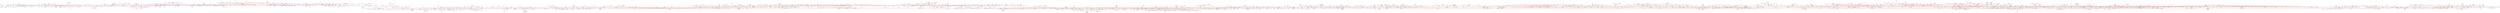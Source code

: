 strict graph  {
	node [label="\N"];
	354	 [height=0.47,
		level=2,
		pos="-15464.530000000019,-13906.980000000003",
		width=2.61];
	2970	 [height=0.40,
		level=3,
		pos="-15289.799999999987,-14871.519999999946",
		width=2.56];
	354 -- 2970	 [color=red];
	5087	 [height=0.56,
		level=1,
		pos="-15114.080000000047,-13242.689999999933",
		width=1.78];
	354 -- 5087	 [color=red];
	2134	 [height=0.47,
		label="ion channels",
		level=2,
		pos="3228.94999999997,-3988.470000000034",
		width=2.03];
	2614	 [height=0.32,
		label="calcium signaling",
		level=4,
		pos="3661.8225284852806,-3769.8367271950956",
		width=1.62];
	2134 -- 2614;
	2556	 [height=0.56,
		label=neuroscience,
		level=1,
		pos="1899.0099999999711,-4660.189999999997",
		width=2.56];
	2134 -- 2556	 [color=red];
	5562	 [height=0.40,
		level=3,
		pos="-16212.470000000068,8879.099999999991",
		width=1.03];
	4860	 [height=0.56,
		label=catalysis,
		level=1,
		pos="-14903.739999999978,8587.369999999954",
		width=1.68];
	5562 -- 4860	 [color=red];
	223	 [height=0.40,
		level=3,
		pos="157.45999999998276,9615.360000000022",
		width=1.11];
	2063	 [height=0.56,
		level=1,
		pos="-909.7000000000189,9672.470000000012",
		width=0.67];
	223 -- 2063	 [color=red];
	5828	 [height=0.40,
		level=3,
		pos="7004.949999999975,7027.680000000055",
		width=1.88];
	4708	 [height=0.56,
		label="operations research",
		level=1,
		pos="6682.760000000033,6590.399999999972",
		width=3.76];
	5828 -- 4708	 [color=red];
	4785	 [height=0.40,
		level=3,
		pos="-372.29000000003543,-8053.839999999982",
		width=3.14];
	3049	 [height=0.56,
		label="cognitive neuroscience",
		level=1,
		pos="-966.3100000000268,-8710.490000000016",
		width=4.32];
	4785 -- 3049	 [color=red];
	5235	 [height=0.47,
		level=2,
		pos="347.4200000000001,3620.5800000000236",
		width=1.76];
	1963	 [height=0.56,
		label="computer vision",
		level=1,
		pos="-43.620000000039,1089.46000000001",
		width=3.0];
	5235 -- 1963	 [color=red];
	2840	 [height=0.47,
		level=2,
		pos="-19853.800000000003,-3072.6999999999753",
		width=0.29];
	2855	 [height=0.47,
		level=2,
		pos="-20684.600000000028,-3128.2399999999834",
		width=1.74];
	2840 -- 2855	 [color=red];
	5641	 [height=0.40,
		level=3,
		pos="-19612.11000000003,-2762.0899999999783",
		width=0.92];
	2840 -- 5641	 [color=red];
	1583	 [height=0.40,
		level=3,
		pos="-1412.1900000000514,-3131.3299999999053",
		width=0.68];
	5226	 [height=0.56,
		label=ecology,
		level=1,
		pos="-1417.8400000000802,-1675.979999999974",
		width=1.51];
	1583 -- 5226	 [color=red];
	3877	 [height=0.40,
		level=3,
		pos="16848.530000000017,-10607.869999999904",
		width=2.97];
	5636	 [height=0.56,
		level=1,
		pos="18011.859999999942,-10814.079999999984",
		width=2.62];
	3877 -- 5636	 [color=red];
	3976	 [height=0.4,
		label="survival analysis",
		level=3,
		pos="393.99999999989814,-1214.1499999999996",
		width=2.11];
	1739	 [height=0.56,
		level=1,
		pos="85.4600000000064,-1075.6800000000294",
		width=2.24];
	3976 -- 1739	 [color=red];
	4332	 [height=0.32,
		label="longitudinal data analysis",
		level=4,
		pos="615.2193723157925,-1313.4312811452983",
		width=2.35];
	3976 -- 4332;
	1580	 [height=0.47,
		level=2,
		pos="-14028.15000000009,-8472.610000000004",
		width=1.74];
	943	 [height=0.56,
		label=nanotechnology,
		level=1,
		pos="-13224.459999999994,-6823.209999999977",
		width=3.03];
	1580 -- 943	 [color=red];
	1824	 [height=0.47,
		level=2,
		pos="-4365.8699999999935,501.36000000003514",
		width=3.56];
	3018	 [height=0.47,
		label="air pollution",
		level=2,
		pos="-5439.69000000001,470.25000000000546",
		width=1.86];
	1824 -- 3018	 [color=red];
	5720	 [height=0.40,
		level=3,
		pos="-4151.450000000019,372.150000000016",
		width=1.28];
	1824 -- 5720	 [color=red];
	1145	 [height=0.47,
		level=2,
		pos="-3787.180000000062,-359.00999999995656",
		width=1.39];
	1824 -- 1145	 [color=red];
	4191	 [height=0.40,
		level=3,
		pos="-15943.63999999999,11678.309999999978",
		width=3.53];
	106	 [height=0.56,
		label=sustainability,
		level=1,
		pos="-14757.110000000035,11243.730000000098",
		width=2.47];
	4191 -- 106	 [color=red];
	917	 [height=0.32,
		label="design automation",
		level=4,
		pos="-2549.3296754477615,17920.24979060377",
		width=1.75];
	3864	 [height=0.56,
		label="embedded systems",
		level=1,
		pos="-618.710000000061,18108.859999999975",
		width=3.69];
	917 -- 3864;
	818	 [height=0.47,
		level=2,
		pos="-13121.720000000007,-14244.419999999933",
		width=1.24];
	2098	 [height=0.56,
		label=composites,
		level=1,
		pos="-13429.20999999999,-13614.139999999967",
		width=2.19];
	818 -- 2098	 [color=red];
	965	 [height=0.47,
		level=2,
		pos="-6392.8500000000695,557.940000000005",
		width=2.06];
	3314	 [height=0.56,
		label="climate change",
		level=1,
		pos="-4647.840000000018,-659.979999999945",
		width=2.89];
	965 -- 3314	 [color=red];
	5083	 [height=0.40,
		level=3,
		pos="-6785.750000000056,892.6000000000204",
		width=3.32];
	965 -- 5083	 [color=red];
	2166	 [height=0.47,
		label="algebraic geometry",
		level=2,
		pos="12068.649999999989,5410.479999999949",
		width=3.04];
	3246	 [height=0.47,
		level=2,
		pos="11892.949999999944,3987.3500000000386",
		width=2.32];
	2166 -- 3246	 [color=red];
	2163	 [height=0.32,
		label="computer algebra",
		level=4,
		pos="11124.224385592182,5631.33469075627",
		width=1.67];
	2166 -- 2163;
	3932	 [height=0.40,
		level=3,
		pos="12219.459999999981,5841.460000000016",
		width=2.71];
	2166 -- 3932	 [color=red];
	4062	 [height=0.47,
		level=2,
		pos="-2231.3900000000394,6997.459999999999",
		width=2.72];
	2168	 [height=0.56,
		level=1,
		pos="-597.5100000000457,6360.550000000007",
		width=3.35];
	4062 -- 2168	 [color=red];
	547	 [height=0.40,
		level=3,
		pos="-1531.160000000038,7551.1399999999885",
		width=1.56];
	4062 -- 547	 [color=red];
	2835	 [height=0.47,
		level=2,
		pos="-2340.160000000016,7852.740000000002",
		width=3.93];
	4062 -- 2835	 [color=red];
	4225	 [height=0.56,
		level=1,
		pos="165.58999999994194,-17236.76000000002",
		width=3.42];
	219	 [height=0.40,
		level=3,
		pos="1113.4299999999912,-17190.520000000022",
		width=3.11];
	4225 -- 219	 [color=red];
	5583	 [height=0.47,
		level=2,
		pos="-529.0799999999526,-16851.399999999998",
		width=3.50];
	4225 -- 5583	 [color=red];
	3703	 [height=0.56,
		level=1,
		pos="-454.60000000002765,-14617.159999999967",
		width=3.31];
	4225 -- 3703	 [color=red];
	2762	 [height=0.47,
		label="teacher education",
		level=2,
		pos="511.3500000000513,-18590.189999999973",
		width=2.85];
	4225 -- 2762	 [color=red];
	3111	 [height=0.40,
		level=3,
		pos="3243.2499999999727,-21287.040000000045",
		width=1.86];
	1788	 [height=0.40,
		level=3,
		pos="3588.1299999999865,-21086.499999999927",
		width=1.62];
	3111 -- 1788	 [color=red];
	2825	 [height=0.56,
		level=1,
		pos="-137.76000000000568,-6073.889999999956",
		width=2.06];
	1062	 [height=0.40,
		level=3,
		pos="-558.4399999999987,-6361.9700000000485",
		width=1.88];
	2825 -- 1062	 [color=red];
	2825 -- 2556	 [color=red];
	5565	 [height=0.47,
		level=2,
		pos="6723.419999999991,-17680.01000000001",
		width=2.10];
	1987	 [height=0.56,
		label=architecture,
		level=1,
		pos="6189.91999999994,-17223.229999999912",
		width=2.26];
	5565 -- 1987	 [color=red];
	4118	 [height=0.47,
		label="urban planning",
		level=2,
		pos="7671.160000000011,-17591.940000000006",
		width=2.38];
	5565 -- 4118	 [color=red];
	360	 [height=0.32,
		label="nonlinear analysis",
		level=4,
		pos="-20979.778425332166,11168.131585477728",
		width=1.71];
	5639	 [height=0.47,
		label="partial differential equations",
		level=2,
		pos="-22041.330000000067,12791.700000000035",
		width=4.33];
	360 -- 5639;
	1070	 [height=0.56,
		level=1,
		pos="-891.9600000000373,-10646.319999999985",
		width=4.35];
	1110	 [height=0.4,
		label="learning analytics",
		level=3,
		pos="-672.8600000000497,-10140.409999999982",
		width=2.24];
	1070 -- 1110	 [color=red];
	2710	 [height=0.40,
		level=3,
		pos="-240.71000000004096,-10962.570000000032",
		width=2.46];
	1070 -- 2710	 [color=red];
	1070 -- 3703	 [color=red];
	3763	 [height=0.56,
		label=education,
		level=1,
		pos="6320.369999999965,-7433.280000000019",
		width=1.89];
	1070 -- 3763	 [color=red];
	1628	 [height=0.40,
		level=3,
		pos="-120.98000000001048,-10024.079999999984",
		width=1.97];
	1070 -- 1628	 [color=red];
	5693	 [height=0.4,
		label="online learning",
		level=3,
		pos="-1263.230000000045,-11425.039999999954",
		width=1.89];
	1070 -- 5693	 [color=red];
	1404	 [height=0.47,
		level=2,
		pos="-1322.3099999999595,-12142.499999999982",
		width=1.62];
	1070 -- 1404	 [color=red];
	534	 [height=0.40,
		level=3,
		pos="-33.620000000009895,-11702.709999999977",
		width=2.97];
	1070 -- 534	 [color=red];
	2681	 [height=0.40,
		level=3,
		pos="548.649999999956,1646.8300000000581",
		width=3.08];
	5607	 [height=0.56,
		label="machine learning",
		level=1,
		pos="1632.6699999999364,518.9500000000216",
		width=3.25];
	2681 -- 5607	 [color=red];
	3400	 [height=0.32,
		label="intelligent tutoring systems",
		level=4,
		pos="-1878.7903143090934,429.31427323697517",
		width=2.47];
	3259	 [height=0.56,
		label="artificial intelligence",
		level=1,
		pos="-2272.4700000000157,1315.7300000000205",
		width=3.69];
	3400 -- 3259;
	2586	 [height=0.47,
		level=2,
		pos="21484.509999999966,8183.670000000039",
		width=3.54];
	3143	 [height=0.56,
		level=1,
		pos="23061.160000000076,8232.349999999928",
		width=4.81];
	2586 -- 3143	 [color=red];
	5475	 [height=0.40,
		level=3,
		pos="-11375.08999999998,-12681.550000000003",
		width=1.72];
	4505	 [height=0.56,
		label=cancer,
		level=1,
		pos="-9806.139999999998,-12821.040000000012",
		width=1.33];
	5475 -- 4505	 [color=red];
	1568	 [height=0.32,
		label="open data",
		level=4,
		pos="-3974.3974984383512,3252.8493212528692",
		width=0.99];
	5657	 [height=0.56,
		label="semantic web",
		level=1,
		pos="-3727.3700000000135,3670.170000000009",
		width=2.62];
	1568 -- 5657;
	1684	 [height=0.40,
		level=3,
		pos="5453.269999999972,-11689.360000000037",
		width=1.46];
	1245	 [height=0.56,
		label=gender,
		level=1,
		pos="4158.479999999959,-10997.28999999995",
		width=1.38];
	1684 -- 1245	 [color=red];
	3684	 [height=0.47,
		level=2,
		pos="-8444.93000000002,11297.989999999983",
		width=3.40];
	2822	 [height=0.47,
		label="history of science",
		level=2,
		pos="-8745.830000000047,10936.269999999993",
		width=2.76];
	3684 -- 2822	 [color=red];
	5530	 [height=0.40,
		level=3,
		pos="-8346.50000000006,10776.080000000056",
		width=2.68];
	3684 -- 5530	 [color=red];
	782	 [height=0.56,
		level=1,
		pos="-7211.860000000057,12236.910000000073",
		width=2.40];
	3684 -- 782	 [color=red];
	3568	 [height=0.56,
		label="labor economics",
		level=1,
		pos="18991.59999999997,6536.100000000103",
		width=3.11];
	332	 [height=0.47,
		level=2,
		pos="18509.090000000004,7053.579999999976",
		width=3.74];
	3568 -- 332	 [color=red];
	364	 [height=0.56,
		level=1,
		pos="19498.789999999943,8434.690000000035",
		width=3.32];
	3568 -- 364	 [color=red];
	4260	 [height=0.40,
		level=3,
		pos="20222.55999999994,7073.649999999997",
		width=1.78];
	3568 -- 4260	 [color=red];
	1894	 [height=0.32,
		label=microeconometrics,
		level=4,
		pos="18066.595297802327,6244.410376442993",
		width=1.79];
	3568 -- 1894;
	5444	 [height=0.56,
		label=macroeconomics,
		level=1,
		pos="18624.360000000022,3920.740000000049",
		width=3.24];
	3568 -- 5444	 [color=red];
	4839	 [height=0.47,
		level=2,
		pos="20075.360000000088,5131.039999999985",
		width=2.75];
	3568 -- 4839	 [color=red];
	4184	 [height=0.47,
		level=2,
		pos="20557.06999999997,5489.390000000003",
		width=3.36];
	3568 -- 4184	 [color=red];
	5495	 [height=0.56,
		level=1,
		pos="21979.419999999933,6409.19000000002",
		width=4.58];
	3568 -- 5495	 [color=red];
	3819	 [height=0.56,
		level=1,
		pos="-13884.40999999999,-1120.9300000000112",
		width=1.72];
	1891	 [height=0.56,
		label="materials science",
		level=1,
		pos="-12649.410000000016,1446.899999999987",
		width=3.31];
	3819 -- 1891	 [color=red];
	4348	 [height=0.40,
		level=3,
		pos="-14278.62000000007,-1502.8900000000067",
		width=2.93];
	3819 -- 4348	 [color=red];
	5034	 [height=0.40,
		level=3,
		pos="7411.459999999917,-21987.75999999998",
		width=2.00];
	2328	 [height=0.56,
		level=1,
		pos="8825.489999999914,-22460.309999999932",
		width=3.62];
	5034 -- 2328	 [color=red];
	4954	 [height=0.40,
		level=3,
		pos="7440.929999999997,-21680.250000000095",
		width=2.40];
	5034 -- 4954	 [color=red];
	2411	 [height=0.4,
		label="data structures",
		level=3,
		pos="4501.359999999962,2241.189999999994",
		width=1.92];
	4501	 [height=0.32,
		label="graph algorithms",
		level=4,
		pos="4056.8420600063027,2435.0531860834726",
		width=1.6];
	2411 -- 4501;
	3900	 [height=0.56,
		level=1,
		pos="5129.100000000013,1967.4200000000255",
		width=2.00];
	2411 -- 3900	 [color=red];
	3905	 [height=0.56,
		label=databases,
		level=1,
		pos="6127.809999999992,-1238.2699999999986",
		width=2.0];
	2164	 [height=0.47,
		level=2,
		pos="6615.699999999992,-1163.6499999999814",
		width=2.89];
	3905 -- 2164	 [color=red];
	4724	 [height=0.32,
		label=web,
		level=4,
		pos="6114.294329948865,-1358.7524573599003",
		width=0.46];
	3905 -- 4724;
	2966	 [height=0.40,
		level=3,
		pos="5896.04000000001,-815.1299999999956",
		width=2.00];
	3905 -- 2966	 [color=red];
	4236	 [height=0.56,
		label="data mining",
		level=1,
		pos="3641.7099999999537,-259.11999999999534",
		width=2.24];
	3905 -- 4236	 [color=red];
	5423	 [height=0.32,
		label="gas separation",
		level=4,
		pos="-14053.419438275234,-13565.408813661965",
		width=1.42];
	1184	 [height=0.47,
		label=membranes,
		level=2,
		pos="-14460.019999999988,-13829.709999999977",
		width=1.92];
	5423 -- 1184;
	3328	 [height=0.40,
		level=3,
		pos="-805.0600000000177,-491.35000000002947",
		width=2.07];
	3328 -- 1739	 [color=red];
	4456	 [height=0.56,
		label=fmri,
		level=1,
		pos="10038.930000000022,-4765.24000000002",
		width=0.78];
	3884	 [height=0.47,
		label=eeg,
		level=2,
		pos="10074.799999999908,-5609.939999999979",
		width=0.67];
	4456 -- 3884	 [color=red];
	248	 [height=0.32,
		label=connectivity,
		level=4,
		pos="10376.742265349254,-4417.300339607205",
		width=1.14];
	4456 -- 248;
	4456 -- 2556	 [color=red];
	5458	 [height=0.47,
		label=colloids,
		level=2,
		pos="-9466.410000000005,-4725.2900000000245",
		width=1.24];
	150	 [height=0.56,
		label="soft matter",
		level=1,
		pos="-8569.060000000003,-4899.160000000002",
		width=2.06];
	5458 -- 150	 [color=red];
	4478	 [height=0.32,
		label=wetting,
		level=4,
		pos="-9577.385616516907,-4676.472908657859",
		width=0.72];
	5458 -- 4478;
	1495	 [height=0.47,
		level=2,
		pos="-9491.780000000015,-3997.4300000000057",
		width=1.58];
	5458 -- 1495	 [color=red];
	802	 [height=0.32,
		label="interface science",
		level=4,
		pos="-9404.573636523777,-4959.749053196323",
		width=1.61];
	5458 -- 802;
	91	 [height=0.32,
		label=surfactants,
		level=4,
		pos="-9650.748471819583,-4882.814954470352",
		width=1.08];
	5458 -- 91;
	2029	 [height=0.40,
		level=3,
		pos="1852.6899999999405,-3563.9699999999993",
		width=2.38];
	2029 -- 2556	 [color=red];
	1783	 [height=0.40,
		level=3,
		pos="-51.4300000000585,-3416.9199999999855",
		width=1.92];
	3938	 [height=0.56,
		label="conservation biology",
		level=1,
		pos="-383.1800000000276,-2709.2199999999903",
		width=3.89];
	1783 -- 3938	 [color=red];
	3079	 [height=0.40,
		level=3,
		pos="23546.32000000007,-5999.109999999966",
		width=2.76];
	1839	 [height=0.47,
		level=2,
		pos="24046.399999999965,-5333.619999999999",
		width=2.03];
	3079 -- 1839	 [color=red];
	2128	 [height=0.56,
		label=biomechanics,
		level=1,
		pos="1881.6199999999735,9820.839999999993",
		width=2.62];
	4379	 [height=0.32,
		label=gait,
		level=4,
		pos="596.7242043202805,11274.080839144994",
		width=0.42];
	2128 -- 4379;
	4520	 [height=0.47,
		level=2,
		pos="153.60000000001128,10856.610000000011",
		width=2.31];
	2128 -- 4520	 [color=red];
	5496	 [height=0.47,
		level=2,
		pos="486.74999999999454,9630.860000000026",
		width=3.50];
	2128 -- 5496	 [color=red];
	5411	 [height=0.32,
		label=muscle,
		level=4,
		pos="3600.5130559546396,8921.800065122243",
		width=0.74];
	2128 -- 5411;
	5050	 [height=0.47,
		level=2,
		pos="783.1799999999275,9273.780000000032",
		width=1.88];
	2128 -- 5050	 [color=red];
	4098	 [height=0.40,
		level=3,
		pos="1099.9399999999769,8797.21000000006",
		width=2.94];
	2128 -- 4098	 [color=red];
	3119	 [height=0.40,
		level=3,
		pos="2666.759999999914,8794.530000000013",
		width=2.81];
	2128 -- 3119	 [color=red];
	621	 [height=0.40,
		level=3,
		pos="1161.7200000000103,11200.030000000002",
		width=1.68];
	2128 -- 621	 [color=red];
	4608	 [height=0.56,
		label=robotics,
		level=1,
		pos="1787.109999999957,6013.110000000021",
		width=1.54];
	2128 -- 4608	 [color=red];
	1856	 [height=0.40,
		level=3,
		pos="3409.339999999953,10013.139999999945",
		width=0.69];
	2128 -- 1856	 [color=red];
	5391	 [height=0.56,
		label="computational mechanics",
		level=1,
		pos="2090.9099999999344,13732.860000000015",
		width=4.79];
	2128 -- 5391	 [color=red];
	4167	 [height=0.40,
		level=3,
		pos="2953.599999999986,10817.859999999957",
		width=1.15];
	2128 -- 4167	 [color=red];
	707	 [height=0.32,
		label=injury,
		level=4,
		pos="1237.474614745861,7991.101530991314",
		width=0.57];
	2128 -- 707;
	3769	 [height=0.40,
		level=3,
		pos="2451.479999999953,8605.239999999976",
		width=2.03];
	2128 -- 3769	 [color=red];
	1687	 [height=0.40,
		level=3,
		pos="2215.5699999998924,11411.149999999976",
		width=1.43];
	2128 -- 1687	 [color=red];
	3245	 [height=0.47,
		label=rehabilitation,
		level=2,
		pos="312.2299999999668,10903.48000000001",
		width=2.06];
	2128 -- 3245	 [color=red];
	3911	 [height=0.32,
		label="muscle physiology",
		level=4,
		pos="2743.9999122557847,11558.41504276856",
		width=1.75];
	2128 -- 3911;
	4945	 [height=0.32,
		label=orthopedics,
		level=4,
		pos="3638.973997918125,10642.163972811799",
		width=1.14];
	2128 -- 4945;
	1923	 [height=0.40,
		level=3,
		pos="3109.16999999994,11236.349999999995",
		width=2.12];
	2128 -- 1923	 [color=red];
	5886	 [height=0.47,
		level=2,
		pos="1162.9299999999748,11755.740000000016",
		width=2.61];
	2128 -- 5886	 [color=red];
	2786	 [height=0.32,
		label=spine,
		level=4,
		pos="-18.630460603850224,10210.601887938294",
		width=0.57];
	2128 -- 2786;
	5215	 [height=0.40,
		level=3,
		pos="3109.9799999999705,9764.229999999992",
		width=1.67];
	2128 -- 5215	 [color=red];
	5468	 [height=0.4,
		label=aggression,
		level=3,
		pos="12066.17000000007,-11159.749999999975",
		width=1.44];
	3890	 [height=0.47,
		level=2,
		pos="11761.629999999945,-10695.749999999982",
		width=1.36];
	5468 -- 3890	 [color=red];
	715	 [height=0.32,
		label=bullying,
		level=4,
		pos="13130.55743610257,-12781.460679554486",
		width=0.78];
	5468 -- 715;
	2871	 [height=0.47,
		label="energy harvesting",
		level=2,
		pos="-11410.899999999949,-4924.4100000000635",
		width=2.85];
	2626	 [height=0.40,
		level=3,
		pos="-11738.690000000059,-5176.730000000025",
		width=1.62];
	2871 -- 2626	 [color=red];
	4821	 [height=0.32,
		label="power management",
		level=4,
		pos="-10620.191856783555,-5486.101345695875",
		width=1.89];
	2871 -- 4821;
	5606	 [height=0.56,
		label=mems,
		level=1,
		pos="-11022.540000000079,-3754.569999999949",
		width=1.22];
	2871 -- 5606	 [color=red];
	2717	 [height=0.56,
		level=1,
		pos="-16492.92000000008,11145.749999999969",
		width=2.38];
	3633	 [height=0.56,
		label=energy,
		level=1,
		pos="-16687.58999999993,9618.020000000033",
		width=1.36];
	2717 -- 3633	 [color=red];
	4774	 [height=0.40,
		level=3,
		pos="-2804.349999999984,19174.53999999999",
		width=0.86];
	2151	 [height=0.56,
		label="high performance computing",
		level=1,
		pos="-3083.9800000000178,18673.169999999944",
		width=5.36];
	4774 -- 2151	 [color=red];
	4331	 [height=0.40,
		level=3,
		pos="3282.4999999999673,-9116.420000000006",
		width=1.19];
	4104	 [height=0.40,
		level=3,
		pos="4079.1899999999678,-8957.709999999974",
		width=3.28];
	4331 -- 4104	 [color=red];
	1908	 [height=0.47,
		level=2,
		pos="-1326.4700000000066,14358.310000000012",
		width=0.58];
	3170	 [height=0.56,
		label="computer architecture",
		level=1,
		pos="-2250.5000000000728,15709.74999999997",
		width=4.11];
	1908 -- 3170	 [color=red];
	4222	 [height=0.40,
		level=3,
		pos="1502.1199999999662,-2833.8999999999633",
		width=2.32];
	4813	 [height=0.56,
		label=evolution,
		level=1,
		pos="1401.49999999996,-1895.1599999999962",
		width=1.75];
	4222 -- 4813	 [color=red];
	1525	 [height=0.40,
		level=3,
		pos="168.98999999999614,-2640.899999999998",
		width=2.01];
	1525 -- 3938	 [color=red];
	4192	 [height=0.32,
		label="travel behavior",
		level=4,
		pos="8727.051318517211,15848.365258876773",
		width=1.42];
	255	 [height=0.56,
		label=transportation,
		level=1,
		pos="8184.819999999951,13985.879999999921",
		width=2.62];
	4192 -- 255;
	3880	 [height=0.32,
		label="road safety",
		level=4,
		pos="9848.053463427908,12987.62122170252",
		width=1.08];
	3880 -- 255;
	5120	 [height=0.32,
		label="social demography",
		level=4,
		pos="5945.585212662215,-10481.112977604538",
		width=1.79];
	4980	 [height=0.47,
		label=family,
		level=2,
		pos="5981.929999999957,-10720.849999999995",
		width=0.99];
	5120 -- 4980;
	2798	 [height=0.47,
		level=2,
		pos="3153.04999999999,14658.420000000027",
		width=3.01];
	3072	 [height=0.47,
		level=2,
		pos="3363.339999999994,15751.689999999995",
		width=1.12];
	2798 -- 3072	 [color=red];
	2798 -- 5391	 [color=red];
	2471	 [height=0.47,
		level=2,
		pos="4094.189999999998,14596.379999999972",
		width=3.17];
	2798 -- 2471	 [color=red];
	350	 [height=0.40,
		level=3,
		pos="1431.139999999983,-3514.0900000000092",
		width=1.11];
	350 -- 2556	 [color=red];
	2982	 [height=0.40,
		level=3,
		pos="6216.720000000015,-11740.269999999986",
		width=1.38];
	2390	 [height=0.56,
		label=migration,
		level=1,
		pos="6483.140000000019,-10877.349999999919",
		width=1.79];
	2982 -- 2390	 [color=red];
	3674	 [height=0.47,
		level=2,
		pos="-20382.35,2632.91000000002",
		width=2.75];
	2037	 [height=0.47,
		level=2,
		pos="-20167.599999999984,1458.4700000000348",
		width=2.03];
	3674 -- 2037	 [color=red];
	3309	 [height=0.40,
		level=3,
		pos="-20472.48000000004,2883.0699999999724",
		width=3.81];
	3674 -- 3309	 [color=red];
	710	 [height=0.47,
		label="augmented reality",
		level=2,
		pos="-840.4799999999959,3720.150000000016",
		width=2.85];
	5293	 [height=0.32,
		label="wearable computing",
		level=4,
		pos="-1121.656718960463,4648.404376931954",
		width=1.9];
	710 -- 5293;
	710 -- 1963	 [color=red];
	4533	 [height=0.47,
		level=2,
		pos="-1871.8300000000545,-9525.530000000028",
		width=2.71];
	4533 -- 3049	 [color=red];
	4572	 [height=0.32,
		label=wastewater,
		level=4,
		pos="-22034.860918791885,5268.26586789385",
		width=1.11];
	889	 [height=0.47,
		label=water,
		level=2,
		pos="-20942.679999999986,6871.389999999943",
		width=0.93];
	4572 -- 889;
	2633	 [height=0.32,
		label="green building",
		level=4,
		pos="-14480.41020257232,10314.131292125508",
		width=1.36];
	2633 -- 106;
	3397	 [height=0.40,
		level=3,
		pos="13427.439999999951,-6336.439999999986",
		width=1.58];
	2924	 [height=0.47,
		label="health psychology",
		level=2,
		pos="14597.399999999983,-5553.319999999983",
		width=2.86];
	3397 -- 2924	 [color=red];
	5443	 [height=0.32,
		label="computing education",
		level=4,
		pos="-5319.376959566398,10873.172049778506",
		width=1.96];
	5166	 [height=0.56,
		label="software engineering",
		level=1,
		pos="-3385.7200000000357,10718.779999999999",
		width=3.96];
	5443 -- 5166;
	340	 [height=0.32,
		label=friction,
		level=4,
		pos="-12267.89775738647,-333.83446750295116",
		width=0.68];
	1413	 [height=0.47,
		label=tribology,
		level=2,
		pos="-11669.370000000059,429.369999999979",
		width=1.39];
	340 -- 1413;
	660	 [height=0.47,
		level=2,
		pos="18566.039999999968,-10275.60999999999",
		width=2.67];
	660 -- 5636	 [color=red];
	5096	 [height=0.47,
		level=2,
		pos="3948.0999999999776,-6451.930000000026",
		width=2.61];
	5096 -- 2556	 [color=red];
	4878	 [height=0.47,
		level=2,
		pos="5759.71999999996,10592.61999999997",
		width=3.21];
	893	 [height=0.56,
		level=1,
		pos="5244.939999999947,9686.880000000008",
		width=1.33];
	4878 -- 893	 [color=red];
	1701	 [height=0.32,
		label="stream ecology",
		level=4,
		pos="-2140.5819230639554,-15402.268571570152",
		width=1.46];
	2760	 [height=0.56,
		label=biogeochemistry,
		level=1,
		pos="-2808.2100000000337,-17223.570000000036",
		width=3.11];
	1701 -- 2760;
	1575	 [height=0.32,
		label=dopamine,
		level=4,
		pos="2324.5135778558597,-3788.6033773339623",
		width=0.99];
	1575 -- 2556;
	4272	 [height=0.47,
		label="recommender systems",
		level=2,
		pos="652.4099999999671,1895.7299999999732",
		width=3.6];
	4272 -- 5607	 [color=red];
	2292	 [height=0.32,
		label="user modeling",
		level=4,
		pos="511.7732989071865,2093.2549396389923",
		width=1.36];
	4272 -- 2292;
	5541	 [height=0.40,
		level=3,
		pos="559.0999999999694,-3524.289999999979",
		width=1.96];
	5541 -- 3938	 [color=red];
	3195	 [height=0.47,
		level=2,
		pos="-1301.570000000036,-634.1599999999471",
		width=2.35];
	3195 -- 5226	 [color=red];
	2670	 [height=0.40,
		level=3,
		pos="17264.55000000001,-4384.2799999999625",
		width=1.21];
	4068	 [height=0.56,
		label="social psychology",
		level=1,
		pos="16024.969999999992,-5495.180000000013",
		width=3.35];
	2670 -- 4068	 [color=red];
	1436	 [height=0.40,
		level=3,
		pos="17407.179999999964,-3826.269999999975",
		width=1.78];
	2670 -- 1436	 [color=red];
	1204	 [height=0.40,
		level=3,
		pos="18175.499999999978,-4262.4300000000585",
		width=1.60];
	2670 -- 1204	 [color=red];
	2933	 [height=0.32,
		label="indoor air quality",
		level=4,
		pos="-5924.631590415132,468.1127493148888",
		width=1.57];
	394	 [height=0.32,
		label="exposure assessment",
		level=4,
		pos="-5682.164087965191,469.20112483418234",
		width=2.07];
	2933 -- 394;
	3427	 [height=0.40,
		level=3,
		pos="92.78000000001157,-444.4000000000051",
		width=2.99];
	3427 -- 5607	 [color=red];
	1137	 [height=0.56,
		level=1,
		pos="22250.019999999946,15185.480000000043",
		width=3.38];
	3963	 [height=0.56,
		level=1,
		pos="21256.959999999992,13782.400000000041",
		width=2.49];
	1137 -- 3963	 [color=red];
	5670	 [height=0.47,
		level=2,
		pos="-4903.380000000025,4286.369999999957",
		width=3.85];
	5296	 [height=0.40,
		level=3,
		pos="-5470.280000000024,4534.5899999999965",
		width=3.14];
	5670 -- 5296	 [color=red];
	3776	 [height=0.56,
		label="analytical chemistry",
		level=1,
		pos="-5463.63000000007,3445.2200000000266",
		width=3.72];
	5670 -- 3776	 [color=red];
	612	 [height=0.40,
		level=3,
		pos="2342.3399999999656,4214.720000000001",
		width=1.46];
	612 -- 4608	 [color=red];
	1471	 [height=0.40,
		level=3,
		pos="-14917.270000000035,-4534.290000000012",
		width=2.69];
	3112	 [height=0.56,
		level=1,
		pos="-15038.48000000014,-5418.639999999976",
		width=2.42];
	1471 -- 3112	 [color=red];
	1375	 [height=0.32,
		label="microwave photonics",
		level=4,
		pos="-22625.81914799234,29.37447072314899",
		width=1.99];
	5745	 [height=0.47,
		label="optical communications",
		level=2,
		pos="-21838.330000000016,595.5700000000124",
		width=3.69];
	1375 -- 5745;
	2002	 [height=0.56,
		level=1,
		pos="-2420.2699999999804,13868.620000000017",
		width=1.86];
	3170 -- 2002	 [color=red];
	413	 [height=0.40,
		level=3,
		pos="-1283.9400000000278,14739.15999999993",
		width=2.28];
	3170 -- 413	 [color=red];
	5148	 [height=0.40,
		level=3,
		pos="-2245.7000000000207,13758.640000000027",
		width=3.21];
	3170 -- 5148	 [color=red];
	2454	 [height=0.40,
		level=3,
		pos="-3507.970000000043,15779.940000000044",
		width=2.69];
	3170 -- 2454	 [color=red];
	4482	 [height=0.40,
		level=3,
		pos="-3261.999999999958,16430.880000000034",
		width=2.33];
	3170 -- 4482	 [color=red];
	467	 [height=0.40,
		level=3,
		pos="-3310.6499999999596,14959.720000000056",
		width=3.62];
	3170 -- 467	 [color=red];
	4556	 [height=0.40,
		level=3,
		pos="-2334.0900000000092,17072.02999999998",
		width=2.40];
	3170 -- 4556	 [color=red];
	3170 -- 3864	 [color=red];
	485	 [height=0.40,
		level=3,
		pos="-928.1200000000972,16331.969999999963",
		width=2.76];
	3170 -- 485	 [color=red];
	2040	 [height=0.32,
		label="network-on-chip",
		level=4,
		pos="-384.5149105786004,15179.687939132553",
		width=1.53];
	3170 -- 2040;
	3564	 [height=0.40,
		level=3,
		pos="-1063.3000000000047,15992.649999999972",
		width=1.38];
	3170 -- 3564	 [color=red];
	3170 -- 2151	 [color=red];
	3333	 [height=0.56,
		level=1,
		pos="-19457.719999999972,-14299.709999999955",
		width=2.82];
	5403	 [height=0.56,
		label=biomaterials,
		level=1,
		pos="-17091.350000000035,-14503.009999999933",
		width=2.33];
	3333 -- 5403	 [color=red];
	2031	 [height=0.47,
		level=2,
		pos="-12582.320000000045,-10746.189999999977",
		width=1.97];
	3787	 [height=0.56,
		level=1,
		pos="-12841.780000000052,-9988.140000000003",
		width=1.85];
	2031 -- 3787	 [color=red];
	3471	 [height=0.32,
		label="smart structures",
		level=4,
		pos="9211.587909532871,18149.808534531814",
		width=1.54];
	3509	 [height=0.47,
		label="structural health monitoring",
		level=2,
		pos="7416.599999999953,17414.360000000124",
		width=4.28];
	3471 -- 3509;
	4796	 [height=0.47,
		level=2,
		pos="-7219.140000000023,-1905.969999999972",
		width=2.56];
	3944	 [height=0.56,
		label=hydrology,
		level=1,
		pos="-5725.680000000037,-1688.0899999999638",
		width=1.89];
	4796 -- 3944	 [color=red];
	1720	 [height=0.32,
		label=nanofibers,
		level=4,
		pos="-13377.409801335458,-13936.318382527297",
		width=1.03];
	5783	 [height=0.4,
		label=electrospinning,
		level=3,
		pos="-13984.569999999983,-15778.66",
		width=1.96];
	1720 -- 5783;
	2240	 [height=0.40,
		level=3,
		pos="14781.45999999996,2317.640000000084",
		width=0.53];
	3765	 [height=0.40,
		level=3,
		pos="15165.779999999953,2066.5900000000292",
		width=3.28];
	2240 -- 3765	 [color=red];
	2508	 [height=0.40,
		level=3,
		pos="-12154.250000000024,-13822.10999999996",
		width=2.74];
	318	 [height=0.47,
		level=2,
		pos="-11636.910000000056,-13767.549999999992",
		width=1.81];
	2508 -- 318	 [color=red];
	2022	 [height=0.40,
		level=3,
		pos="7179.389999999978,-5795.8900000000085",
		width=2.00];
	5162	 [height=0.56,
		label=neuroimaging,
		level=1,
		pos="7629.279999999939,-4836.959999999957",
		width=2.61];
	2022 -- 5162	 [color=red];
	595	 [height=0.47,
		level=2,
		pos="4466.919999999964,-9386.589999999964",
		width=0.82];
	4104 -- 595	 [color=red];
	3450	 [height=0.40,
		level=3,
		pos="-24125.739999999954,344.03000000000975",
		width=0.60];
	2097	 [height=0.40,
		level=3,
		pos="-25182.859999999928,1003.7900000000109",
		width=0.68];
	3450 -- 2097	 [color=red];
	4963	 [height=0.56,
		label=plasmonics,
		level=1,
		pos="-23377.649999999892,-74.1800000000294",
		width=2.17];
	3450 -- 4963	 [color=red];
	3360	 [height=0.47,
		level=2,
		pos="13477.09000000003,653.710000000031",
		width=2.36];
	5298	 [height=0.40,
		level=3,
		pos="14229.679999999891,710.5300000000407",
		width=2.11];
	3360 -- 5298	 [color=red];
	5739	 [height=0.47,
		level=2,
		pos="12883.759999999967,1104.3399999999901",
		width=2.40];
	3360 -- 5739	 [color=red];
	4431	 [height=0.40,
		level=3,
		pos="-22438.489999999947,-5804.589999999938",
		width=1.83];
	2387	 [height=0.56,
		label="plasma physics",
		level=1,
		pos="-21994.600000000028,-5722.679999999971",
		width=2.93];
	4431 -- 2387	 [color=red];
	1382	 [height=0.40,
		level=3,
		pos="-22605.430000000037,-6625.620000000043",
		width=1.69];
	4431 -- 1382	 [color=red];
	291	 [height=0.56,
		level=1,
		pos="-2032.3400000000056,-3330.8899999999558",
		width=1.40];
	291 -- 5226	 [color=red];
	1618	 [height=0.56,
		level=1,
		pos="-3092.570000000027,-3627.649999999945",
		width=1.75];
	291 -- 1618	 [color=red];
	3956	 [height=0.56,
		label="synthetic biology",
		level=1,
		pos="5988.919999999967,-2507.909999999956",
		width=3.17];
	1033	 [height=0.32,
		label="genome engineering",
		level=4,
		pos="5942.567902869444,-2025.1775513430748",
		width=1.94];
	3956 -- 1033;
	1443	 [height=0.40,
		level=3,
		pos="5517.119999999982,-2733.550000000003",
		width=2.58];
	3956 -- 1443	 [color=red];
	4057	 [height=0.47,
		level=2,
		pos="6233.240000000003,-3045.40999999996",
		width=3.06];
	3956 -- 4057	 [color=red];
	3032	 [height=0.47,
		level=2,
		pos="6445.5700000000115,-2247.8999999999905",
		width=3.49];
	3956 -- 3032	 [color=red];
	2199	 [height=0.56,
		label="systems biology",
		level=1,
		pos="3438.2899999999645,-1645.2100000000064",
		width=3.04];
	3956 -- 2199	 [color=red];
	1930	 [height=0.47,
		level=2,
		pos="-3363.7800000000443,-5902.980000000018",
		width=1.51];
	40	 [height=0.56,
		label=geochemistry,
		level=1,
		pos="-4084.940000000037,-5288.499999999976",
		width=2.56];
	1930 -- 40	 [color=red];
	5008	 [height=0.47,
		label="multi-agent systems",
		level=2,
		pos="-2674.280000000028,3804.8499999999503",
		width=3.17];
	2293	 [height=0.32,
		label="networked control systems",
		level=4,
		pos="-2983.4150332143963,5719.870019100031",
		width=2.49];
	5008 -- 2293;
	5008 -- 3259	 [color=red];
	3541	 [height=0.40,
		level=3,
		pos="2375.0599999999886,-11862.639999999952",
		width=1.89];
	1245 -- 3541	 [color=red];
	3675	 [height=0.32,
		label=labour,
		level=4,
		pos="3539.7013649966866,-9158.818041231527",
		width=0.65];
	1245 -- 3675;
	1245 -- 595	 [color=red];
	245	 [height=0.47,
		level=2,
		pos="1988.5699999999833,-11898.83999999999",
		width=3.10];
	1245 -- 245	 [color=red];
	4885	 [height=0.47,
		level=2,
		pos="2990.49999999996,-9402.059999999921",
		width=2.01];
	1245 -- 4885	 [color=red];
	5138	 [height=0.56,
		level=1,
		pos="3031.6899999999805,-14766.579999999962",
		width=1.36];
	1245 -- 5138	 [color=red];
	1005	 [height=0.47,
		level=2,
		pos="5689.160000000015,-9740.530000000064",
		width=4.06];
	1245 -- 1005	 [color=red];
	1347	 [height=0.56,
		level=1,
		pos="1255.5700000000252,-13841.280000000035",
		width=0.89];
	1245 -- 1347	 [color=red];
	298	 [height=0.40,
		level=3,
		pos="2754.0900000000274,-9983.929999999997",
		width=2.47];
	1245 -- 298	 [color=red];
	1304	 [height=0.40,
		level=3,
		pos="2501.1199999999462,-11075.999999999942",
		width=1.19];
	1245 -- 1304	 [color=red];
	941	 [height=0.40,
		level=3,
		pos="5465.439999999995,-10107.52000000003",
		width=1.64];
	1245 -- 941	 [color=red];
	5182	 [height=0.47,
		level=2,
		pos="4172.699999999983,-13581.249999999989",
		width=1.43];
	1245 -- 5182	 [color=red];
	1245 -- 2390	 [color=red];
	5063	 [height=0.47,
		label=identity,
		level=2,
		pos="4048.3999999999905,-9807.7",
		width=1.18];
	1245 -- 5063	 [color=red];
	3465	 [height=0.32,
		label=india,
		level=4,
		pos="4724.918850567288,-12852.556334217847",
		width=0.51];
	1245 -- 3465;
	1245 -- 3763	 [color=red];
	2259	 [height=0.47,
		label=inequality,
		level=2,
		pos="1461.8599999999424,-11343.989999999972",
		width=1.56];
	1245 -- 2259	 [color=red];
	208	 [height=0.56,
		level=1,
		pos="2270.86999999999,-13093.889999999934",
		width=1.33];
	1245 -- 208	 [color=red];
	1245 -- 4980	 [color=red];
	2745	 [height=0.47,
		level=2,
		pos="2078.0899999999383,-10086.469999999972",
		width=0.93];
	1245 -- 2745	 [color=red];
	5494	 [height=0.47,
		label=diversity,
		level=2,
		pos="6350.339999999929,-12649.32000000004",
		width=1.36];
	1245 -- 5494	 [color=red];
	2869	 [height=0.32,
		label=intersectionality,
		level=4,
		pos="5964.135948701413,-10288.436885995845",
		width=1.49];
	1245 -- 2869;
	824	 [height=0.47,
		label="social movements",
		level=2,
		pos="5390.59,-12988.93999999993",
		width=2.86];
	1245 -- 824	 [color=red];
	1376	 [height=0.47,
		level=2,
		pos="2418.440000000018,-10428.080000000034",
		width=0.86];
	1245 -- 1376	 [color=red];
	57	 [height=0.32,
		label=consumption,
		level=4,
		pos="6051.6804721537355,-11419.969683153824",
		width=1.24];
	1245 -- 57;
	1256	 [height=0.40,
		level=3,
		pos="4327.240000000005,-12957.579999999933",
		width=0.97];
	1245 -- 1256	 [color=red];
	1818	 [height=0.40,
		level=3,
		pos="5227.679999999894,-12923.329999999944",
		width=2.28];
	1245 -- 1818	 [color=red];
	1517	 [height=0.40,
		level=3,
		pos="3299.6599999999653,-13046.95",
		width=0.74];
	1245 -- 1517	 [color=red];
	492	 [height=0.40,
		level=3,
		pos="3313.059999999945,-9639.950000000077",
		width=1.92];
	1245 -- 492	 [color=red];
	2691	 [height=0.56,
		label="remote sensing",
		level=1,
		pos="-8179.100000000011,-3059.3500000000113",
		width=2.93];
	3944 -- 2691	 [color=red];
	4692	 [height=0.47,
		level=2,
		pos="-5063.450000000046,-1995.849999999995",
		width=2.15];
	3944 -- 4692	 [color=red];
	1331	 [height=0.56,
		label=climate,
		level=1,
		pos="-7844.31000000005,-2222.509999999973",
		width=1.4];
	3944 -- 1331	 [color=red];
	1388	 [height=0.32,
		label="soil physics",
		level=4,
		pos="-5247.184957112217,-1609.2127039863462",
		width=1.12];
	3944 -- 1388;
	4129	 [height=0.40,
		level=3,
		pos="-6457.6700000000765,-694.219999999983",
		width=3.76];
	3944 -- 4129	 [color=red];
	3919	 [height=0.40,
		level=3,
		pos="-5919.809999999996,-2914.3399999999638",
		width=2.79];
	3944 -- 3919	 [color=red];
	5106	 [height=0.40,
		level=3,
		pos="-6966.66000000002,-1228.590000000022",
		width=1.15];
	3944 -- 5106	 [color=red];
	4303	 [height=0.47,
		level=2,
		pos="-6356.870000000052,-2510.449999999997",
		width=2.03];
	3944 -- 4303	 [color=red];
	1694	 [height=0.40,
		level=3,
		pos="-5642.949999999988,-1163.9899999999543",
		width=1.33];
	3944 -- 1694	 [color=red];
	3944 -- 3314	 [color=red];
	2343	 [height=0.47,
		level=2,
		pos="-6590.940000000011,-2508.219999999965",
		width=2.17];
	3944 -- 2343	 [color=red];
	5692	 [height=0.32,
		label=floods,
		level=4,
		pos="-5213.1999207294975,-2511.5465586170685",
		width=0.62];
	3944 -- 5692;
	3315	 [height=0.40,
		level=3,
		pos="-6796.189999999971,-430.79999999998836",
		width=2.39];
	3944 -- 3315	 [color=red];
	4825	 [height=0.56,
		label=geomorphology,
		level=1,
		pos="-5762.62000000005,-3338.970000000021",
		width=2.96];
	3944 -- 4825	 [color=red];
	4897	 [height=0.40,
		level=3,
		pos="-6855.660000000053,-1178.7800000000298",
		width=2.76];
	3944 -- 4897	 [color=red];
	325	 [height=0.56,
		label="programming languages",
		level=1,
		pos="-2982.9600000000173,12573.169999999958",
		width=4.58];
	2002 -- 325	 [color=red];
	4409	 [height=0.32,
		label="topology optimization",
		level=4,
		pos="3943.165052986398,14308.983113547409",
		width=1.99];
	4946	 [height=0.32,
		label="structural optimization",
		level=4,
		pos="3017.0732511201813,14020.849874566858",
		width=2.06];
	4409 -- 4946;
	3424	 [height=0.56,
		label="earthquake engineering",
		level=1,
		pos="5351.159999999968,18815.770000000048",
		width=4.46];
	5294	 [height=0.47,
		level=2,
		pos="4197.129999999949,18640.54999999997",
		width=1.61];
	3424 -- 5294	 [color=red];
	4101	 [height=0.56,
		label="structural dynamics",
		level=1,
		pos="6169.709999999956,16903.48000000002",
		width=3.67];
	3424 -- 4101	 [color=red];
	4417	 [height=0.56,
		level=1,
		pos="5043.84000000002,20619.869999999955",
		width=4.10];
	3424 -- 4417	 [color=red];
	2929	 [height=0.32,
		label="bridge engineering",
		level=4,
		pos="7211.854093218806,19364.116271779763",
		width=1.76];
	3424 -- 2929;
	4126	 [height=0.40,
		level=3,
		pos="-18575.749999999985,-12017.589999999927",
		width=1.93];
	3709	 [height=0.56,
		level=1,
		pos="-18569.53000000008,-11184.060000000009",
		width=2.68];
	4126 -- 3709	 [color=red];
	2693	 [height=0.40,
		level=3,
		pos="9458.349999999946,4019.54000000003",
		width=1.14];
	3078	 [height=0.40,
		level=3,
		pos="9928.78,4287.420000000002",
		width=1.24];
	2693 -- 3078	 [color=red];
	4485	 [height=0.40,
		level=3,
		pos="2334.2100000000155,-3345.7799999999643",
		width=1.83];
	4485 -- 2556	 [color=red];
	1785	 [height=0.40,
		level=3,
		pos="2710.159999999949,3097.5099999999757",
		width=2.74];
	2948	 [height=0.56,
		label="natural language processing",
		level=1,
		pos="1249.939999999975,2587.009999999972",
		width=5.32];
	1785 -- 2948	 [color=red];
	1050	 [height=0.47,
		label=pain,
		level=2,
		pos="1991.2999999999865,-6200.789999999972",
		width=0.74];
	763	 [height=0.32,
		label=anesthesia,
		level=4,
		pos="2005.7996087110369,-6442.832444254906",
		width=1.07];
	1050 -- 763;
	1050 -- 2556	 [color=red];
	4255	 [height=0.40,
		level=3,
		pos="-6521.640000000078,-4330.839999999993",
		width=1.53];
	3736	 [height=0.47,
		level=2,
		pos="-6360.570000000042,-4427.169999999956",
		width=2.32];
	4255 -- 3736	 [color=red];
	2950	 [height=0.32,
		label=neuropathology,
		level=4,
		pos="1087.1221639796368,-4129.572739348974",
		width=1.49];
	2950 -- 2556;
	4190	 [height=0.56,
		level=1,
		pos="11921.850000000015,-4004.9699999999557",
		width=1.10];
	1533	 [height=0.47,
		level=2,
		pos="12561.949999999946,-5199.159999999969",
		width=1.42];
	4190 -- 1533	 [color=red];
	378	 [height=0.56,
		label=health,
		level=1,
		pos="11801.52999999996,-6262.069999999978",
		width=1.22];
	4190 -- 378	 [color=red];
	3967	 [height=0.40,
		level=3,
		pos="12730.399999999936,-4115.990000000005",
		width=1.35];
	4190 -- 3967	 [color=red];
	4394	 [height=0.47,
		level=2,
		pos="11268.920000000015,-5030.979999999996",
		width=1.51];
	4190 -- 4394	 [color=red];
	2349	 [height=0.40,
		level=3,
		pos="12979.679999999971,-4560.959999999979",
		width=1.54];
	4190 -- 2349	 [color=red];
	1899	 [height=0.56,
		level=1,
		pos="9464.259999999913,-4403.039999999988",
		width=1.75];
	4190 -- 1899	 [color=red];
	3372	 [height=0.40,
		level=3,
		pos="-27024.039999999994,-3159.349999999984",
		width=1.88];
	806	 [height=0.56,
		label="nonlinear optics",
		level=1,
		pos="-27094.84999999997,-3604.020000000017",
		width=3.0];
	3372 -- 806	 [color=red];
	3713	 [height=0.40,
		level=3,
		pos="4638.880000000027,6091.780000000053",
		width=2.32];
	448	 [height=0.47,
		level=2,
		pos="4732.2799999999515,5593.049999999945",
		width=2.72];
	3713 -- 448	 [color=red];
	2311	 [height=0.40,
		level=3,
		pos="-5956.660000000005,-12073.379999999986",
		width=1.11];
	1268	 [height=0.56,
		label=immunology,
		level=1,
		pos="-5527.659999999976,-13429.569999999938",
		width=2.33];
	2311 -- 1268	 [color=red];
	1558	 [height=0.40,
		level=3,
		pos="-5803.3700000000445,-11160.029999999962",
		width=1.19];
	2311 -- 1558	 [color=red];
	2397	 [height=0.40,
		level=3,
		pos="5821.299999999981,9105.549999999945",
		width=2.32];
	2397 -- 893	 [color=red];
	4517	 [height=0.40,
		level=3,
		pos="15031.170000000016,-2564.5799999999617",
		width=1.99];
	2230	 [height=0.56,
		label=emotion,
		level=1,
		pos="13974.939999999919,-2684.739999999998",
		width=1.57];
	4517 -- 2230	 [color=red];
	1736	 [height=0.47,
		level=2,
		pos="-3029.550000000012,-3803.8299999999635",
		width=1.24];
	1530	 [height=0.40,
		level=3,
		pos="-3592.3899999999976,-4308.450000000008",
		width=2.24];
	1736 -- 1530	 [color=red];
	1736 -- 1618	 [color=red];
	1670	 [height=0.47,
		label=trauma,
		level=2,
		pos="-3478.5500000000193,-3573.5000000000273",
		width=1.17];
	1736 -- 1670	 [color=red];
	5650	 [height=0.40,
		level=3,
		pos="-1382.8800000000247,-5738.349999999989",
		width=2.47];
	3363	 [height=0.56,
		label="molecular biology",
		level=1,
		pos="-1818.2100000000082,-4557.480000000025",
		width=3.32];
	5650 -- 3363	 [color=red];
	479	 [height=0.32,
		label="static analysis",
		level=4,
		pos="-2235.49213606201,11955.101777262069",
		width=1.35];
	479 -- 325;
	117	 [height=0.32,
		label="algebraic topology",
		level=4,
		pos="-4791.043254823382,3211.9118819541",
		width=1.74];
	4921	 [height=0.4,
		label="category theory",
		level=3,
		pos="-3954.890000000023,2720.4199999999946",
		width=2.0];
	117 -- 4921;
	2890	 [height=0.40,
		level=3,
		pos="-11271.98000000007,9430.599999999937",
		width=1.82];
	4802	 [height=0.47,
		label=supercapacitors,
		level=2,
		pos="-12628.539999999963,8935.409999999976",
		width=2.53];
	2890 -- 4802	 [color=red];
	1940	 [height=0.47,
		level=2,
		pos="8661.099999999862,-234.979999999965",
		width=2.86];
	3423	 [height=0.40,
		level=3,
		pos="9578.539999999995,-36.32000000002154",
		width=2.46];
	1940 -- 3423	 [color=red];
	773	 [height=0.56,
		label=statistics,
		level=1,
		pos="6297.20999999995,96.6699999999928",
		width=1.68];
	1940 -- 773	 [color=red];
	3122	 [height=0.47,
		level=2,
		pos="4080.080000000019,-19704.3700000001",
		width=3.07];
	5633	 [height=0.47,
		level=2,
		pos="2899.119999999926,-19942.43999999999",
		width=2.31];
	3122 -- 5633	 [color=red];
	1875	 [height=0.47,
		label=library,
		level=2,
		pos="5687.9800000000105,-20054.429999999964",
		width=1.03];
	3122 -- 1875	 [color=red];
	3950	 [height=0.40,
		level=3,
		pos="3806.379999999992,-19305.400000000096",
		width=1.58];
	3122 -- 3950	 [color=red];
	3122 -- 1788	 [color=red];
	4421	 [height=0.56,
		level=1,
		pos="-7222.7100000000955,8728.560000000001",
		width=3.56];
	1095	 [height=0.56,
		level=1,
		pos="-4615.630000000028,6170.34000000004",
		width=3.25];
	4421 -- 1095	 [color=red];
	4421 -- 782	 [color=red];
	369	 [height=0.32,
		label=pharmacognosy,
		level=4,
		pos="-10362.638751335848,20086.72447438707",
		width=1.54];
	1010	 [height=0.4,
		label=phytochemistry,
		level=3,
		pos="-12117.839999999951,19260.810000000038",
		width=1.94];
	369 -- 1010;
	5938	 [height=0.47,
		level=2,
		pos="-12445.980000000016,17142.940000000042",
		width=2.76];
	2116	 [height=0.56,
		level=1,
		pos="-13590.480000000052,16084.879999999965",
		width=3.74];
	5938 -- 2116	 [color=red];
	1924	 [height=0.47,
		label=tourism,
		level=2,
		pos="9838.599999999991,-21526.459999999995",
		width=1.22];
	116	 [height=0.56,
		label=marketing,
		level=1,
		pos="10071.299999999927,-20083.649999999943",
		width=1.92];
	1924 -- 116	 [color=red];
	4347	 [height=0.32,
		label=hospitality,
		level=4,
		pos="9529.73379300453,-23441.523395423315",
		width=0.99];
	1924 -- 4347;
	2758	 [height=0.40,
		level=3,
		pos="28218.10999999998,4027.070000000075",
		width=2.51];
	834	 [height=0.47,
		label="public administration",
		level=2,
		pos="27464.909999999865,4130.929999999974",
		width=3.25];
	2758 -- 834	 [color=red];
	702	 [height=0.32,
		label="visual culture",
		level=4,
		pos="1964.3778554139935,-18953.8071513587",
		width=1.26];
	1378	 [height=0.4,
		label="art history",
		level=3,
		pos="2671.3400000000174,-17147.410000000044",
		width=1.31];
	702 -- 1378;
	1007	 [height=0.47,
		level=2,
		pos="-5663.50000000002,-6627.419999999944",
		width=1.82];
	5825	 [height=0.56,
		label=geophysics,
		level=1,
		pos="-5648.929999999973,-5797.690000000017",
		width=2.17];
	1007 -- 5825	 [color=red];
	3164	 [height=0.40,
		level=3,
		pos="6610.86999999999,-15295.289999999964",
		width=1.90];
	4762	 [height=0.56,
		level=1,
		pos="7631.009999999931,-15542.53999999988",
		width=1.31];
	3164 -- 4762	 [color=red];
	3253	 [height=0.47,
		label=performance,
		level=2,
		pos="14822.2699999999,9179.599999999995",
		width=2.03];
	1657	 [height=0.56,
		level=1,
		pos="14433.399999999992,10131.030000000024",
		width=3.65];
	3253 -- 1657	 [color=red];
	5851	 [height=0.32,
		label=theatre,
		level=4,
		pos="15556.178010674214,7383.981673577964",
		width=0.72];
	3253 -- 5851;
	5340	 [height=0.40,
		level=3,
		pos="669.5899999999601,6217.7000000000335",
		width=2.10];
	5340 -- 4608	 [color=red];
	590	 [height=0.47,
		label="social cognition",
		level=2,
		pos="15141.58999999995,-7059.670000000004",
		width=2.46];
	4068 -- 590	 [color=red];
	4186	 [height=0.47,
		level=2,
		pos="15020.600000000066,-6577.779999999964",
		width=3.29];
	4068 -- 4186	 [color=red];
	4068 -- 2924	 [color=red];
	4068 -- 2230	 [color=red];
	391	 [height=0.56,
		label="political psychology",
		level=1,
		pos="17571.900000000016,-8381.49999999997",
		width=3.67];
	4068 -- 391	 [color=red];
	2808	 [height=0.32,
		label="personality psychology",
		level=4,
		pos="16405.465071331506,-3593.0523378787693",
		width=2.14];
	4068 -- 2808;
	4983	 [height=0.32,
		label="behavior change",
		level=4,
		pos="15749.98301732522,-7415.400899186838",
		width=1.58];
	4068 -- 4983;
	4000	 [height=0.40,
		level=3,
		pos="17320.22,-6377.669999999953",
		width=1.14];
	4068 -- 4000	 [color=red];
	2574	 [height=0.47,
		level=2,
		pos="15657.050000000025,-4346.43000000002",
		width=3.14];
	4068 -- 2574	 [color=red];
	1474	 [height=0.40,
		level=3,
		pos="17478.87000000004,-5331.720000000008",
		width=2.46];
	4068 -- 1474	 [color=red];
	112	 [height=0.40,
		level=3,
		pos="16828.94999999994,-4549.939999999968",
		width=2.49];
	4068 -- 112	 [color=red];
	4787	 [height=0.32,
		label="cultural psychology",
		level=4,
		pos="14263.194478617734,-6306.9762518838",
		width=1.81];
	4068 -- 4787;
	290	 [height=0.40,
		level=3,
		pos="14997.03999999997,-5168.639999999941",
		width=3.04];
	4068 -- 290	 [color=red];
	5556	 [height=0.47,
		level=2,
		pos="18699.020000000026,-5602.179999999989",
		width=1.76];
	4068 -- 5556	 [color=red];
	855	 [height=0.40,
		level=3,
		pos="16379.470000000003,-7012.359999999921",
		width=3.29];
	4068 -- 855	 [color=red];
	1630	 [height=0.47,
		label=schizophrenia,
		level=2,
		pos="8176.739999999979,-6212.590000000013",
		width=2.22];
	5590	 [height=0.40,
		level=3,
		pos="8637.779999999952,-6426.739999999987",
		width=1.31];
	1630 -- 5590	 [color=red];
	1630 -- 5162	 [color=red];
	167	 [height=0.32,
		label="bipolar disorder",
		level=4,
		pos="7471.952995805363,-6878.917107580755",
		width=1.49];
	1630 -- 167;
	1909	 [height=0.40,
		level=3,
		pos="4493.789999999948,7885.6999999999925",
		width=1.56];
	83	 [height=0.56,
		label="control theory",
		level=1,
		pos="4036.910000000029,7253.060000000036",
		width=2.61];
	1909 -- 83	 [color=red];
	1151	 [height=0.32,
		label="conservation ecology",
		level=4,
		pos="347.7307877119965,-3315.859017676523",
		width=2.0];
	2046	 [height=0.47,
		label="landscape ecology",
		level=2,
		pos="370.8699999999735,-3259.8300000000054",
		width=2.96];
	1151 -- 2046;
	1008	 [height=0.40,
		level=3,
		pos="-2624.2400000000434,-359.649999999956",
		width=2.58];
	5712	 [height=0.47,
		label=fisheries,
		level=2,
		pos="-2376.710000000043,-566.4699999999939",
		width=1.38];
	1008 -- 5712	 [color=red];
	2361	 [height=0.47,
		label=neurosurgery,
		level=2,
		pos="-1039.7400000000089,-5107.379999999965",
		width=2.12];
	2361 -- 2556	 [color=red];
	4064	 [height=0.32,
		label="brain tumors",
		level=4,
		pos="-1519.1736563518443,-5180.335486783089",
		width=1.21];
	2361 -- 4064;
	3596	 [height=0.56,
		level=1,
		pos="-16195.120000000034,-10712.929999999997",
		width=2.47];
	3709 -- 3596	 [color=red];
	14	 [height=0.47,
		level=2,
		pos="-19644.430000000066,-11357.399999999987",
		width=2.90];
	3709 -- 14	 [color=red];
	2344	 [height=0.32,
		label="alternative fuels",
		level=4,
		pos="-16201.246766028906,12264.206878555451",
		width=1.5];
	3688	 [height=0.56,
		label=combustion,
		level=1,
		pos="-17927.949999999946,11380.260000000015",
		width=2.21];
	2344 -- 3688;
	5793	 [height=0.47,
		level=2,
		pos="2903.3999999999796,-6175.860000000002",
		width=2.35];
	551	 [height=0.40,
		level=3,
		pos="3690.499999999958,-6906.329999999976",
		width=1.82];
	5793 -- 551	 [color=red];
	5368	 [height=0.40,
		level=3,
		pos="3127.3799999999737,-6858.219999999965",
		width=0.78];
	5793 -- 5368	 [color=red];
	685	 [height=0.40,
		level=3,
		pos="3604.089999999969,-6279.5499999999465",
		width=1.29];
	5793 -- 685	 [color=red];
	5793 -- 2556	 [color=red];
	826	 [height=0.47,
		label="interaction design",
		level=2,
		pos="-5250.319999999991,9057.479999999972",
		width=2.81];
	3803	 [height=0.32,
		label="design research",
		level=4,
		pos="-5618.274612876303,8741.586763672083",
		width=1.53];
	826 -- 3803;
	3252	 [height=0.32,
		label="participatory design",
		level=4,
		pos="-6513.8929453116125,10529.298451505123",
		width=1.85];
	826 -- 3252;
	5094	 [height=0.56,
		level=1,
		pos="-3879.2000000000226,7460.390000000018",
		width=5.28];
	826 -- 5094	 [color=red];
	3313	 [height=0.40,
		level=3,
		pos="8091.359999999986,-12260.69999999999",
		width=2.15];
	712	 [height=0.47,
		level=2,
		pos="8526.899999999978,-12118.189999999962",
		width=2.03];
	3313 -- 712	 [color=red];
	5442	 [height=0.47,
		level=2,
		pos="14243.339999999995,-1845.8699999999808",
		width=2.94];
	5442 -- 2230	 [color=red];
	5596	 [height=0.47,
		level=2,
		pos="15149.379999999923,-1476.4399999999914",
		width=1.93];
	5442 -- 5596	 [color=red];
	905	 [height=0.47,
		level=2,
		pos="-5153.950000000015,-3268.1199999999353",
		width=2.06];
	5531	 [height=0.40,
		level=3,
		pos="-4858.350000000053,-2971.19999999999",
		width=1.64];
	905 -- 5531	 [color=red];
	1528	 [height=0.47,
		level=2,
		pos="-4443.0000000000055,-3378.319999999985",
		width=2.12];
	905 -- 1528	 [color=red];
	4388	 [height=0.56,
		level=1,
		pos="-5437.830000000033,-4308.509999999984",
		width=1.54];
	905 -- 4388	 [color=red];
	1902	 [height=0.40,
		level=3,
		pos="-1873.1000000000004,3857.340000000073",
		width=1.38];
	1902 -- 3259	 [color=red];
	658	 [height=0.40,
		level=3,
		pos="-1771.3100000000104,-642.7299999999668",
		width=0.51];
	658 -- 5226	 [color=red];
	3681	 [height=0.47,
		label="information literacy",
		level=2,
		pos="5566.2499999999645,-20990.700000000055",
		width=3.0];
	1260	 [height=0.40,
		level=3,
		pos="5399.939999999985,-21464.29999999995",
		width=1.76];
	3681 -- 1260	 [color=red];
	3681 -- 1875	 [color=red];
	355	 [height=0.32,
		label="academic libraries",
		level=4,
		pos="7453.419329601347,-21439.54079997924",
		width=1.72];
	3681 -- 355;
	1092	 [height=0.40,
		level=3,
		pos="17938.029999999904,-15501.679999999964",
		width=0.97];
	3827	 [height=0.47,
		label=educacin,
		level=2,
		pos="18479.28999999989,-15715.789999999979",
		width=1.47];
	1092 -- 3827	 [color=red];
	500	 [height=0.47,
		level=2,
		pos="-6357.620000000026,8151.050000000028",
		width=2.42];
	3215	 [height=0.47,
		level=2,
		pos="-5611.34999999998,8183.729999999929",
		width=3.79];
	500 -- 3215	 [color=red];
	5856	 [height=0.40,
		level=3,
		pos="-11888.830000000069,-12363.310000000016",
		width=1.89];
	5255	 [height=0.40,
		level=3,
		pos="-11574.100000000048,-12489.049999999967",
		width=1.33];
	5856 -- 5255	 [color=red];
	2906	 [height=0.40,
		level=3,
		pos="-13011.390000000067,-11501.209999999966",
		width=0.79];
	5856 -- 2906	 [color=red];
	2886	 [height=0.40,
		level=3,
		pos="23804.32999999993,8379.969999999972",
		width=2.72];
	2886 -- 3143	 [color=red];
	560	 [height=0.47,
		level=2,
		pos="-12833.26,4126.030000000008",
		width=3.17];
	560 -- 1891	 [color=red];
	1103	 [height=0.32,
		label=magnetohydrodynamics,
		level=4,
		pos="-21639.782632601033,-7629.764365754785",
		width=2.25];
	2387 -- 1103;
	3267	 [height=0.56,
		label=astrophysics,
		level=1,
		pos="-19926.550000000097,-5334.75999999998",
		width=2.4];
	2387 -- 3267	 [color=red];
	4320	 [height=0.32,
		label="physical organic chemistry",
		level=4,
		pos="-9171.856760371707,-617.3965468305978",
		width=2.47];
	2386	 [height=0.56,
		label="computational chemistry",
		level=1,
		pos="-9656.780000000026,-612.0499999999738",
		width=4.57];
	4320 -- 2386;
	907	 [height=0.40,
		level=3,
		pos="20686.32999999998,-3958.109999999984",
		width=1.54];
	5900	 [height=0.40,
		level=3,
		pos="20853.31999999996,-3335.9899999999507",
		width=1.10];
	907 -- 5900	 [color=red];
	119	 [height=0.47,
		level=2,
		pos="-4225.85999999999,-4650.309999999941",
		width=1.92];
	119 -- 40	 [color=red];
	3296	 [height=0.47,
		level=2,
		pos="-22465.19000000006,-9486.829999999987",
		width=3.15];
	4360	 [height=0.47,
		level=2,
		pos="-21598.100000000064,-8893.030000000057",
		width=2.46];
	3296 -- 4360	 [color=red];
	1178	 [height=0.47,
		level=2,
		pos="-14955.120000000044,-7277.639999999932",
		width=3.07];
	3809	 [height=0.47,
		level=2,
		pos="-15538.449999999933,-8188.81999999996",
		width=1.26];
	1178 -- 3809	 [color=red];
	1178 -- 943	 [color=red];
	3651	 [height=0.56,
		label=philosophy,
		level=1,
		pos="-5164.729999999967,15160.619999999968",
		width=2.07];
	30	 [height=0.47,
		label=literature,
		level=2,
		pos="-6625.330000000025,15350.349999999997",
		width=1.43];
	3651 -- 30	 [color=red];
	4230	 [height=0.40,
		level=3,
		pos="-4998.780000000053,15785.690000000031",
		width=2.06];
	3651 -- 4230	 [color=red];
	3926	 [height=0.56,
		level=1,
		pos="-6614.150000000029,17509.69000000002",
		width=1.17];
	3651 -- 3926	 [color=red];
	4450	 [height=0.40,
		level=3,
		pos="-5007.440000000066,14820.859999999955",
		width=1.33];
	3651 -- 4450	 [color=red];
	4966	 [height=0.32,
		label=theology,
		level=4,
		pos="-3232.2609968539073,15329.231073757914",
		width=0.85];
	3651 -- 4966;
	3651 -- 782	 [color=red];
	4820	 [height=0.56,
		level=1,
		pos="-6482.5800000000145,10077.160000000013",
		width=0.61];
	1925	 [height=0.56,
		level=1,
		pos="-5941.269999999977,8710.590000000027",
		width=4.03];
	4820 -- 1925	 [color=red];
	2552	 [height=0.40,
		level=3,
		pos="-6620.86000000005,9769.87999999999",
		width=0.69];
	4820 -- 2552	 [color=red];
	4434	 [height=0.40,
		level=3,
		pos="-6707.200000000039,10745.30000000003",
		width=0.44];
	4820 -- 4434	 [color=red];
	2918	 [height=0.32,
		label="polymer processing",
		level=4,
		pos="-15639.644697977097,-11239.441079978838",
		width=1.85];
	5258	 [height=0.47,
		label=rheology,
		level=2,
		pos="-14860.56999999999,-11817.16000000004",
		width=1.42];
	2918 -- 5258;
	2192	 [height=0.40,
		level=3,
		pos="-7714.200000000003,1275.7100000000546",
		width=2.72];
	5800	 [height=0.47,
		level=2,
		pos="-8187.29000000001,1575.5000000000364",
		width=2.06];
	2192 -- 5800	 [color=red];
	3180	 [height=0.32,
		label="bioorganic chemistry",
		level=4,
		pos="-15062.715350665194,19058.172605083455",
		width=1.94];
	3804	 [height=0.56,
		label="chemical biology",
		level=1,
		pos="-13296.460000000023,18256.169999999925",
		width=3.17];
	3180 -- 3804;
	1371	 [height=0.40,
		level=3,
		pos="-10782.330000000058,1028.9100000000071",
		width=2.53];
	1371 -- 1891	 [color=red];
	4448	 [height=0.56,
		label="cloud computing",
		level=1,
		pos="13645.379999999974,3728.0100000000266",
		width=3.11];
	2228	 [height=0.40,
		level=3,
		pos="12651.439999999906,4669.769999999993",
		width=0.53];
	4448 -- 2228	 [color=red];
	3139	 [height=0.56,
		level=1,
		pos="4981.009999999994,1412.7200000000003",
		width=1.57];
	4448 -- 3139	 [color=red];
	3276	 [height=0.40,
		level=3,
		pos="12584.60999999998,4323.709999999998",
		width=0.53];
	4448 -- 3276	 [color=red];
	2848	 [height=0.40,
		level=3,
		pos="13338.959999999957,3158.9499999999916",
		width=1.69];
	4448 -- 2848	 [color=red];
	3345	 [height=0.56,
		level=1,
		pos="15447.53000000001,5174.6099999999315",
		width=3.17];
	4448 -- 3345	 [color=red];
	1300	 [height=0.56,
		level=1,
		pos="14233.070000000027,6277.069999999985",
		width=4.04];
	4448 -- 1300	 [color=red];
	1883	 [height=0.40,
		level=3,
		pos="13380.829999999894,5224.669999999976",
		width=1.90];
	4448 -- 1883	 [color=red];
	4448 -- 1657	 [color=red];
	3953	 [height=0.32,
		label="service computing",
		level=4,
		pos="13938.939076965955,1810.540518979472",
		width=1.72];
	4448 -- 3953;
	2039	 [height=0.40,
		level=3,
		pos="14550.260000000066,4011.330000000009",
		width=0.38];
	4448 -- 2039	 [color=red];
	2541	 [height=0.47,
		level=2,
		pos="14243.009999999966,3145.0000000000373",
		width=2.01];
	4448 -- 2541	 [color=red];
	4860 -- 3633	 [color=red];
	3641	 [height=0.47,
		label="organometallic chemistry",
		level=2,
		pos="-13468.359999999962,8877.509999999964",
		width=3.92];
	4860 -- 3641	 [color=red];
	906	 [height=0.56,
		label="organic chemistry",
		level=1,
		pos="-12624.62000000003,12715.740000000009",
		width=3.35];
	4860 -- 906	 [color=red];
	3251	 [height=0.32,
		label="biomass conversion",
		level=4,
		pos="-16788.170528821385,8127.1659970181445",
		width=1.89];
	4860 -- 3251;
	1920	 [height=0.47,
		level=2,
		pos="-15567.780000000055,10026.520000000022",
		width=1.88];
	4860 -- 1920	 [color=red];
	1040	 [height=0.56,
		level=1,
		pos="-13083.230000000027,10665.260000000013",
		width=3.67];
	4860 -- 1040	 [color=red];
	758	 [height=0.40,
		level=3,
		pos="-15857.65,7555.970000000036",
		width=2.03];
	4860 -- 758	 [color=red];
	5392	 [height=0.47,
		level=2,
		pos="-14434.720000000014,10127.379999999945",
		width=1.71];
	4860 -- 5392	 [color=red];
	3182	 [height=0.47,
		label="surface science",
		level=2,
		pos="-14999.400000000021,6820.91000000001",
		width=2.5];
	4860 -- 3182	 [color=red];
	1502	 [height=0.40,
		level=3,
		pos="-13573.160000000082,8235.399999999985",
		width=2.14];
	4860 -- 1502	 [color=red];
	2123	 [height=0.40,
		level=3,
		pos="-15362.570000000034,10318.680000000033",
		width=2.06];
	4860 -- 2123	 [color=red];
	2406	 [height=0.56,
		label=electrochemistry,
		level=1,
		pos="-12329.480000000016,5947.439999999983",
		width=3.11];
	4860 -- 2406	 [color=red];
	2231	 [height=0.40,
		level=3,
		pos="-16025.970000000018,7645.240000000051",
		width=3.28];
	4860 -- 2231	 [color=red];
	2892	 [height=0.40,
		level=3,
		pos="-13296.600000000051,9174.409999999994",
		width=2.60];
	4860 -- 2892	 [color=red];
	4611	 [height=0.40,
		level=3,
		pos="-14667.39000000003,7585.970000000014",
		width=0.39];
	4860 -- 4611	 [color=red];
	4100	 [height=0.32,
		label="music cognition",
		level=4,
		pos="-1258.0387770767593,-8323.096847608333",
		width=1.49];
	4100 -- 3049;
	4930	 [height=0.40,
		level=3,
		pos="15804.169999999915,4998.269999999997",
		width=1.49];
	4930 -- 3345	 [color=red];
	780	 [height=0.40,
		level=3,
		pos="10614.459999999892,-10924.81999999996",
		width=0.76];
	1383	 [height=0.40,
		level=3,
		pos="10801.890000000016,-11153.099999999951",
		width=1.43];
	780 -- 1383	 [color=red];
	5829	 [height=0.47,
		level=2,
		pos="11217.160000000056,-9744.159999999978",
		width=1.83];
	780 -- 5829	 [color=red];
	5578	 [height=0.40,
		level=3,
		pos="10852.069999999974,-18642.739999999918",
		width=2.10];
	5139	 [height=0.40,
		level=3,
		pos="10421.500000000015,-18966.30000000005",
		width=2.60];
	5578 -- 5139	 [color=red];
	4874	 [height=0.32,
		label="carbon nanomaterials",
		level=4,
		pos="-14838.83199535189,-7898.695566122467",
		width=2.04];
	4874 -- 943;
	217	 [height=0.56,
		label=archaeology,
		level=1,
		pos="13748.920000000007,-9498.469999999983",
		width=2.35];
	3834	 [height=0.56,
		level=1,
		pos="12072.239999999987,-8776.439999999977",
		width=2.49];
	217 -- 3834	 [color=red];
	5616	 [height=0.32,
		label=zooarchaeology,
		level=4,
		pos="12088.569189175889,-10501.516024522207",
		width=1.53];
	217 -- 5616;
	1431	 [height=0.40,
		level=3,
		pos="14355.169999999986,-9867.730000000003",
		width=1.08];
	217 -- 1431	 [color=red];
	473	 [height=0.32,
		label="material culture",
		level=4,
		pos="15456.815841708816,-8578.710283450157",
		width=1.47];
	217 -- 473;
	1676	 [height=0.40,
		level=3,
		pos="13650.469999999985,-10769.809999999961",
		width=1.88];
	217 -- 1676	 [color=red];
	1416	 [height=0.40,
		level=3,
		pos="13762.22999999996,-9126.069999999956",
		width=1.35];
	217 -- 1416	 [color=red];
	4975	 [height=0.47,
		level=2,
		pos="-6622.830000000033,4965.1100000000315",
		width=2.67];
	2355	 [height=0.56,
		label="public health",
		level=1,
		pos="-7431.539999999999,5450.840000000016",
		width=2.42];
	4975 -- 2355	 [color=red];
	3633 -- 3688	 [color=red];
	4406	 [height=0.32,
		label=renewables,
		level=4,
		pos="-16509.750665072694,8664.558041382264",
		width=1.12];
	3633 -- 4406;
	55	 [height=0.40,
		level=3,
		pos="-17139.530000000006,9056.950000000006",
		width=0.83];
	3633 -- 55	 [color=red];
	5472	 [height=0.32,
		label=buildings,
		level=4,
		pos="-15721.437385336447,9703.25884535454",
		width=0.89];
	3633 -- 5472;
	4804	 [height=0.40,
		level=3,
		pos="-17785.719999999965,9688.649999999967",
		width=1.54];
	3633 -- 4804	 [color=red];
	3633 -- 106	 [color=red];
	3389	 [height=0.32,
		label=gas,
		level=4,
		pos="-18463.335372890288,8837.25466203153",
		width=0.42];
	3633 -- 3389;
	4650	 [height=0.32,
		label="design thinking",
		level=4,
		pos="8064.21347945008,-16714.079069349962",
		width=1.44];
	929	 [height=0.47,
		label=creativity,
		level=2,
		pos="9762.419999999991,-15776.549999999934",
		width=1.46];
	4650 -- 929;
	1822	 [height=0.47,
		level=2,
		pos="-1415.0099999999911,-17319.239999999998",
		width=1.14];
	1822 -- 2760	 [color=red];
	1348	 [height=0.47,
		level=2,
		pos="19916.209999999966,-14467.069999999923",
		width=2.01];
	3052	 [height=0.47,
		level=2,
		pos="19258.770000000026,-15145.34000000004",
		width=0.97];
	1348 -- 3052	 [color=red];
	954	 [height=0.47,
		level=2,
		pos="20371.45999999992,-13626.509999999886",
		width=1.78];
	1348 -- 954	 [color=red];
	3936	 [height=0.56,
		label=autism,
		level=1,
		pos="-1394.699999999988,-6678.239999999985",
		width=1.31];
	3192	 [height=0.40,
		level=3,
		pos="-1469.6599999999598,-7040.669999999984",
		width=2.24];
	3936 -- 3192	 [color=red];
	2391	 [height=0.40,
		level=3,
		pos="-2261.739999999998,-7181.529999999973",
		width=3.25];
	3936 -- 2391	 [color=red];
	3936 -- 2556	 [color=red];
	64	 [height=0.32,
		label="behavior analysis",
		level=4,
		pos="-1891.5481082267488,-5845.2583117678805",
		width=1.65];
	3936 -- 64;
	3422	 [height=0.32,
		label="intellectual disability",
		level=4,
		pos="-1084.205073525187,-7050.761186683429",
		width=1.88];
	3936 -- 3422;
	5332	 [height=0.40,
		level=3,
		pos="-1072.2700000000295,-6670.880000000019",
		width=0.69];
	3936 -- 5332	 [color=red];
	4044	 [height=0.32,
		label="public law",
		level=4,
		pos="29102.16300507587,-3222.4420582750918",
		width=0.97];
	1015	 [height=0.4,
		label="constitutional law",
		level=3,
		pos="27827.049999999937,-1760.6100000000115",
		width=2.19];
	4044 -- 1015;
	4483	 [height=0.40,
		level=3,
		pos="3245.0899999999365,-221.60999999996966",
		width=1.49];
	4483 -- 4236	 [color=red];
	3330	 [height=0.47,
		level=2,
		pos="-12427.670000000004,-3191.560000000034",
		width=2.53];
	3330 -- 5606	 [color=red];
	4780	 [height=0.32,
		label=attachment,
		level=4,
		pos="5579.254391948362,-9978.660817798947",
		width=1.1];
	1489	 [height=0.4,
		label=parenting,
		level=3,
		pos="7399.809999999963,-10648.319999999949",
		width=1.24];
	4780 -- 1489;
	5303	 [height=0.47,
		label=governance,
		level=2,
		pos="27619.159999999967,5076.339999999963",
		width=1.9];
	2536	 [height=0.47,
		level=2,
		pos="27808.179999999957,5784.749999999943",
		width=1.61];
	5303 -- 2536	 [color=red];
	5770	 [height=0.32,
		label=participation,
		level=4,
		pos="25722.467878412557,5483.06489255375",
		width=1.18];
	5303 -- 5770;
	5303 -- 834	 [color=red];
	4864	 [height=0.40,
		level=3,
		pos="-611.1299999999774,7313.080000000067",
		width=1.64];
	4864 -- 2168	 [color=red];
	1101	 [height=0.32,
		label=fire,
		level=4,
		pos="-19839.323376450906,11049.325024349653",
		width=0.36];
	1101 -- 3688;
	5869	 [height=0.40,
		level=3,
		pos="-186.7500000000382,184.19000000002052",
		width=2.53];
	140	 [height=0.56,
		level=1,
		pos="-609.6500000000051,430.9200000000128",
		width=5.28];
	5869 -- 140	 [color=red];
	4464	 [height=0.40,
		level=3,
		pos="12454.319999999996,-8684.239999999962",
		width=1.62];
	3834 -- 4464	 [color=red];
	5292	 [height=0.56,
		label=sociology,
		level=1,
		pos="9742.739999999929,-8880.53999999992",
		width=1.82];
	3834 -- 5292	 [color=red];
	3497	 [height=0.47,
		level=2,
		pos="-4540.43000000002,2986.0000000000173",
		width=2.22];
	4377	 [height=0.56,
		level=1,
		pos="-4085.0700000000306,1663.7600000000111",
		width=3.60];
	3497 -- 4377	 [color=red];
	1138	 [height=0.47,
		label=verification,
		level=2,
		pos="-355.0399999999863,12597.29",
		width=1.74];
	412	 [height=0.32,
		label=validation,
		level=4,
		pos="603.3384682995638,12448.201948573154",
		width=0.94];
	1138 -- 412;
	3744	 [height=0.56,
		label="formal methods",
		level=1,
		pos="-1395.9700000000048,12759.21999999998",
		width=2.96];
	1138 -- 3744	 [color=red];
	2076	 [height=0.32,
		label="mobile technology",
		level=4,
		pos="24436.409695987666,-9573.258423055362",
		width=1.72];
	1142	 [height=0.56,
		label="social media",
		level=1,
		pos="22888.68999999993,-10742.629999999994",
		width=2.4];
	2076 -- 1142;
	1021	 [height=0.56,
		level=1,
		pos="-2725.090000000011,-893.3799999999828",
		width=4.22];
	1021 -- 5226	 [color=red];
	317	 [height=0.40,
		level=3,
		pos="13622.879999999985,-14189.969999999837",
		width=3.07];
	4658	 [height=0.56,
		label=entrepreneurship,
		level=1,
		pos="13698.460000000034,-13553.86999999994",
		width=3.24];
	317 -- 4658	 [color=red];
	2044	 [height=0.47,
		level=2,
		pos="-15975.540000000014,1377.050000000023",
		width=2.94];
	1394	 [height=0.56,
		level=1,
		pos="-16601.600000000006,2319.3500000000085",
		width=4.93];
	2044 -- 1394	 [color=red];
	4672	 [height=0.56,
		level=1,
		pos="8177.009999999942,12353.839999999971",
		width=1.57];
	4080	 [height=0.56,
		label="supply chain management",
		level=1,
		pos="7492.649999999963,10302.750000000011",
		width=4.94];
	4672 -- 4080	 [color=red];
	3390	 [height=0.47,
		level=2,
		pos="7316.060000000009,12850.700000000048",
		width=2.01];
	4672 -- 3390	 [color=red];
	4672 -- 255	 [color=red];
	555	 [height=0.32,
		label=textiles,
		level=4,
		pos="-12829.235052374917,-12852.072681581914",
		width=0.71];
	555 -- 2098;
	3127	 [height=0.47,
		level=2,
		pos="-25627.300000000083,-7322.859999999975",
		width=2.69];
	4375	 [height=0.56,
		label="quantum information",
		level=1,
		pos="-24936.349999999984,-6516.519999999977",
		width=3.88];
	3127 -- 4375	 [color=red];
	2768	 [height=0.47,
		label="digital libraries",
		level=2,
		pos="6303.219999999966,-440.72999999997774",
		width=2.31];
	5667	 [height=0.32,
		label="digital preservation",
		level=4,
		pos="6400.837464269769,-218.77141345014388",
		width=1.79];
	2768 -- 5667;
	1730	 [height=0.40,
		level=3,
		pos="6714.979999999989,-654.3600000000079",
		width=1.24];
	2768 -- 1730	 [color=red];
	5397	 [height=0.56,
		level=1,
		pos="4570.650000000009,191.88000000001557",
		width=3.74];
	2768 -- 5397	 [color=red];
	979	 [height=0.47,
		level=2,
		pos="7367.549999999983,-1112.6000000000367",
		width=2.76];
	2768 -- 979	 [color=red];
	2501	 [height=0.40,
		level=3,
		pos="-4488.180000000077,-9340.94999999995",
		width=2.19];
	4368	 [height=0.56,
		level=1,
		pos="-5303.240000000056,-9368.949999999928",
		width=2.42];
	2501 -- 4368	 [color=red];
	78	 [height=0.47,
		level=2,
		pos="-11258.89000000002,-9044.380000000008",
		width=2.60];
	2630	 [height=0.56,
		label=semiconductors,
		level=1,
		pos="-11790.630000000017,-9267.389999999938",
		width=3.0];
	78 -- 2630	 [color=red];
	5850	 [height=0.40,
		level=3,
		pos="-14923.239999999949,5368.920000000052",
		width=2.47];
	1410	 [height=0.56,
		label="energy storage",
		level=1,
		pos="-14422.75000000005,5403.040000000023",
		width=2.86];
	5850 -- 1410	 [color=red];
	2697	 [height=0.32,
		label=relationships,
		level=4,
		pos="10446.151118967342,-4874.332909926676",
		width=1.22];
	2697 -- 378;
	5651	 [height=0.47,
		level=2,
		pos="-4258.570000000011,-3109.67",
		width=2.82];
	2187	 [height=0.56,
		label=tectonics,
		level=1,
		pos="-4154.979999999989,-3512.009999999984",
		width=1.72];
	5651 -- 2187	 [color=red];
	1080	 [height=0.47,
		level=2,
		pos="-6612.6400000000085,3802.3800000000338",
		width=3.31];
	5775	 [height=0.56,
		label=epidemiology,
		level=1,
		pos="-7473.360000000042,2942.810000000037",
		width=2.54];
	1080 -- 5775	 [color=red];
	770	 [height=0.56,
		label=microfluidics,
		level=1,
		pos="-11156.370000000044,-2451.8800000000156",
		width=2.38];
	2358	 [height=0.40,
		level=3,
		pos="-10704.520000000039,-2120.279999999959",
		width=1.21];
	770 -- 2358	 [color=red];
	3986	 [height=0.40,
		level=3,
		pos="-10722.630000000017,-1739.4399999999441",
		width=1.71];
	770 -- 3986	 [color=red];
	3441	 [height=0.47,
		level=2,
		pos="-10841.62000000003,-3264.1099999999824",
		width=1.92];
	770 -- 3441	 [color=red];
	1130	 [height=0.47,
		level=2,
		pos="-10571.610000000024,-2714.489999999998",
		width=1.82];
	770 -- 1130	 [color=red];
	1159	 [height=0.32,
		label=optofluidics,
		level=4,
		pos="-11603.05443664648,-2640.697763868702",
		width=1.1];
	770 -- 1159;
	2473	 [height=0.40,
		level=3,
		pos="-11806.110000000042,-1676.5300000000207",
		width=1.85];
	770 -- 2473	 [color=red];
	770 -- 5606	 [color=red];
	5671	 [height=0.47,
		level=2,
		pos="238.9399999999623,1135.4499999999862",
		width=3.51];
	5671 -- 5607	 [color=red];
	3838	 [height=0.40,
		level=3,
		pos="416.7599999999802,1461.7400000000316",
		width=2.33];
	5671 -- 3838	 [color=red];
	3718	 [height=0.56,
		label="experimental economics",
		level=1,
		pos="10800.049999999907,5194.7700000000295",
		width=4.57];
	2916	 [height=0.56,
		label="game theory",
		level=1,
		pos="7859.67999999998,3248.3400000000256",
		width=2.4];
	3718 -- 2916	 [color=red];
	3941	 [height=0.32,
		label="behavioural economics",
		level=4,
		pos="11525.935032513396,4551.491323879363",
		width=2.17];
	3718 -- 3941;
	880	 [height=0.56,
		label="behavioral economics",
		level=1,
		pos="11591.860000000013,6776.12000000001",
		width=4.11];
	3718 -- 880	 [color=red];
	5908	 [height=0.40,
		level=3,
		pos="-8672.640000000023,-2693.970000000023",
		width=3.93];
	2691 -- 5908	 [color=red];
	578	 [height=0.40,
		level=3,
		pos="-8635.360000000039,-3812.0599999999504",
		width=0.61];
	2691 -- 578	 [color=red];
	3840	 [height=0.4,
		label=photogrammetry,
		level=3,
		pos="-7705.839999999995,-4348.559999999994",
		width=2.11];
	2691 -- 3840	 [color=red];
	4662	 [height=0.32,
		label="hyperspectral imaging",
		level=4,
		pos="-8148.177074316716,-2575.3841886436094",
		width=2.07];
	2691 -- 4662;
	2907	 [height=0.40,
		level=3,
		pos="-7371.240000000036,-3120.0600000000104",
		width=1.24];
	2691 -- 2907	 [color=red];
	681	 [height=0.32,
		label="environmental modelling",
		level=4,
		pos="-8334.624560067628,-4016.7050265154357",
		width=2.29];
	2691 -- 681;
	5847	 [height=0.40,
		level=3,
		pos="-7087.449999999959,-3632.0999999999603",
		width=4.00];
	2691 -- 5847	 [color=red];
	2061	 [height=0.56,
		label=gis,
		level=1,
		pos="-7663.90999999998,-5332.849999999989",
		width=0.61];
	2691 -- 2061	 [color=red];
	4697	 [height=0.4,
		label="data assimilation",
		level=3,
		pos="-7077.380000000039,-3501.959999999999",
		width=2.15];
	2691 -- 4697	 [color=red];
	3852	 [height=0.32,
		label=cryosphere,
		level=4,
		pos="-9100.854853465773,-3361.1521300304157",
		width=1.1];
	2691 -- 3852;
	2481	 [height=0.47,
		level=2,
		pos="-9212.839999999995,-2630.7700000000114",
		width=1.62];
	2691 -- 2481	 [color=red];
	1225	 [height=0.32,
		label="precision agriculture",
		level=4,
		pos="-7661.871302206788,-2238.8678187445585",
		width=1.9];
	2691 -- 1225;
	1385	 [height=0.47,
		level=2,
		pos="-7220.589999999973,-4132.6799999999985",
		width=1.24];
	2691 -- 1385	 [color=red];
	2030	 [height=0.32,
		label=forest,
		level=4,
		pos="-8383.399886606812,-2619.5310710905287",
		width=0.6];
	2691 -- 2030;
	4307	 [height=0.32,
		label="animal nutrition",
		level=4,
		pos="-8944.005255611448,5791.755080249559",
		width=1.46];
	3379	 [height=0.4,
		label="animal science",
		level=3,
		pos="-8439.350000000015,4963.479999999981",
		width=1.92];
	4307 -- 3379;
	4199	 [height=0.47,
		level=2,
		pos="15701.019999999968,3196.720000000005",
		width=3.25];
	3765 -- 4199	 [color=red];
	637	 [height=0.40,
		level=3,
		pos="15556.40000000003,1895.6499999999687",
		width=3.69];
	3765 -- 637	 [color=red];
	3068	 [height=0.56,
		label=epigenetics,
		level=1,
		pos="4792.929999999953,-3383.4200000000183",
		width=2.19];
	698	 [height=0.40,
		level=3,
		pos="4290.32999999995,-3331.7799999999843",
		width=1.31];
	3068 -- 698	 [color=red];
	1109	 [height=0.56,
		label=genetics,
		level=1,
		pos="3998.069999999968,-2431.0600000000086",
		width=1.64];
	3068 -- 1109	 [color=red];
	2120	 [height=0.32,
		label="non-coding rna",
		level=4,
		pos="4773.838663530936,-3625.1436114770004",
		width=1.44];
	3068 -- 2120;
	1706	 [height=0.32,
		label="dna methylation",
		level=4,
		pos="4847.325478457651,-3275.069514113806",
		width=1.51];
	3068 -- 1706;
	1540	 [height=0.47,
		level=2,
		pos="5221.300000000008,-3407.1100000000188",
		width=1.97];
	3068 -- 1540	 [color=red];
	2282	 [height=0.4,
		label="urban economics",
		level=3,
		pos="19313.65999999998,2004.670000000022",
		width=2.19];
	4461	 [height=0.40,
		level=3,
		pos="18878.03000000002,1970.490000000007",
		width=1.38];
	2282 -- 4461	 [color=red];
	5599	 [height=0.32,
		label=regional,
		level=4,
		pos="21247.52740515481,2156.4033239405353",
		width=0.81];
	2282 -- 5599;
	3213	 [height=0.32,
		label=conversion,
		level=4,
		pos="-14111.306430448885,3488.3940679019706",
		width=1.07];
	1410 -- 3213;
	1410 -- 2406	 [color=red];
	4882	 [height=0.32,
		label="prosocial behavior",
		level=4,
		pos="13217.841682075497,-6810.554461349588",
		width=1.74];
	590 -- 4882;
	1484	 [height=0.47,
		level=2,
		pos="15452.589999999986,-8245.630000000005",
		width=4.18];
	590 -- 1484	 [color=red];
	2462	 [height=0.40,
		level=3,
		pos="-4244.360000000026,-1877.1899999999841",
		width=2.21];
	2462 -- 3314	 [color=red];
	1900	 [height=0.40,
		level=3,
		pos="-10120.520000000068,4221.229999999969",
		width=3.25];
	1900 -- 1891	 [color=red];
	5760	 [height=0.47,
		level=2,
		pos="2686.4699999999984,2554.5899999999847",
		width=4.29];
	5760 -- 5607	 [color=red];
	4951	 [height=0.40,
		level=3,
		pos="-4.440000000060536,-2397.429999999984",
		width=2.42];
	4951 -- 3938	 [color=red];
	1539	 [height=0.32,
		label="sensor fusion",
		level=4,
		pos="1951.6776371906835,4080.2924620249923",
		width=1.29];
	1539 -- 4608;
	4296	 [height=0.40,
		level=3,
		pos="-27327.189999999988,-4589.459999999965",
		width=1.44];
	4296 -- 806	 [color=red];
	4829	 [height=0.56,
		label="population genetics",
		level=1,
		pos="2167.109999999924,-2879.4299999999603",
		width=3.68];
	2689	 [height=0.4,
		label="human evolution",
		level=3,
		pos="2240.179999999951,-2359.8300000000163",
		width=2.12];
	4829 -- 2689	 [color=red];
	2842	 [height=0.47,
		level=2,
		pos="2680.7199999999393,-2684.219999999994",
		width=2.88];
	4829 -- 2842	 [color=red];
	4829 -- 4813	 [color=red];
	2915	 [height=0.47,
		level=2,
		pos="2122.7299999999796,-2904.5400000000263",
		width=3.44];
	4829 -- 2915	 [color=red];
	3266	 [height=0.32,
		label="ancient dna",
		level=4,
		pos="2391.903410785817,-2970.3294276160686",
		width=1.14];
	4829 -- 3266;
	5197	 [height=0.32,
		label="experimental evolution",
		level=4,
		pos="2218.6459651238292,-2989.169419385971",
		width=2.11];
	4829 -- 5197;
	2165	 [height=0.47,
		level=2,
		pos="870.2599999999966,-14932.079999999973",
		width=1.88];
	2165 -- 1347	 [color=red];
	1148	 [height=0.40,
		level=3,
		pos="757.2799999999479,-15453.799999999992",
		width=2.03];
	2165 -- 1148	 [color=red];
	4761	 [height=0.4,
		label="reservoir engineering",
		level=3,
		pos="3814.729999999926,24025.57000000008",
		width=2.69];
	4180	 [height=0.40,
		level=3,
		pos="2181.479999999954,23358.00000000009",
		width=2.85];
	4761 -- 4180	 [color=red];
	995	 [height=0.40,
		level=3,
		pos="3385.079999999989,24515.71999999993",
		width=2.49];
	4761 -- 995	 [color=red];
	3602	 [height=0.32,
		label="enhanced oil recovery",
		level=4,
		pos="5702.77913157715,23580.44460298814",
		width=2.07];
	4761 -- 3602;
	5178	 [height=0.56,
		label="political science",
		level=1,
		pos="25464.21999999991,1830.3100000000231",
		width=3.0];
	1485	 [height=0.56,
		label="international relations",
		level=1,
		pos="27439.359999999986,340.3900000000431",
		width=4.04];
	5178 -- 1485	 [color=red];
	1976	 [height=0.32,
		label="survey methodology",
		level=4,
		pos="25087.32774223564,-72.5348093188586",
		width=1.9];
	5178 -- 1976;
	539	 [height=0.56,
		level=1,
		pos="26689.049999999876,3360.5599999999813",
		width=2.35];
	5178 -- 539	 [color=red];
	4212	 [height=0.47,
		level=2,
		pos="24943.91000000004,2680.5700000000234",
		width=2.07];
	5178 -- 4212	 [color=red];
	1581	 [height=0.56,
		label="comparative politics",
		level=1,
		pos="22987.149999999936,1184.079999999979",
		width=3.74];
	5178 -- 1581	 [color=red];
	4583	 [height=0.47,
		level=2,
		pos="513.8999999999214,13508.769999999997",
		width=3.01];
	4583 -- 5391	 [color=red];
	5551	 [height=0.47,
		level=2,
		pos="-6370.340000000046,-9802.700000000037",
		width=1.93];
	4368 -- 5551	 [color=red];
	5245	 [height=0.56,
		label=biophysics,
		level=1,
		pos="-7887.030000000004,-7411.719999999988",
		width=2.03];
	4368 -- 5245	 [color=red];
	2770	 [height=0.56,
		level=1,
		pos="-7634.480000000038,-9341.789999999986",
		width=2.14];
	4368 -- 2770	 [color=red];
	4368 -- 3363	 [color=red];
	2333	 [height=0.56,
		label="structural biology",
		level=1,
		pos="-5300.0100000000275,-7910.729999999978",
		width=3.24];
	4368 -- 2333	 [color=red];
	5	 [height=0.40,
		level=3,
		pos="11789.140000000005,12547.219999999925",
		width=3.54];
	2613	 [height=0.56,
		label="computer networks",
		level=1,
		pos="12587.159999999922,13538.530000000035",
		width=3.6];
	5 -- 2613	 [color=red];
	3137	 [height=0.47,
		label=stress,
		level=2,
		pos="3628.029999999995,-3873.7300000000105",
		width=1.01];
	4429	 [height=0.32,
		label=coping,
		level=4,
		pos="3593.8541831215134,-3823.6631695851374",
		width=0.68];
	3137 -- 4429;
	3154	 [height=0.32,
		label="social support",
		level=4,
		pos="3764.7332675139587,-4073.997321659488",
		width=1.33];
	3137 -- 3154;
	3137 -- 2556	 [color=red];
	624	 [height=0.47,
		level=2,
		pos="3898.980000000013,-3610.4599999999427",
		width=1.78];
	3137 -- 624	 [color=red];
	459	 [height=0.47,
		level=2,
		pos="-23845.370000000024,-4797.940000000008",
		width=2.36];
	677	 [height=0.56,
		label="quantum optics",
		level=1,
		pos="-24225.06999999994,-4086.110000000015",
		width=2.9];
	459 -- 677	 [color=red];
	3649	 [height=0.56,
		level=1,
		pos="17455.97999999996,10948.609999999953",
		width=1.61];
	3218	 [height=0.56,
		level=1,
		pos="16701.380000000026,12087.629999999936",
		width=1.75];
	3649 -- 3218	 [color=red];
	2971	 [height=0.40,
		level=3,
		pos="18518.68999999995,11035.890000000014",
		width=2.26];
	3649 -- 2971	 [color=red];
	1334	 [height=0.40,
		level=3,
		pos="17483.17999999992,10547.209999999923",
		width=0.94];
	3649 -- 1334	 [color=red];
	4471	 [height=0.40,
		level=3,
		pos="18464.45999999997,16869.45000000003",
		width=0.82];
	1167	 [height=0.56,
		label="nonlinear dynamics",
		level=1,
		pos="18031.789999999943,16443.79000000005",
		width=3.67];
	4471 -- 1167	 [color=red];
	4831	 [height=0.40,
		level=3,
		pos="-921.7400000000234,7852.000000000048",
		width=2.85];
	5873	 [height=0.56,
		level=1,
		pos="-368.4900000000125,7954.919999999985",
		width=3.10];
	4831 -- 5873	 [color=red];
	701	 [height=0.47,
		level=2,
		pos="15470.669999999996,14815.680000000044",
		width=2.86];
	1236	 [height=0.56,
		label="complex systems",
		level=1,
		pos="16732.329999999907,14975.879999999943",
		width=3.28];
	701 -- 1236	 [color=red];
	1911	 [height=0.47,
		level=2,
		pos="12193.219999999968,-17912.16999999993",
		width=1.46];
	5318	 [height=0.56,
		level=1,
		pos="13237.119999999992,-18747.999999999967",
		width=2.51];
	1911 -- 5318	 [color=red];
	1038	 [height=0.32,
		label="protein dynamics",
		level=4,
		pos="-6923.5782765194435,-7300.018110575666",
		width=1.62];
	1038 -- 5245;
	5918	 [height=0.40,
		level=3,
		pos="2001.2100000000246,-8429.209999999915",
		width=2.04];
	1420	 [height=0.40,
		level=3,
		pos="2234.039999999992,-8932.09000000004",
		width=1.93];
	5918 -- 1420	 [color=red];
	904	 [height=0.56,
		level=1,
		pos="834.7199999999775,-8760.88999999997",
		width=1.68];
	5918 -- 904	 [color=red];
	3753	 [height=0.32,
		label="mobile communication",
		level=4,
		pos="9599.427125960052,1143.1869511630084",
		width=2.11];
	2089	 [height=0.56,
		label="wireless communications",
		level=1,
		pos="9975.43999999999,2037.2400000000207",
		width=4.71];
	3753 -- 2089;
	4977	 [height=0.47,
		level=2,
		pos="9067.749999999955,-2432.390000000003",
		width=0.99];
	808	 [height=0.56,
		label=language,
		level=1,
		pos="9524.40999999994,-2236.9699999999866",
		width=1.79];
	4977 -- 808	 [color=red];
	4059	 [height=0.40,
		level=3,
		pos="8512.08999999997,-2320.339999999991",
		width=2.10];
	4977 -- 4059	 [color=red];
	4674	 [height=0.32,
		label=inorganic,
		level=4,
		pos="-12517.681741878025,9069.674994504214",
		width=0.9];
	3641 -- 4674;
	1494	 [height=0.32,
		label=photophysics,
		level=4,
		pos="-10557.146156216424,-7457.446876886272",
		width=1.28];
	4568	 [height=0.47,
		label=photochemistry,
		level=2,
		pos="-10137.990000000007,-6582.790000000026",
		width=2.44];
	1494 -- 4568;
	306	 [height=0.32,
		label="web science",
		level=4,
		pos="-3546.859885977299,3832.067752328994",
		width=1.21];
	306 -- 5657;
	4607	 [height=0.40,
		level=3,
		pos="-7883.989999999982,225.92000000002008",
		width=2.31];
	716	 [height=0.56,
		level=1,
		pos="-7244.220000000014,271.0299999999479",
		width=2.03];
	4607 -- 716	 [color=red];
	1671	 [height=0.56,
		label=photonics,
		level=1,
		pos="-22279.21999999995,2328.689999999955",
		width=1.86];
	1671 -- 5745	 [color=red];
	5372	 [height=0.32,
		label="optical sensors",
		level=4,
		pos="-24182.274300783443,1952.8569644850977",
		width=1.44];
	1671 -- 5372;
	3500	 [height=0.56,
		level=1,
		pos="-23653.62999999999,3614.4000000000215",
		width=2.89];
	1671 -- 3500	 [color=red];
	926	 [height=0.40,
		level=3,
		pos="-21789.680000000175,2841.800000000012",
		width=1.43];
	1671 -- 926	 [color=red];
	469	 [height=0.56,
		label=optics,
		level=1,
		pos="-19829.07999999992,487.729999999995",
		width=1.17];
	1671 -- 469	 [color=red];
	1671 -- 4963	 [color=red];
	3652	 [height=0.32,
		label=activism,
		level=4,
		pos="5461.526184676093,-12509.203414363408",
		width=0.82];
	3652 -- 824;
	4899	 [height=0.47,
		level=2,
		pos="-218.87999999998647,11700.220000000007",
		width=3.11];
	4520 -- 4899	 [color=red];
	346	 [height=0.47,
		level=2,
		pos="14301.62000000006,11488.05000000001",
		width=2.90];
	346 -- 1657	 [color=red];
	842	 [height=0.40,
		level=3,
		pos="14397.86999999993,12035.139999999981",
		width=2.11];
	346 -- 842	 [color=red];
	2296	 [height=0.32,
		label="international migration",
		level=4,
		pos="2648.2159274722217,-14377.134094337216",
		width=2.08];
	4238	 [height=0.47,
		label=ethnicity,
		level=2,
		pos="1770.5299999999497,-14789.909999999945",
		width=1.36];
	2296 -- 4238;
	2281	 [height=0.47,
		label="health communication",
		level=2,
		pos="20468.55999999996,-9598.819999999989",
		width=3.46];
	4961	 [height=0.47,
		label="media effects",
		level=2,
		pos="20468.189999999944,-10601.079999999925",
		width=2.15];
	2281 -- 4961	 [color=red];
	4933	 [height=0.32,
		label="health literacy",
		level=4,
		pos="20413.282856131264,-7659.796900684312",
		width=1.33];
	2281 -- 4933;
	3293	 [height=0.32,
		label="risk communication",
		level=4,
		pos="18768.858251934333,-10533.635548617385",
		width=1.82];
	2281 -- 3293;
	4534	 [height=0.40,
		level=3,
		pos="20918.579999999885,-9276.350000000002",
		width=1.44];
	2281 -- 4534	 [color=red];
	372	 [height=0.32,
		label="interpersonal communication",
		level=4,
		pos="22193.882949706724,-10485.457954031783",
		width=2.68];
	2281 -- 372;
	3069	 [height=0.40,
		level=3,
		pos="19937.120000000024,-9262.09999999993",
		width=3.76];
	2281 -- 3069	 [color=red];
	12	 [height=0.32,
		label=cartilage,
		level=4,
		pos="-12325.244080472874,-16941.087821043082",
		width=0.85];
	2388	 [height=0.56,
		label="tissue engineering",
		level=1,
		pos="-14164.73000000002,-16325.32999999994",
		width=3.47];
	12 -- 2388;
	1391	 [height=0.32,
		label=bioenergetics,
		level=4,
		pos="-11513.155669476027,10358.56491597895",
		width=1.29];
	3001	 [height=0.47,
		label=mitochondria,
		level=2,
		pos="-9897.260000000037,9285.37000000002",
		width=2.07];
	1391 -- 3001;
	967	 [height=0.32,
		label=moocs,
		level=4,
		pos="-1035.199705643845,-9818.091723123514",
		width=0.68];
	1110 -- 967;
	415	 [height=0.32,
		label="educational data mining",
		level=4,
		pos="-491.6901471781184,-10301.569138438208",
		width=2.24];
	1110 -- 415;
	2090	 [height=0.40,
		level=3,
		pos="-241.49000000001251,-9890.280000000017",
		width=2.71];
	1110 -- 2090	 [color=red];
	5646	 [height=0.47,
		level=2,
		pos="-21559.39,7315.77000000003",
		width=0.61];
	5646 -- 889	 [color=red];
	1177	 [height=0.32,
		label="social evolution",
		level=4,
		pos="-3181.268705712626,-1831.0848866582382",
		width=1.47];
	2478	 [height=0.56,
		label="evolutionary biology",
		level=1,
		pos="-3237.470000000043,-2312.769999999993",
		width=3.76];
	1177 -- 2478;
	1399	 [height=0.40,
		level=3,
		pos="-9642.010000000011,268.12000000002445",
		width=2.43];
	1399 -- 2386	 [color=red];
	3255	 [height=0.40,
		level=3,
		pos="-8877.23000000006,-10274.279999999948",
		width=1.89];
	5334	 [height=0.40,
		level=3,
		pos="-8972.789999999999,-10051.850000000017",
		width=0.90];
	3255 -- 5334	 [color=red];
	3601	 [height=0.40,
		level=3,
		pos="-7300.040000000021,-10255.68999999998",
		width=1.92];
	2867	 [height=0.47,
		level=2,
		pos="-7914.180000000006,-10073.820000000003",
		width=1.58];
	3601 -- 2867	 [color=red];
	2748	 [height=0.40,
		level=3,
		pos="19586.199999999953,-502.64999999993415",
		width=2.58];
	2740	 [height=0.56,
		label="industrial organization",
		level=1,
		pos="18228.999999999927,-1012.9500000000244",
		width=4.14];
	2748 -- 2740	 [color=red];
	4075	 [height=0.32,
		label=paleoanthropology,
		level=4,
		pos="2273.946570585267,-2119.7162723945603",
		width=1.76];
	2689 -- 4075;
	1174	 [height=0.40,
		level=3,
		pos="644.2299999999541,1135.3700000000135",
		width=1.57];
	1174 -- 5607	 [color=red];
	619	 [height=0.40,
		level=3,
		pos="-2893.9900000000143,-4764.159999999985",
		width=0.96];
	619 -- 3363	 [color=red];
	620	 [height=0.56,
		level=1,
		pos="2601.0699999999733,603.3799999999956",
		width=2.61];
	620 -- 5607	 [color=red];
	2266	 [height=0.56,
		level=1,
		pos="4038.7099999999964,4883.219999999994",
		width=4.60];
	448 -- 2266	 [color=red];
	2037 -- 469	 [color=red];
	1931	 [height=0.56,
		level=1,
		pos="-2890.5400000000573,-177.97999999998137",
		width=2.24];
	2870	 [height=0.47,
		label="chemical ecology",
		level=2,
		pos="-3500.730000000045,-18.610000000035143",
		width=2.75];
	1931 -- 2870	 [color=red];
	3692	 [height=0.40,
		level=3,
		pos="-3267.070000000007,-14.630000000001019",
		width=2.15];
	1931 -- 3692	 [color=red];
	1931 -- 5226	 [color=red];
	3767	 [height=0.56,
		level=1,
		pos="3118.079999999981,-2634.0899999999347",
		width=4.24];
	2901	 [height=0.47,
		level=2,
		pos="2501.6299999999655,-2477.779999999999",
		width=2.65];
	3767 -- 2901	 [color=red];
	3767 -- 1109	 [color=red];
	985	 [height=0.40,
		level=3,
		pos="2831.9599999999946,-2763.2899999999736",
		width=1.21];
	3767 -- 985	 [color=red];
	720	 [height=0.40,
		level=3,
		pos="3346.039999999938,-2421.020000000006",
		width=2.57];
	3767 -- 720	 [color=red];
	4709	 [height=0.47,
		level=2,
		pos="10781.989999999936,-17050.469999999976",
		width=3.31];
	5136	 [height=0.40,
		level=3,
		pos="9812.85999999999,-17240.32999999992",
		width=2.74];
	4709 -- 5136	 [color=red];
	4481	 [height=0.56,
		label=innovation,
		level=1,
		pos="11031.189999999999,-15076.099999999933",
		width=1.99];
	4709 -- 4481	 [color=red];
	3616	 [height=0.32,
		label="empirical asset pricing",
		level=4,
		pos="26124.717175179,-3736.918560986969",
		width=2.1];
	674	 [height=0.4,
		label="behavioral finance",
		level=3,
		pos="24586.459999999985,-4918.710000000045",
		width=2.33];
	3616 -- 674;
	1281	 [height=0.40,
		level=3,
		pos="2287.539999999992,-1515.669999999971",
		width=2.85];
	1832	 [height=0.4,
		label=pharmacogenomics,
		level=3,
		pos="1651.7499999999745,-1403.92",
		width=2.51];
	1281 -- 1832	 [color=red];
	5121	 [height=0.56,
		label=genomics,
		level=1,
		pos="2638.0099999999957,-1755.2999999999374",
		width=1.86];
	1281 -- 5121	 [color=red];
	2435	 [height=0.56,
		level=1,
		pos="17417.449999999844,2163.540000000062",
		width=1.43];
	2435 -- 4461	 [color=red];
	5213	 [height=0.56,
		level=1,
		pos="16618.539999999928,-611.0499999999574",
		width=2.07];
	2435 -- 5213	 [color=red];
	3867	 [height=0.40,
		level=3,
		pos="17617.23000000001,2658.0300000000097",
		width=1.57];
	2435 -- 3867	 [color=red];
	5549	 [height=0.47,
		label="risk management",
		level=2,
		pos="16665.850000000006,2697.820000000016",
		width=2.75];
	2435 -- 5549	 [color=red];
	3878	 [height=0.47,
		level=2,
		pos="18000.75999999993,910.0600000000322",
		width=1.31];
	2435 -- 3878	 [color=red];
	2435 -- 5444	 [color=red];
	3257	 [height=0.56,
		label=accounting,
		level=1,
		pos="20020.130000000056,591.7800000000616",
		width=2.1];
	2435 -- 3257	 [color=red];
	2307	 [height=0.32,
		label=neurolinguistics,
		level=4,
		pos="-12522.037493226851,10496.338603912223",
		width=1.49];
	2006	 [height=0.56,
		label=psycholinguistics,
		level=1,
		pos="-10589.74999999998,10325.660000000042",
		width=3.21];
	2307 -- 2006;
	4677	 [height=0.47,
		label=speech,
		level=2,
		pos="-846.130000000052,458.9800000000123",
		width=1.21];
	4677 -- 5607	 [color=red];
	5865	 [height=0.32,
		label="language processing",
		level=4,
		pos="-1815.7517035075143,435.52178894652207",
		width=1.96];
	4677 -- 5865;
	5173	 [height=0.40,
		level=3,
		pos="-10345.870000000023,4134.7499999999945",
		width=3.14];
	5173 -- 1891	 [color=red];
	4202	 [height=0.40,
		level=3,
		pos="882.9199999999946,-2326.5999999999876",
		width=1.54];
	4202 -- 4813	 [color=red];
	1029	 [height=0.56,
		level=1,
		pos="-2325.790000000008,-14359.740000000013",
		width=1.57];
	2571	 [height=0.47,
		level=2,
		pos="-1590.0599999999795,-14422.599999999911",
		width=1.40];
	1029 -- 2571	 [color=red];
	921	 [height=0.56,
		level=1,
		pos="-2003.3500000000477,-15437.429999999953",
		width=3.17];
	1029 -- 921	 [color=red];
	5480	 [height=0.56,
		label=memory,
		level=1,
		pos="-2435.040000000048,-12783.039999999957",
		width=1.58];
	1029 -- 5480	 [color=red];
	3495	 [height=0.32,
		label="metamorphic petrology",
		level=4,
		pos="-4112.830281231427,-3995.1275168655848",
		width=2.15];
	2187 -- 3495;
	5001	 [height=0.32,
		label=paleomagnetism,
		level=4,
		pos="-3254.833974514717,-3873.1937044796086",
		width=1.58];
	2187 -- 5001;
	2187 -- 4388	 [color=red];
	490	 [height=0.47,
		level=2,
		pos="-3189.150000000018,-4414.099999999975",
		width=3.36];
	3570	 [height=0.47,
		level=2,
		pos="-3620.1400000000704,-5021.620000000028",
		width=2.36];
	490 -- 3570	 [color=red];
	1133	 [height=0.47,
		label="education policy",
		level=2,
		pos="17143.68000000003,6292.0300000000425",
		width=2.57];
	332 -- 1133	 [color=red];
	5685	 [height=0.47,
		label="labour economics",
		level=2,
		pos="18041.439999999915,7747.72000000005",
		width=2.81];
	332 -- 5685	 [color=red];
	2226	 [height=0.47,
		level=2,
		pos="-5846.99000000004,5998.190000000017",
		width=3.75];
	2226 -- 1095	 [color=red];
	125	 [height=0.40,
		level=3,
		pos="862.839999999951,-2714.640000000036",
		width=1.82];
	4449	 [height=0.56,
		level=1,
		pos="506.7299999999632,-2562.9200000000455",
		width=2.61];
	125 -- 4449	 [color=red];
	152	 [height=0.32,
		label="distance education",
		level=4,
		pos="-1680.6381447905424,-12300.532419293886",
		width=1.78];
	152 -- 5693;
	1971	 [height=0.40,
		level=3,
		pos="8497.10999999994,-5368.279999999986",
		width=2.15];
	1971 -- 5162	 [color=red];
	4627	 [height=0.32,
		label="animal cognition",
		level=4,
		pos="-5033.520901983478,-2642.8335242689354",
		width=1.56];
	2444	 [height=0.47,
		label="animal behaviour",
		level=2,
		pos="-3119.7600000000457,-2959.6699999999855",
		width=2.72];
	4627 -- 2444;
	4991	 [height=0.32,
		label="labor markets",
		level=4,
		pos="1537.766965435807,-11113.701233291817",
		width=1.32];
	4991 -- 2259;
	996	 [height=0.56,
		level=1,
		pos="-12040.839999999951,-1907.3799999999937",
		width=1.54];
	4552	 [height=0.47,
		level=2,
		pos="-12576.77999999996,-2745.889999999996",
		width=2.92];
	996 -- 4552	 [color=red];
	3145	 [height=0.40,
		level=3,
		pos="-12608.519999999988,-1568.2199999999903",
		width=1.22];
	996 -- 3145	 [color=red];
	996 -- 5606	 [color=red];
	2637	 [height=0.40,
		level=3,
		pos="95.59999999994034,-1522.2300000000014",
		width=3.12];
	1742	 [height=0.47,
		level=2,
		pos="-453.37000000001717,-1576.869999999988",
		width=1.78];
	2637 -- 1742	 [color=red];
	1054	 [height=0.32,
		label="image segmentation",
		level=4,
		pos="671.2996877965579,390.5612995920437",
		width=1.92];
	5607 -- 1054;
	3158	 [height=0.40,
		level=3,
		pos="3465.9500000000226,1640.980000000076",
		width=2.35];
	5607 -- 3158	 [color=red];
	5607 -- 3139	 [color=red];
	4814	 [height=0.40,
		level=3,
		pos="1035.1899999999696,-633.8199999999524",
		width=2.24];
	5607 -- 4814	 [color=red];
	4644	 [height=0.47,
		level=2,
		pos="940.7000000000025,-734.4999999999891",
		width=3.67];
	5607 -- 4644	 [color=red];
	5367	 [height=0.56,
		level=1,
		pos="602.4099999999744,-398.279999999977",
		width=3.03];
	5607 -- 5367	 [color=red];
	2211	 [height=0.40,
		level=3,
		pos="666.7599999999675,-686.660000000018",
		width=1.65];
	5607 -- 2211	 [color=red];
	133	 [height=0.40,
		level=3,
		pos="-60.180000000027576,-492.029999999977",
		width=2.29];
	5607 -- 133	 [color=red];
	3358	 [height=0.32,
		label="activity recognition",
		level=4,
		pos="2307.0124461045725,2337.7761070525885",
		width=1.75];
	5607 -- 3358;
	576	 [height=0.40,
		level=3,
		pos="2048.060000000003,-534.8999999999742",
		width=2.96];
	5607 -- 576	 [color=red];
	4673	 [height=0.47,
		level=2,
		pos="1619.339999999951,2408.970000000025",
		width=2.65];
	5607 -- 4673	 [color=red];
	1438	 [height=0.32,
		label="statistical inference",
		level=4,
		pos="1448.6173128342907,2450.009489156514",
		width=1.81];
	5607 -- 1438;
	872	 [height=0.40,
		level=3,
		pos="1250.479999999974,2317.7799999999916",
		width=2.53];
	5607 -- 872	 [color=red];
	2946	 [height=0.47,
		level=2,
		pos="-453.08000000000357,38.74999999996726",
		width=2.62];
	5607 -- 2946	 [color=red];
	1483	 [height=0.47,
		level=2,
		pos="2787.6500000000087,778.3700000000072",
		width=3.00];
	5607 -- 1483	 [color=red];
	1884	 [height=0.56,
		label=bioinformatics,
		level=1,
		pos="2537.0099999999693,-620.0999999999458",
		width=2.65];
	5607 -- 1884	 [color=red];
	3265	 [height=0.47,
		level=2,
		pos="872.939999999966,1233.9299999999967",
		width=4.08];
	5607 -- 3265	 [color=red];
	1150	 [height=0.47,
		level=2,
		pos="1720.5399999999263,-479.05999999999403",
		width=1.76];
	5607 -- 1150	 [color=red];
	254	 [height=0.40,
		level=3,
		pos="3057.669999999983,1463.0499999999975",
		width=2.42];
	5607 -- 254	 [color=red];
	5607 -- 3259	 [color=red];
	5514	 [height=0.47,
		level=2,
		pos="479.6600000000162,1274.1399999999785",
		width=4.10];
	5607 -- 5514	 [color=red];
	1853	 [height=0.56,
		label="signal processing",
		level=1,
		pos="8023.460000000018,637.1900000000023",
		width=3.31];
	5607 -- 1853	 [color=red];
	5607 -- 4236	 [color=red];
	4765	 [height=0.47,
		level=2,
		pos="106.27999999994972,-35.07000000002154",
		width=2.21];
	5607 -- 4765	 [color=red];
	3317	 [height=0.47,
		level=2,
		pos="3888.879999999922,81.76000000002205",
		width=3.11];
	5607 -- 3317	 [color=red];
	5167	 [height=0.32,
		label="predictive modeling",
		level=4,
		pos="2133.243409053137,-311.79833597632387",
		width=1.83];
	5607 -- 5167;
	4203	 [height=0.47,
		level=2,
		pos="1023.4999999999673,1986.1800000000176",
		width=5.14];
	5607 -- 4203	 [color=red];
	1479	 [height=0.32,
		label=data,
		level=4,
		pos="1531.8851285965902,-445.70483219373637",
		width=0.49];
	5607 -- 1479;
	1596	 [height=0.32,
		label="computational finance",
		level=4,
		pos="1855.3370863480432,-425.0499492774543",
		width=2.06];
	5607 -- 1596;
	3758	 [height=0.47,
		level=2,
		pos="2132.2299999999213,2413.1899999999614",
		width=2.97];
	5607 -- 3758	 [color=red];
	3451	 [height=0.47,
		level=2,
		pos="484.95999999995,1052.4400000000087",
		width=0.54];
	5607 -- 3451	 [color=red];
	3185	 [height=0.32,
		label=neuroinformatics,
		level=4,
		pos="870.9113842150291,1119.31684356816",
		width=1.58];
	5607 -- 3185;
	1866	 [height=0.40,
		level=3,
		pos="1364.8300000000072,-731.4999999999691",
		width=2.81];
	5607 -- 1866	 [color=red];
	864	 [height=0.47,
		label="bayesian statistics",
		level=2,
		pos="807.0300000000207,1740.5200000000405",
		width=2.9];
	5607 -- 864	 [color=red];
	3892	 [height=0.47,
		level=2,
		pos="1635.769999999984,-585.6100000000006",
		width=1.71];
	5607 -- 3892	 [color=red];
	3618	 [height=0.56,
		level=1,
		pos="358.47000000000116,903.8599999999888",
		width=3.53];
	5607 -- 3618	 [color=red];
	1192	 [height=0.32,
		label="statistical analysis",
		level=4,
		pos="2055.5540549526595,281.5722210032891",
		width=1.71];
	5607 -- 1192;
	1355	 [height=0.47,
		level=2,
		pos="2547.5299999999743,2402.0900000000165",
		width=2.75];
	5607 -- 1355	 [color=red];
	5607 -- 1963	 [color=red];
	4591	 [height=0.32,
		label="bayesian networks",
		level=4,
		pos="3140.1174905125663,1739.7973310211592",
		width=1.76];
	5607 -- 4591;
	2092	 [height=0.56,
		level=1,
		pos="3879.8099999999595,2956.1000000000276",
		width=2.31];
	5607 -- 2092	 [color=red];
	4797	 [height=0.32,
		label="multivariate analysis",
		level=4,
		pos="3496.6952208959856,-17.96351089145537",
		width=1.92];
	5607 -- 4797;
	465	 [height=0.40,
		level=3,
		pos="429.38999999994667,-500.2599999999711",
		width=2.18];
	5607 -- 465	 [color=red];
	5259	 [height=0.47,
		level=2,
		pos="2237.1499999999724,56.07000000003973",
		width=3.54];
	5607 -- 5259	 [color=red];
	935	 [height=0.40,
		level=3,
		pos="863.819999999987,2230.510000000055",
		width=2.43];
	5607 -- 935	 [color=red];
	3975	 [height=0.32,
		label="mobile health",
		level=4,
		pos="1882.450037485718,2442.6121520391443",
		width=1.29];
	5607 -- 3975;
	5607 -- 5397	 [color=red];
	5607 -- 2948	 [color=red];
	170	 [height=0.32,
		label="brain-machine interfaces",
		level=4,
		pos="1056.7490746953754,2371.2947924484206",
		width=2.31];
	5607 -- 170;
	5787	 [height=0.47,
		level=2,
		pos="2105.789999999948,2483.3099999999886",
		width=3.07];
	5607 -- 5787	 [color=red];
	5607 -- 140	 [color=red];
	1165	 [height=0.56,
		level=1,
		pos="-1275.500000000009,728.1400000000049",
		width=2.42];
	5607 -- 1165	 [color=red];
	5742	 [height=0.32,
		label="data fusion",
		level=4,
		pos="2324.482147530325,-160.8385613247592",
		width=1.08];
	5607 -- 5742;
	5849	 [height=0.47,
		level=2,
		pos="2045.7599999999638,-422.30999999996675",
		width=3.76];
	5607 -- 5849	 [color=red];
	5753	 [height=0.32,
		label="learning theory",
		level=4,
		pos="1288.8875298529747,-387.98447877902254",
		width=1.43];
	5607 -- 5753;
	5353	 [height=0.47,
		level=2,
		pos="-1022.4300000000003,744.5000000000009",
		width=2.11];
	5607 -- 5353	 [color=red];
	5326	 [height=0.47,
		level=2,
		pos="1670.0099999999475,2223.939999999984",
		width=0.35];
	5607 -- 5326	 [color=red];
	200	 [height=0.40,
		level=3,
		pos="1353.0799999999545,-592.3599999999788",
		width=3.64];
	5607 -- 200	 [color=red];
	5607 -- 773	 [color=red];
	2992	 [height=0.47,
		level=2,
		pos="307.24999999995816,-6.550000000012005",
		width=4.50];
	5607 -- 2992	 [color=red];
	7	 [height=0.47,
		level=2,
		pos="3204.6299999999883,2669.8500000000113",
		width=2.32];
	5607 -- 7	 [color=red];
	5607 -- 3900	 [color=red];
	5909	 [height=0.4,
		label="music information retrieval",
		level=3,
		pos="2982.0099999999884,1844.0600000000104",
		width=3.32];
	5607 -- 5909	 [color=red];
	5336	 [height=0.32,
		label="wind turbines",
		level=4,
		pos="7454.288781931553,8180.713881736083",
		width=1.28];
	2535	 [height=0.56,
		label="renewable energy",
		level=1,
		pos="9285.939999999939,8819.399999999881",
		width=3.39];
	5336 -- 2535;
	3766	 [height=0.40,
		level=3,
		pos="26283.95000000001,-2617.6499999999487",
		width=2.32];
	5227	 [height=0.47,
		level=2,
		pos="26635.509999999897,-2197.1400000000212",
		width=2.60];
	3766 -- 5227	 [color=red];
	186	 [height=0.32,
		label="quantitative ecology",
		level=4,
		pos="-855.244137036696,-2820.281174217005",
		width=1.88];
	186 -- 3938;
	2498	 [height=0.47,
		level=2,
		pos="-5085.630000000025,-15230.540000000008",
		width=1.11];
	34	 [height=0.47,
		level=2,
		pos="-4736.470000000072,-15772.029999999995",
		width=1.22];
	2498 -- 34	 [color=red];
	2498 -- 1268	 [color=red];
	3311	 [height=0.40,
		level=3,
		pos="-17592.970000000074,1584.4299999999976",
		width=2.68];
	3311 -- 1394	 [color=red];
	303	 [height=0.56,
		label="parallel computing",
		level=1,
		pos="-4158.180000000033,20233.790000000037",
		width=3.46];
	1023	 [height=0.40,
		level=3,
		pos="-4448.360000000082,20713.88000000006",
		width=1.90];
	303 -- 1023	 [color=red];
	303 -- 2151	 [color=red];
	5445	 [height=0.32,
		label=distributed,
		level=4,
		pos="-5787.892389531382,19181.69510422197",
		width=1.01];
	303 -- 5445;
	3925	 [height=0.47,
		level=2,
		pos="11064.750000000016,-21346.77000000001",
		width=1.43];
	3925 -- 116	 [color=red];
	3664	 [height=0.47,
		level=2,
		pos="4495.619999999983,-5641.739999999989",
		width=2.11];
	3664 -- 2556	 [color=red];
	554	 [height=0.56,
		level=1,
		pos="-358.1100000000006,-7179.429999999964",
		width=4.38];
	4342	 [height=0.40,
		level=3,
		pos="398.53999999998814,-7094.840000000002",
		width=2.39];
	554 -- 4342	 [color=red];
	2104	 [height=0.47,
		level=2,
		pos="149.129999999981,-7817.519999999928",
		width=2.56];
	554 -- 2104	 [color=red];
	554 -- 2556	 [color=red];
	348	 [height=0.32,
		label=neonatology,
		level=4,
		pos="-10802.330252241072,-18196.965037924685",
		width=1.19];
	5470	 [height=0.47,
		label=pediatrics,
		level=2,
		pos="-9322.469999999952,-16942.82",
		width=1.57];
	348 -- 5470;
	5750	 [height=0.40,
		level=3,
		pos="300.0399999999736,5278.809999999981",
		width=0.53];
	132	 [height=0.40,
		level=3,
		pos="307.0699999999997,5784.310000000009",
		width=0.67];
	5750 -- 132	 [color=red];
	2445	 [height=0.40,
		level=3,
		pos="-7511.709999999983,-16897.149999999918",
		width=3.00];
	2969	 [height=0.56,
		level=1,
		pos="-8508.110000000072,-16252.669999999973",
		width=3.60];
	2445 -- 2969	 [color=red];
	1123	 [height=0.56,
		level=1,
		pos="1065.5099999999966,-6552.650000000027",
		width=2.47];
	4720	 [height=0.40,
		level=3,
		pos="966.46000000001,-7004.869999999955",
		width=1.85];
	1123 -- 4720	 [color=red];
	1123 -- 2556	 [color=red];
	3901	 [height=0.4,
		label=geomechanics,
		level=3,
		pos="2695.6099999999733,22995.85000000009",
		width=1.88];
	3901 -- 4180	 [color=red];
	1212	 [height=0.47,
		level=2,
		pos="2169.6800000000003,21768.46000000011",
		width=3.94];
	3901 -- 1212	 [color=red];
	3041	 [height=0.32,
		label="hydraulic fracturing",
		level=4,
		pos="4561.925666556612,23524.746941832203",
		width=1.79];
	3901 -- 3041;
	3226	 [height=0.40,
		level=3,
		pos="-110.29000000003361,13796.139999999963",
		width=2.26];
	5740	 [height=0.40,
		level=3,
		pos="-1247.8600000000515,13187.88999999996",
		width=2.01];
	3226 -- 5740	 [color=red];
	3106	 [height=0.40,
		level=3,
		pos="5978.219999999972,-3142.249999999978",
		width=1.79];
	4459	 [height=0.47,
		level=2,
		pos="5506.559999999974,-3170.7999999999647",
		width=2.28];
	3106 -- 4459	 [color=red];
	2208	 [height=0.40,
		level=3,
		pos="-12231.770000000024,-4364.419999999989",
		width=0.76];
	2208 -- 5606	 [color=red];
	3533	 [height=0.40,
		level=3,
		pos="17605.869999999937,6003.130000000045",
		width=2.86];
	3533 -- 1133	 [color=red];
	4452	 [height=0.47,
		level=2,
		pos="-465.42000000000553,-1043.1999999999825",
		width=0.93];
	527	 [height=0.56,
		label=development,
		level=1,
		pos="626.339999999962,-1408.6199999999699",
		width=2.47];
	4452 -- 527	 [color=red];
	4199 -- 5549	 [color=red];
	3636	 [height=0.40,
		level=3,
		pos="15608.069999999925,3491.3600000000515",
		width=1.58];
	4199 -- 3636	 [color=red];
	4218	 [height=0.47,
		level=2,
		pos="-21994.58000000006,-3375.380000000001",
		width=4.97];
	3913	 [height=0.47,
		label=antennas,
		level=2,
		pos="-21462.440000000017,-2845.0499999999593",
		width=1.51];
	4218 -- 3913	 [color=red];
	4849	 [height=0.32,
		label="american studies",
		level=4,
		pos="7932.288879282833,-1951.0881852634357",
		width=1.62];
	2244	 [height=0.4,
		label="american literature",
		level=3,
		pos="7661.379999999988,-1548.8599999999933",
		width=2.39];
	4849 -- 2244;
	5416	 [height=0.47,
		label="solid mechanics",
		level=2,
		pos="1338.2799999999406,15181.930000000088",
		width=2.56];
	8	 [height=0.40,
		level=3,
		pos="1559.6699999999637,15887.15000000006",
		width=2.93];
	5416 -- 8	 [color=red];
	5416 -- 5391	 [color=red];
	4172	 [height=0.32,
		label="experimental mechanics",
		level=4,
		pos="-73.43519612924865,13851.544211090597",
		width=2.28];
	5416 -- 4172;
	5113	 [height=0.32,
		label="soft materials",
		level=4,
		pos="2304.481221507769,15266.616097651375",
		width=1.29];
	5416 -- 5113;
	1991	 [height=0.40,
		level=3,
		pos="602.1299999999865,15621.54000000006",
		width=2.03];
	5416 -- 1991	 [color=red];
	4262	 [height=0.32,
		label="sustainable design",
		level=4,
		pos="5933.47552858777,-19146.015056993187",
		width=1.76];
	1987 -- 4262;
	1353	 [height=0.32,
		label="landscape architecture",
		level=4,
		pos="7156.954563954686,-17148.659981255638",
		width=2.12];
	1987 -- 1353;
	3527	 [height=0.47,
		label=art,
		level=2,
		pos="4990.499999999999,-16698.019999999928",
		width=0.49];
	1987 -- 3527	 [color=red];
	1987 -- 4762	 [color=red];
	3849	 [height=0.40,
		level=3,
		pos="5758.689999999979,-16196.38999999992",
		width=0.82];
	1987 -- 3849	 [color=red];
	626	 [height=0.47,
		label=urban,
		level=2,
		pos="5121.929999999974,-17729.80999999999",
		width=0.97];
	1987 -- 626	 [color=red];
	4364	 [height=0.40,
		level=3,
		pos="-2324.0600000000322,-2762.049999999974",
		width=2.32];
	4364 -- 5226	 [color=red];
	1979	 [height=0.40,
		level=3,
		pos="-6917.690000000026,-15918.520000000026",
		width=1.00];
	1075	 [height=0.56,
		level=1,
		pos="-6764.940000000019,-15349.620000000028",
		width=1.75];
	1979 -- 1075	 [color=red];
	5335	 [height=0.56,
		level=1,
		pos="-16608.180000000022,-5705.629999999994",
		width=1.93];
	5803	 [height=0.56,
		label=photovoltaics,
		level=1,
		pos="-18002.910000000076,-5201.720000000005",
		width=2.51];
	5335 -- 5803	 [color=red];
	2941	 [height=0.40,
		level=3,
		pos="-16760.86999999998,-4661.989999999994",
		width=0.46];
	5335 -- 2941	 [color=red];
	1716	 [height=0.47,
		label="organic electronics",
		level=2,
		pos="-17112.169999999955,-7141.429999999984",
		width=2.97];
	5335 -- 1716	 [color=red];
	3159	 [height=0.47,
		level=2,
		pos="-15742.840000000002,-4776.730000000003",
		width=2.18];
	5335 -- 3159	 [color=red];
	5335 -- 943	 [color=red];
	3505	 [height=0.40,
		level=3,
		pos="-25513.93000000003,893.8900000000413",
		width=0.54];
	3505 -- 2097	 [color=red];
	3980	 [height=0.32,
		label=bacteriology,
		level=4,
		pos="-3129.9599612166294,-11279.57011370931",
		width=1.18];
	1828	 [height=0.56,
		label=microbiology,
		level=1,
		pos="-3465.950000000059,-10369.719999999907",
		width=2.42];
	3980 -- 1828;
	1392	 [height=0.40,
		level=3,
		pos="-3265.800000000081,-16173.969999999947",
		width=1.54];
	1392 -- 2760	 [color=red];
	243	 [height=0.32,
		label="image registration",
		level=4,
		pos="-290.0242619352575,262.0192731517127",
		width=1.69];
	1054 -- 243;
	1346	 [height=0.32,
		label="knowledge discovery",
		level=4,
		pos="3605.501296497654,-498.87761356908413",
		width=1.97];
	1346 -- 4236;
	4268	 [height=0.47,
		level=2,
		pos="20518.729999999952,-12702.700000000033",
		width=1.67];
	4250	 [height=0.56,
		level=1,
		pos="20474.319999999992,-11563.43999999997",
		width=4.39];
	4268 -- 4250	 [color=red];
	4268 -- 954	 [color=red];
	3798	 [height=0.40,
		level=3,
		pos="18456.829999999914,-16236.459999999988",
		width=1.26];
	3827 -- 3798	 [color=red];
	3827 -- 3052	 [color=red];
	686	 [height=0.32,
		label=tic,
		level=4,
		pos="20189.87417211767,-16630.54020219432",
		width=0.28];
	3827 -- 686;
	4416	 [height=0.40,
		level=3,
		pos="-18289.619999999988,10767.109999999955",
		width=0.97];
	3688 -- 4416	 [color=red];
	145	 [height=0.56,
		level=1,
		pos="-16247.070000000063,13730.880000000068",
		width=0.64];
	3688 -- 145	 [color=red];
	2149	 [height=0.32,
		label="chemical kinetics",
		level=4,
		pos="-17067.922577874197,10931.852407769155",
		width=1.62];
	3688 -- 2149;
	3356	 [height=0.40,
		level=3,
		pos="-18328.390000000007,11714.129999999961",
		width=3.54];
	3688 -- 3356	 [color=red];
	1434	 [height=0.32,
		label=gasification,
		level=4,
		pos="-15988.15266684412,11373.017859730066",
		width=1.1];
	3688 -- 1434;
	4051	 [height=0.32,
		label=propulsion,
		level=4,
		pos="-18174.63779216299,13304.321141313389",
		width=1.03];
	3688 -- 4051;
	3323	 [height=0.32,
		label="laser diagnostics",
		level=4,
		pos="-17850.009068589636,9442.015600156363",
		width=1.6];
	3688 -- 3323;
	3433	 [height=0.47,
		level=2,
		pos="11569.389999999972,-19874.679999999913",
		width=1.76];
	3433 -- 116	 [color=red];
	1562	 [height=0.32,
		label="network theory",
		level=4,
		pos="17956.885026285658,13471.442852787612",
		width=1.42];
	1562 -- 1236;
	5799	 [height=0.47,
		label=paleoceanography,
		level=2,
		pos="-4631.0199999999895,-5910.8499999999785",
		width=2.94];
	5216	 [height=0.47,
		level=2,
		pos="-4274.830000000047,-5876.829999999982",
		width=2.03];
	5799 -- 5216	 [color=red];
	2081	 [height=0.32,
		label=micropaleontology,
		level=4,
		pos="-5115.87021453608,-5920.820123317048",
		width=1.74];
	5799 -- 2081;
	2000	 [height=0.47,
		level=2,
		pos="-3735.9800000000323,-5959.319999999972",
		width=2.67];
	5799 -- 2000	 [color=red];
	3300	 [height=0.56,
		label=oceanography,
		level=1,
		pos="-3763.390000000016,-19547.249999999916",
		width=2.72];
	3300 -- 2760	 [color=red];
	1803	 [height=0.32,
		label="marine biogeochemistry",
		level=4,
		pos="-5384.977639732415,-18482.675122886398",
		width=2.25];
	3300 -- 1803;
	2342	 [height=0.32,
		label=phytoplankton,
		level=4,
		pos="-2141.8023602676167,-20611.824877113595",
		width=1.35];
	3300 -- 2342;
	910	 [height=0.40,
		level=3,
		pos="-4148.0100000000475,-19942.42999999994",
		width=1.96];
	3300 -- 910	 [color=red];
	3662	 [height=0.47,
		level=2,
		pos="-4814.699999999979,4517.740000000038",
		width=1.67];
	5657 -- 3662	 [color=red];
	5657 -- 3259	 [color=red];
	314	 [height=0.40,
		level=3,
		pos="-4255.860000000006,3697.4900000000225",
		width=1.43];
	5657 -- 314	 [color=red];
	3082	 [height=0.40,
		level=3,
		pos="-16755.730000000047,-9560.330000000053",
		width=1.92];
	3596 -- 3082	 [color=red];
	1616	 [height=0.40,
		level=3,
		pos="-15534.180000000086,-10434.270000000004",
		width=3.12];
	3596 -- 1616	 [color=red];
	3596 -- 5403	 [color=red];
	5339	 [height=0.56,
		level=1,
		pos="-17974.78000000002,-9627.959999999945",
		width=2.56];
	3596 -- 5339	 [color=red];
	5433	 [height=0.47,
		level=2,
		pos="-15879.04000000002,-11283.709999999995",
		width=2.35];
	3596 -- 5433	 [color=red];
	3596 -- 943	 [color=red];
	1830	 [height=0.32,
		label="carbon materials",
		level=4,
		pos="-12726.800604209488,9006.427952158601",
		width=1.58];
	4802 -- 1830;
	1140	 [height=0.47,
		level=2,
		pos="-12643.37000000004,8455.210000000003",
		width=1.42];
	4802 -- 1140	 [color=red];
	2489	 [height=0.47,
		label=systematics,
		level=2,
		pos="1578.5900000000183,-3005.8300000000236",
		width=1.9];
	4041	 [height=0.47,
		level=2,
		pos="1250.2899999999408,-3121.649999999967",
		width=1.58];
	2489 -- 4041	 [color=red];
	2489 -- 4813	 [color=red];
	5429	 [height=0.32,
		label=ichthyology,
		level=4,
		pos="1786.966444895963,-3129.8220992893384",
		width=1.1];
	2489 -- 5429;
	5384	 [height=0.40,
		level=3,
		pos="990.7299999999668,-1361.119999999999",
		width=0.72];
	5384 -- 527	 [color=red];
	3800	 [height=0.32,
		label="scanning tunneling microscopy",
		level=4,
		pos="-13145.442213613964,6250.202834622825",
		width=2.86];
	3800 -- 3182;
	4490	 [height=0.47,
		level=2,
		pos="17683.66000000001,14789.27999999998",
		width=2.57];
	1236 -- 4490	 [color=red];
	25	 [height=0.32,
		label="evolutionary game theory",
		level=4,
		pos="15442.193232966172,13527.289904540998",
		width=2.36];
	1236 -- 25;
	1236 -- 3218	 [color=red];
	3557	 [height=0.56,
		level=1,
		pos="15818.90999999996,16734.98999999998",
		width=3.31];
	1236 -- 3557	 [color=red];
	1236 -- 1167	 [color=red];
	1937	 [height=0.32,
		label="surface modification",
		level=4,
		pos="-17619.433059062452,-12636.463878135986",
		width=1.89];
	1937 -- 5403;
	3731	 [height=0.40,
		level=3,
		pos="-8529.210000000052,12827.790000000045",
		width=3.46];
	1114	 [height=0.47,
		label="applied linguistics",
		level=2,
		pos="-9588.450000000003,12157.710000000046",
		width=2.81];
	3731 -- 1114	 [color=red];
	5011	 [height=0.47,
		label=spintronics,
		level=2,
		pos="-18887.179999999993,3161.0700000000243",
		width=1.74];
	2233	 [height=0.56,
		label=magnetism,
		level=1,
		pos="-18653.80000000004,2742.569999999995",
		width=2.12];
	5011 -- 2233	 [color=red];
	6	 [height=0.32,
		label=nanomagnetism,
		level=4,
		pos="-19831.956459520305,4855.255227137397",
		width=1.54];
	5011 -- 6;
	4117	 [height=0.40,
		level=3,
		pos="-10508.760000000048,-11214.630000000048",
		width=1.28];
	4117 -- 4505	 [color=red];
	5500	 [height=0.32,
		label=macroevolution,
		level=4,
		pos="807.3891364279825,-1561.0330687531077",
		width=1.46];
	2285	 [height=0.56,
		label=phylogenetics,
		level=1,
		pos="793.889999999943,-1620.1299999999992",
		width=2.62];
	5500 -- 2285;
	895	 [height=0.32,
		label=bioarchaeology,
		level=4,
		pos="360.1482807464199,-3640.0741737864773",
		width=1.46];
	5039	 [height=0.4,
		label="biological anthropology",
		level=3,
		pos="-124.19000000001142,-3615.669999999969",
		width=2.93];
	895 -- 5039;
	2375	 [height=0.56,
		label=hiv,
		level=1,
		pos="-8592.680000000035,1395.429999999992",
		width=0.61];
	2096	 [height=0.40,
		level=3,
		pos="-8990.029999999975,1770.099999999993",
		width=2.99];
	2375 -- 2096	 [color=red];
	2843	 [height=0.40,
		level=3,
		pos="-8477.40999999998,819.1000000000568",
		width=1.88];
	2375 -- 2843	 [color=red];
	3604	 [height=0.47,
		level=2,
		pos="-9300.290000000035,827.5000000000164",
		width=0.72];
	2375 -- 3604	 [color=red];
	5463	 [height=0.32,
		label="drug abuse",
		level=4,
		pos="-8683.973637974048,2361.029299525455",
		width=1.1];
	2375 -- 5463;
	2375 -- 5775	 [color=red];
	2122	 [height=0.47,
		label="health disparities",
		level=2,
		pos="-8717.839999999984,-374.9600000000137",
		width=2.69];
	2375 -- 2122	 [color=red];
	2113	 [height=0.32,
		label="sexual health",
		level=4,
		pos="-7644.984735026226,1189.0560182947029",
		width=1.28];
	2375 -- 2113;
	3625	 [height=0.40,
		level=3,
		pos="-9682.919999999982,1368.2300000000196",
		width=0.90];
	2375 -- 3625	 [color=red];
	1025	 [height=0.47,
		level=2,
		pos="-4734.630000000059,-10954.769999999979",
		width=2.97];
	1025 -- 1828	 [color=red];
	4579	 [height=0.32,
		label="medical statistics",
		level=4,
		pos="-5589.927093086191,3407.0799941503874",
		width=1.61];
	4579 -- 5775;
	4974	 [height=0.40,
		level=3,
		pos="-5095.370000000017,-16313.53999999991",
		width=0.68];
	34 -- 4974	 [color=red];
	743	 [height=0.40,
		level=3,
		pos="3972.3899999999685,-3219.700000000028",
		width=4.06];
	743 -- 624	 [color=red];
	4346	 [height=0.47,
		label=biofuels,
		level=2,
		pos="10546.789999999937,8594.71000000004",
		width=1.28];
	2535 -- 4346	 [color=red];
	334	 [height=0.47,
		level=2,
		pos="9168.019999999944,7710.999999999993",
		width=1.96];
	2535 -- 334	 [color=red];
	466	 [height=0.40,
		level=3,
		pos="8268.650000000018,9370.60000000005",
		width=1.36];
	2535 -- 466	 [color=red];
	2371	 [height=0.56,
		label="power electronics",
		level=1,
		pos="10101.11000000002,11034.939999999984",
		width=3.32];
	2535 -- 2371	 [color=red];
	2841	 [height=0.47,
		level=2,
		pos="10037.259999999935,9700.30999999995",
		width=2.69];
	2535 -- 2841	 [color=red];
	5426	 [height=0.40,
		level=3,
		pos="10103.289999999979,8415.820000000014",
		width=2.62];
	2535 -- 5426	 [color=red];
	4593	 [height=0.56,
		level=1,
		pos="7859.3900000000485,5475.39000000001",
		width=2.86];
	2535 -- 4593	 [color=red];
	3942	 [height=0.56,
		level=1,
		pos="-11627.049999999968,-15659.8299999999",
		width=1.93];
	2388 -- 3942	 [color=red];
	3056	 [height=0.56,
		level=1,
		pos="-14795.360000000032,-18226.010000000024",
		width=4.18];
	2388 -- 3056	 [color=red];
	2388 -- 5403	 [color=red];
	4504	 [height=0.40,
		level=3,
		pos="-15104.37,-16844.009999999977",
		width=1.88];
	2388 -- 4504	 [color=red];
	2961	 [height=0.32,
		label=mechanotransduction,
		level=4,
		pos="-14825.807230624045,-14501.640597315167",
		width=2.03];
	2388 -- 2961;
	5895	 [height=0.47,
		level=2,
		pos="-13239.540000000032,-17497.249999999913",
		width=1.71];
	2388 -- 5895	 [color=red];
	3786	 [height=0.32,
		label="plastic surgery",
		level=4,
		pos="-16103.871392261966,-16274.371162389732",
		width=1.39];
	2388 -- 3786;
	2388 -- 5783	 [color=red];
	5601	 [height=0.32,
		label="translational medicine",
		level=4,
		pos="2900.830765632729,-299.45442558945433",
		width=2.04];
	5601 -- 1884;
	4130	 [height=0.32,
		label="inflammatory bowel disease",
		level=4,
		pos="-3588.9270954677722,-13633.319160506184",
		width=2.6];
	5499	 [height=0.47,
		label=gastroenterology,
		level=2,
		pos="-4284.810000000018,-14308.94000000006",
		width=2.67];
	4130 -- 5499;
	900	 [height=0.32,
		label=its,
		level=4,
		pos="8871.767666105188,4306.903711015936",
		width=0.28];
	4732	 [height=0.56,
		label=simulation,
		level=1,
		pos="8577.549999999972,4692.409999999976",
		width=1.96];
	900 -- 4732;
	2202	 [height=0.32,
		label="radiation therapy",
		level=4,
		pos="1016.3484109063411,7299.691263022348",
		width=1.6];
	323	 [height=0.47,
		label="medical physics",
		level=2,
		pos="575.2299999999977,7501.170000000013",
		width=2.53];
	2202 -- 323;
	1380	 [height=0.32,
		label=flotation,
		level=4,
		pos="-12693.16079333738,-3727.4705505698803",
		width=0.79];
	1384	 [height=0.47,
		label="surface chemistry",
		level=2,
		pos="-12857.220000000018,-4683.399999999958",
		width=2.81];
	1380 -- 1384;
	1870	 [height=0.32,
		label="mineral processing",
		level=4,
		pos="-12529.26176229771,-2771.539644848319",
		width=1.79];
	1380 -- 1870;
	4956	 [height=0.40,
		level=3,
		pos="16417.399999999994,7401.3400000000265",
		width=2.88];
	4956 -- 1133	 [color=red];
	4861	 [height=0.40,
		level=3,
		pos="16565.28999999992,7735.070000000024",
		width=1.60];
	4956 -- 4861	 [color=red];
	1250	 [height=0.47,
		level=2,
		pos="9528.779999999897,-14131.60999999995",
		width=3.86];
	260	 [height=0.40,
		level=3,
		pos="9208.320000000016,-13291.420000000031",
		width=2.88];
	1250 -- 260	 [color=red];
	1755	 [height=0.40,
		level=3,
		pos="8931.459999999974,-14124.85000000001",
		width=3.15];
	1250 -- 1755	 [color=red];
	1250 -- 4481	 [color=red];
	906 -- 2116	 [color=red];
	2034	 [height=0.47,
		label="supramolecular chemistry",
		level=2,
		pos="-11974.080000000036,12016.119999999968",
		width=4.04];
	906 -- 2034	 [color=red];
	1302	 [height=0.47,
		level=2,
		pos="-11536.450000000039,13899.920000000042",
		width=2.90];
	906 -- 1302	 [color=red];
	4009	 [height=0.32,
		label="carbohydrate chemistry",
		level=4,
		pos="-13588.381425758454,12824.737476111139",
		width=2.19];
	906 -- 4009;
	2073	 [height=0.47,
		level=2,
		pos="-11293.640000000078,12777.640000000107",
		width=1.53];
	906 -- 2073	 [color=red];
	5073	 [height=0.47,
		level=2,
		pos="1512.4600000000373,4186.989999999997",
		width=2.69];
	1128	 [height=0.56,
		level=1,
		pos="1003.0899999999747,3405.9199999999983",
		width=1.54];
	5073 -- 1128	 [color=red];
	3018 -- 394;
	3018 -- 3314	 [color=red];
	1004	 [height=0.40,
		level=3,
		pos="-5030.709999999999,1064.880000000012",
		width=3.54];
	3018 -- 1004	 [color=red];
	4052	 [height=0.32,
		label="vibration control",
		level=4,
		pos="4497.796321399023,17887.13176440723",
		width=1.51];
	4052 -- 4101;
	2620	 [height=0.47,
		level=2,
		pos="-14154.389999999983,16807.240000000045",
		width=1.90];
	2620 -- 2116	 [color=red];
	3943	 [height=0.40,
		level=3,
		pos="4552.869999999969,-85.86999999996988",
		width=2.32];
	3943 -- 4236	 [color=red];
	302	 [height=0.32,
		label=gravitation,
		level=4,
		pos="-19652.646898454826,-8407.076076267225",
		width=1.01];
	4927	 [height=0.56,
		label=cosmology,
		level=1,
		pos="-21484.649999999972,-7769.400000000025",
		width=2.07];
	302 -- 4927;
	4292	 [height=0.47,
		level=2,
		pos="6322.13999999999,1185.1500000000015",
		width=1.43];
	4292 -- 3139	 [color=red];
	1846	 [height=0.40,
		level=3,
		pos="-4823.670000000062,-2274.8299999999836",
		width=1.64];
	1846 -- 3314	 [color=red];
	4865	 [height=0.40,
		level=3,
		pos="6840.839999999982,-14182.219999999954",
		width=1.76];
	1000	 [height=0.47,
		level=2,
		pos="7532.86999999993,-14442.439999999977",
		width=2.28];
	4865 -- 1000	 [color=red];
	5024	 [height=0.4,
		label=cad,
		level=3,
		pos="-12071.900000000021,-18622.83000000003",
		width=0.53];
	4986	 [height=0.32,
		label=cam,
		level=4,
		pos="-10581.40219819745,-19864.31396894047",
		width=0.47];
	5024 -- 4986;
	3693	 [height=0.47,
		level=2,
		pos="-12545.840000000024,-18228.06999999996",
		width=3.58];
	5024 -- 3693	 [color=red];
	3429	 [height=0.47,
		label=phonetics,
		level=2,
		pos="-10705.920000000036,14851.979999999916",
		width=1.57];
	1972	 [height=0.47,
		label=phonology,
		level=2,
		pos="-10992.190000000008,15702.830000000022",
		width=1.68];
	3429 -- 1972	 [color=red];
	4275	 [height=0.32,
		label=prosody,
		level=4,
		pos="-9875.128292667456,15352.48142318075",
		width=0.81];
	3429 -- 4275;
	3434	 [height=0.56,
		label=linguistics,
		level=1,
		pos="-10105.469999999978,14220.060000000016",
		width=1.89];
	3429 -- 3434	 [color=red];
	15	 [height=0.40,
		level=3,
		pos="-11381.119999999968,14765.889999999992",
		width=2.35];
	3429 -- 15	 [color=red];
	4462	 [height=0.40,
		level=3,
		pos="-6855.180000000017,3810.9399999999896",
		width=2.96];
	4462 -- 5775	 [color=red];
	1780	 [height=0.32,
		label="state estimation",
		level=4,
		pos="-148.38995280504605,5883.858017399705",
		width=1.5];
	1780 -- 4608;
	1090	 [height=0.40,
		level=3,
		pos="4108.159999999975,-9478.909999999985",
		width=1.17];
	1090 -- 5063	 [color=red];
	3569	 [height=0.32,
		label="celestial mechanics",
		level=4,
		pos="6046.360855203345,11588.167883246759",
		width=1.85];
	3200	 [height=0.32,
		label=astrodynamics,
		level=4,
		pos="6454.433638864559,11326.16921825533",
		width=1.4];
	3569 -- 3200;
	5228	 [height=0.56,
		label="dynamical systems",
		level=1,
		pos="5638.319999999972,11850.24000000002",
		width=3.6];
	3569 -- 5228;
	5115	 [height=0.40,
		level=3,
		pos="-2788.579999999978,-4530.920000000018",
		width=2.40];
	1627	 [height=0.56,
		level=1,
		pos="-2009.2200000000066,-4163.180000000026",
		width=3.65];
	5115 -- 1627	 [color=red];
	1076	 [height=0.47,
		level=2,
		pos="13475.349999999884,15481.579999999973",
		width=2.61];
	4441	 [height=0.56,
		label="wireless networks",
		level=1,
		pos="12333.510000000044,16058.819999999983",
		width=3.38];
	1076 -- 4441	 [color=red];
	4113	 [height=0.32,
		label="behaviour change",
		level=4,
		pos="13995.892398322421,-3709.1251221634684",
		width=1.71];
	2924 -- 4113;
	4149	 [height=0.40,
		level=3,
		pos="-9782.320000000012,-6920.930000000029",
		width=1.65];
	4149 -- 5245	 [color=red];
	4570	 [height=0.40,
		level=3,
		pos="-1027.2600000000639,1992.0200000000095",
		width=1.14];
	4570 -- 1963	 [color=red];
	978	 [height=0.47,
		level=2,
		pos="13243.610000000006,-504.73000000001593",
		width=1.76];
	4137	 [height=0.47,
		level=2,
		pos="13874.100000000068,-377.6500000000051",
		width=1.78];
	978 -- 4137	 [color=red];
	352	 [height=0.56,
		level=1,
		pos="12527.159999999974,-1541.4199999999764",
		width=2.56];
	978 -- 352	 [color=red];
	179	 [height=0.40,
		level=3,
		pos="-8893.850000000019,-15918.520000000015",
		width=1.57];
	179 -- 2969	 [color=red];
	1156	 [height=0.40,
		level=3,
		pos="-5455.890000000023,-2700.3099999999686",
		width=2.00];
	1156 -- 4825	 [color=red];
	5025	 [height=0.40,
		level=3,
		pos="-5371.0,-2354.060000000063",
		width=1.32];
	1156 -- 5025	 [color=red];
	3685	 [height=0.40,
		level=3,
		pos="-1468.5699999999943,950.5300000000134",
		width=1.46];
	3685 -- 3259	 [color=red];
	4745	 [height=0.32,
		label="x-ray",
		level=4,
		pos="-19617.315494955757,2631.5315075774697",
		width=0.53];
	174	 [height=0.32,
		label="neutron scattering",
		level=4,
		pos="-19135.568642179,2687.089288869187",
		width=1.71];
	4745 -- 174;
	3938 -- 2046	 [color=red];
	4286	 [height=0.32,
		label="wildlife management",
		level=4,
		pos="-359.91950705227646,-2224.8254466011276",
		width=1.94];
	3938 -- 4286;
	3097	 [height=0.32,
		label="marine mammals",
		level=4,
		pos="-165.7088966762567,-2275.7624436997303",
		width=1.65];
	3938 -- 3097;
	1750	 [height=0.47,
		level=2,
		pos="-610.4400000000442,-3867.530000000048",
		width=1.90];
	3938 -- 1750	 [color=red];
	3071	 [height=0.32,
		label="biological invasions",
		level=4,
		pos="-865.3318830723456,-2657.174870117773",
		width=1.83];
	3938 -- 3071;
	2816	 [height=0.40,
		level=3,
		pos="-1793.0800000000763,-3612.2400000000234",
		width=2.58];
	3938 -- 2816	 [color=red];
	1556	 [height=0.47,
		level=2,
		pos="-790.2500000000091,-4072.9299999999657",
		width=2.57];
	3938 -- 1556	 [color=red];
	1475	 [height=0.40,
		level=3,
		pos="-164.28000000006068,-3613.6499999999814",
		width=1.51];
	3938 -- 1475	 [color=red];
	3711	 [height=0.56,
		level=1,
		pos="-1132.6600000000417,-4008.550000000003",
		width=2.90];
	3938 -- 3711	 [color=red];
	3938 -- 5226	 [color=red];
	3938 -- 1627	 [color=red];
	1996	 [height=0.47,
		level=2,
		pos="-1743.5199999999822,-3872.1399999999703",
		width=2.97];
	3938 -- 1996	 [color=red];
	3714	 [height=0.32,
		label="citizen science",
		level=4,
		pos="-558.117226565646,-2256.919103852135",
		width=1.4];
	3938 -- 3714;
	454	 [height=0.40,
		level=3,
		pos="424.32999999995263,-2991.440000000006",
		width=2.43];
	3938 -- 454	 [color=red];
	2404	 [height=0.47,
		level=2,
		pos="-1553.6200000000554,-4081.589999999969",
		width=2.12];
	3938 -- 2404	 [color=red];
	1532	 [height=0.32,
		label="conservation science",
		level=4,
		pos="62.36425204004445,-2517.727302048661",
		width=1.99];
	3938 -- 1532;
	1358	 [height=0.47,
		level=2,
		pos="-1144.1900000000296,-4096.250000000018",
		width=3.25];
	3938 -- 1358	 [color=red];
	1418	 [height=0.32,
		label="movement ecology",
		level=4,
		pos="-820.6695639349018,-2499.9784760552593",
		width=1.79];
	3938 -- 1418;
	4228	 [height=0.40,
		level=3,
		pos="-3813.570000000058,-12347.079999999998",
		width=3.08];
	3303	 [height=0.56,
		label="microbial ecology",
		level=1,
		pos="-3769.719999999985,-11651.39",
		width=3.31];
	4228 -- 3303	 [color=red];
	4507	 [height=0.40,
		level=3,
		pos="6272.789999999946,-4423.409999999991",
		width=3.26];
	1696	 [height=0.56,
		level=1,
		pos="6808.709999999982,-4049.5200000000004",
		width=2.69];
	4507 -- 1696	 [color=red];
	2773	 [height=0.40,
		level=3,
		pos="-6884.74,-4764.140000000001",
		width=2.40];
	1704	 [height=0.40,
		level=3,
		pos="-7382.370000000066,-4971.459999999915",
		width=2.18];
	2773 -- 1704	 [color=red];
	937	 [height=0.40,
		level=3,
		pos="-20262.03999999995,-11467.839999999967",
		width=2.18];
	937 -- 14	 [color=red];
	4686	 [height=0.40,
		level=3,
		pos="9698.309999999901,5524.369999999984",
		width=1.83];
	3592	 [height=0.47,
		level=2,
		pos="9422.699999999972,4873.840000000007",
		width=2.97];
	4686 -- 3592	 [color=red];
	1102	 [height=0.32,
		label=paediatrics,
		level=4,
		pos="-7661.576228695523,458.8842487559623",
		width=1.07];
	3444	 [height=0.4,
		label="child health",
		level=3,
		pos="-6429.3200000000525,1957.0199999999859",
		width=1.49];
	1102 -- 3444;
	3789	 [height=0.40,
		level=3,
		pos="-10446.540000000028,-5025.859999999997",
		width=2.18];
	657	 [height=0.56,
		level=1,
		pos="-9683.249999999976,-5633.880000000001",
		width=3.49];
	3789 -- 657	 [color=red];
	3732	 [height=0.40,
		level=3,
		pos="-6656.460000000019,-4898.439999999971",
		width=1.99];
	3732 -- 3736	 [color=red];
	655	 [height=0.32,
		label=comparative,
		level=4,
		pos="5001.320037971341,-5141.867664528314",
		width=1.19];
	3824	 [height=0.4,
		label="international education",
		level=3,
		pos="5969.079999999934,-6823.030000000033",
		width=2.88];
	655 -- 3824;
	5548	 [height=0.47,
		level=2,
		pos="-1460.1100000000024,8653.31000000003",
		width=4.53];
	5548 -- 5873	 [color=red];
	5311	 [height=0.40,
		level=3,
		pos="-2163.020000000075,8696.389999999985",
		width=2.67];
	5548 -- 5311	 [color=red];
	3198	 [height=0.40,
		level=3,
		pos="9088.450000000015,-22875.299999999865",
		width=2.40];
	3198 -- 2328	 [color=red];
	3364	 [height=0.32,
		label="computational economics",
		level=4,
		pos="19253.856940607384,4658.608645047701",
		width=2.38];
	3364 -- 5444;
	2509	 [height=0.40,
		level=3,
		pos="-12327.970000000036,-6843.059999999972",
		width=2.49];
	2509 -- 943	 [color=red];
	2911	 [height=0.40,
		level=3,
		pos="13170.709999999975,2110.3499999999867",
		width=2.75];
	2911 -- 5739	 [color=red];
	4913	 [height=0.40,
		level=3,
		pos="2855.4199999999873,-1371.2199999999848",
		width=3.50];
	4913 -- 1884	 [color=red];
	3232	 [height=0.47,
		label="human rights",
		level=2,
		pos="27362.469999999994,-1228.000000000051",
		width=2.1];
	3232 -- 1485	 [color=red];
	3033	 [height=0.32,
		label="transitional justice",
		level=4,
		pos="25537.801538057487,-569.6299321001097",
		width=1.69];
	3232 -- 3033;
	3232 -- 5227	 [color=red];
	3232 -- 1015	 [color=red];
	1535	 [height=0.40,
		level=3,
		pos="2525.0899999999738,4031.33000000002",
		width=1.76];
	1535 -- 4608	 [color=red];
	4244	 [height=0.32,
		label="structural mechanics",
		level=4,
		pos="3745.271158033356,12719.965483722672",
		width=1.94];
	4244 -- 5391;
	5375	 [height=0.47,
		label=aquaculture,
		level=2,
		pos="-2248.000000000029,-178.80000000001928",
		width=1.9];
	5712 -- 5375	 [color=red];
	5712 -- 5226	 [color=red];
	2813	 [height=0.40,
		level=3,
		pos="-2006.8900000000085,-419.7099999999991",
		width=1.56];
	5712 -- 2813	 [color=red];
	1605	 [height=0.32,
		label="fisheries management",
		level=4,
		pos="-2419.2156206749096,-609.6897429208948",
		width=2.08];
	5712 -- 1605;
	4784	 [height=0.47,
		level=2,
		pos="968.7099999999464,-3351.7699999999986",
		width=3.11];
	2046 -- 4784	 [color=red];
	4634	 [height=0.40,
		level=3,
		pos="799.1499999999287,-2820.100000000006",
		width=1.83];
	2046 -- 4634	 [color=red];
	178	 [height=0.40,
		level=3,
		pos="-11562.350000000037,-16172.250000000004",
		width=1.64];
	3942 -- 178	 [color=red];
	3942 -- 4505	 [color=red];
	5462	 [height=0.47,
		level=2,
		pos="3774.889999999943,-7359.809999999992",
		width=3.85];
	2846	 [height=0.47,
		label=addiction,
		level=2,
		pos="2922.439999999957,-7100.460000000019",
		width=1.47];
	5462 -- 2846	 [color=red];
	2453	 [height=0.40,
		level=3,
		pos="-22762.9500000001,13271.219999999974",
		width=2.31];
	3595	 [height=0.4,
		label="functional analysis",
		level=3,
		pos="-23219.490000000005,13596.939999999959",
		width=2.35];
	2453 -- 3595	 [color=red];
	2453 -- 5639	 [color=red];
	4529	 [height=0.40,
		level=3,
		pos="27457.970000000096,1637.7700000000486",
		width=2.62];
	4529 -- 1485	 [color=red];
	3410	 [height=0.32,
		label="urban education",
		level=4,
		pos="17044.21282768112,5327.238407370096",
		width=1.54];
	1133 -- 3410;
	4120	 [height=0.40,
		level=3,
		pos="16700.74999999995,6128.750000000018",
		width=2.83];
	1133 -- 4120	 [color=red];
	2335	 [height=0.4,
		label="eating disorders",
		level=3,
		pos="-10235.27000000001,5936.050000000003",
		width=2.06];
	741	 [height=0.56,
		label=obesity,
		level=1,
		pos="-9421.450000000112,5693.820000000021",
		width=1.4];
	2335 -- 741	 [color=red];
	1781	 [height=0.32,
		label="body image",
		level=4,
		pos="-11164.871104793167,6212.741744629109",
		width=1.14];
	2335 -- 1781;
	4211	 [height=0.40,
		level=3,
		pos="19517.340000000026,-4432.009999999953",
		width=2.47];
	3381	 [height=0.40,
		level=3,
		pos="18933.629999999976,-5325.830000000009",
		width=2.17];
	4211 -- 3381	 [color=red];
	2505	 [height=0.32,
		label="dark matter",
		level=4,
		pos="-21597.351770642977,-7554.706976434762",
		width=1.11];
	2505 -- 4927;
	884	 [height=0.40,
		level=3,
		pos="20307.08999999996,8739.060000000027",
		width=2.44];
	364 -- 884	 [color=red];
	94	 [height=0.47,
		label="health policy",
		level=2,
		pos="18874.379999999925,9100.34",
		width=2.01];
	364 -- 94	 [color=red];
	1129	 [height=0.40,
		level=3,
		pos="-9884.14000000007,2185.1200000000144",
		width=1.78];
	1129 -- 2096	 [color=red];
	4308	 [height=0.40,
		level=3,
		pos="-9121.630000000032,2646.1800000000194",
		width=1.97];
	1129 -- 4308	 [color=red];
	4571	 [height=0.47,
		level=2,
		pos="-16277.150000000007,-1359.2100000000064",
		width=3.93];
	2560	 [height=0.56,
		level=1,
		pos="-17295.550000000032,-1317.1200000000244",
		width=1.47];
	4571 -- 2560	 [color=red];
	2130	 [height=0.32,
		label="origin of life",
		level=4,
		pos="-6850.400966773055,-6212.844281720165",
		width=1.11];
	3841	 [height=0.4,
		label=astrobiology,
		level=3,
		pos="-6368.890000000038,-6155.169999999947",
		width=1.58];
	2130 -- 3841;
	2815	 [height=0.47,
		level=2,
		pos="-961.6000000000331,-2589.4399999999787",
		width=2.18];
	2815 -- 5226	 [color=red];
	310	 [height=0.40,
		level=3,
		pos="-12472.460000000023,-7674.339999999986",
		width=0.54];
	310 -- 943	 [color=red];
	2008	 [height=0.40,
		level=3,
		pos="10963.869999999913,-20690.34000000001",
		width=1.10];
	2008 -- 116	 [color=red];
	1986	 [height=0.32,
		label="infectious disease epidemiology",
		level=4,
		pos="-10470.473430833956,3038.3090870278247",
		width=2.96];
	1668	 [height=0.56,
		label="mathematical modeling",
		level=1,
		pos="-9501.060000000098,3007.4200000000274",
		width=4.36];
	1986 -- 1668;
	1128 -- 1963	 [color=red];
	5255 -- 4505	 [color=red];
	503	 [height=0.40,
		level=3,
		pos="-5778.3600000000315,2638.150000000007",
		width=2.76];
	742	 [height=0.4,
		label="systematic reviews",
		level=3,
		pos="-5462.719999999999,2356.2100000000155",
		width=2.42];
	503 -- 742	 [color=red];
	4964	 [height=0.4,
		label=palaeoecology,
		level=3,
		pos="1851.889999999994,-1692.680000000033",
		width=1.88];
	5269	 [height=0.40,
		level=3,
		pos="1810.2799999999806,-1569.670000000002",
		width=1.82];
	4964 -- 5269	 [color=red];
	215	 [height=0.32,
		label=palynology,
		level=4,
		pos="1890.7382626256276,-1807.5255848493562",
		width=1.06];
	4964 -- 215;
	3172	 [height=0.47,
		level=2,
		pos="5874.77999999999,3036.049999999971",
		width=2.35];
	3172 -- 2092	 [color=red];
	5768	 [height=0.47,
		level=2,
		pos="12892.329999999913,-6649.629999999954",
		width=1.65];
	5768 -- 378	 [color=red];
	5716	 [height=0.56,
		level=1,
		pos="-17124.40999999999,4215.020000000038",
		width=1.78];
	2682	 [height=0.56,
		level=1,
		pos="-14976.74999999999,2692.3399999999892",
		width=1.86];
	5716 -- 2682	 [color=red];
	3582	 [height=0.47,
		level=2,
		pos="-17801.45999999997,4430.360000000014",
		width=1.74];
	5716 -- 3582	 [color=red];
	2569	 [height=0.47,
		level=2,
		pos="14395.289999999986,-18366.089999999993",
		width=3.68];
	2569 -- 5318	 [color=red];
	2214	 [height=0.47,
		label="human resource management",
		level=2,
		pos="15462.669999999973,-18219.66000000001",
		width=4.72];
	2569 -- 2214	 [color=red];
	2003	 [height=0.40,
		level=3,
		pos="-9853.850000000015,576.0600000000195",
		width=3.18];
	2003 -- 2386	 [color=red];
	803	 [height=0.40,
		level=3,
		pos="-10769.370000000019,-5557.540000000015",
		width=2.40];
	803 -- 657	 [color=red];
	437	 [height=0.40,
		level=3,
		pos="-7461.170000000018,-12392.829999999914",
		width=1.44];
	2592	 [height=0.56,
		label=inflammation,
		level=1,
		pos="-7940.360000000017,-11972.66999999994",
		width=2.44];
	437 -- 2592	 [color=red];
	2718	 [height=0.40,
		level=3,
		pos="10214.259999999997,-2972.9200000000164",
		width=2.15];
	2718 -- 808	 [color=red];
	1609	 [height=0.40,
		level=3,
		pos="10513.689999999964,-3286.8199999999906",
		width=2.74];
	2718 -- 1609	 [color=red];
	674 -- 1839	 [color=red];
	2651	 [height=0.32,
		label="household finance",
		level=4,
		pos="23995.56428049349,-4149.581412410505",
		width=1.74];
	674 -- 2651;
	4288	 [height=0.40,
		level=3,
		pos="4975.979999999946,-2622.05000000001",
		width=1.36];
	4288 -- 1109	 [color=red];
	844	 [height=0.40,
		level=3,
		pos="2143.7099999999973,-2137.6399999999467",
		width=2.61];
	844 -- 5121	 [color=red];
	1739 -- 1884	 [color=red];
	2383	 [height=0.40,
		level=3,
		pos="-1015.5400000000136,-766.3799999999901",
		width=2.11];
	1739 -- 2383	 [color=red];
	1626	 [height=0.47,
		level=2,
		pos="-4572.8299999999945,1591.3500000000004",
		width=2.22];
	1739 -- 1626	 [color=red];
	1739 -- 5775	 [color=red];
	4073	 [height=0.47,
		level=2,
		pos="-3663.539999999999,699.400000000026",
		width=1.96];
	1739 -- 4073	 [color=red];
	3814	 [height=0.40,
		level=3,
		pos="-13462.629999999945,12378.519999999982",
		width=1.99];
	4066	 [height=0.47,
		level=2,
		pos="-13978.830000000036,11976.450000000026",
		width=4.64];
	3814 -- 4066	 [color=red];
	1737	 [height=0.32,
		label="intimate partner violence",
		level=4,
		pos="-3690.9592054105433,-3690.44254121397",
		width=2.29];
	1065	 [height=0.32,
		label="sexual assault",
		level=4,
		pos="-3584.7607729287247,-3631.9633866817985",
		width=1.38];
	1737 -- 1065;
	4518	 [height=0.32,
		label="membrane separation",
		level=4,
		pos="-19415.44209041715,8412.907553180212",
		width=2.07];
	474	 [height=0.4,
		label=desalination,
		level=3,
		pos="-19173.41000000001,7992.669999999989",
		width=1.57];
	4518 -- 474;
	3160	 [height=0.40,
		level=3,
		pos="-10323.27000000009,8128.959999999984",
		width=1.78];
	1430	 [height=0.47,
		level=2,
		pos="-10689.499999999969,8339.330000000042",
		width=2.28];
	3160 -- 1430	 [color=red];
	10	 [height=0.40,
		level=3,
		pos="-9947.4,7869.490000000049",
		width=2.96];
	3160 -- 10	 [color=red];
	2456	 [height=0.4,
		label="financial accounting",
		level=3,
		pos="20409.789999999924,-1525.6699999999364",
		width=2.53];
	603	 [height=0.32,
		label=valuation,
		level=4,
		pos="18693.47300214945,-2429.618065545641",
		width=0.9];
	2456 -- 603;
	3822	 [height=0.56,
		level=1,
		pos="20930.04999999999,-1251.6600000000071",
		width=1.54];
	2456 -- 3822	 [color=red];
	4503	 [height=0.47,
		level=2,
		pos="11852.570000000022,-7268.430000000028",
		width=1.01];
	4503 -- 378	 [color=red];
	4278	 [height=0.40,
		level=3,
		pos="11293.409999999922,-7504.08999999996",
		width=2.47];
	4503 -- 4278	 [color=red];
	1446	 [height=0.40,
		level=3,
		pos="12494.779999999955,-7611.679999999986",
		width=0.89];
	4503 -- 1446	 [color=red];
	3518	 [height=0.47,
		level=2,
		pos="22272.499999999975,1049.2299999999768",
		width=2.06];
	3518 -- 1581	 [color=red];
	3383	 [height=0.40,
		level=3,
		pos="22608.90999999995,12716.250000000018",
		width=2.00];
	5563	 [height=0.47,
		level=2,
		pos="22082.319999999992,13552.320000000032",
		width=3.10];
	3383 -- 5563	 [color=red];
	5719	 [height=0.47,
		level=2,
		pos="-4715.090000000038,-5535.220000000008",
		width=1.78];
	5719 -- 40	 [color=red];
	2135	 [height=0.40,
		level=3,
		pos="5740.159999999951,428.01000000004206",
		width=2.53];
	2124	 [height=0.40,
		level=3,
		pos="6830.989999999934,325.81999999999607",
		width=2.32];
	2135 -- 2124	 [color=red];
	3088	 [height=0.32,
		label="quality management",
		level=4,
		pos="5616.371936020551,9810.361160825192",
		width=1.92];
	3088 -- 4080;
	3269	 [height=0.40,
		level=3,
		pos="3116.8199999999497,66.26000000001841",
		width=2.33];
	3269 -- 4236	 [color=red];
	3022	 [height=0.32,
		label="revenue management",
		level=4,
		pos="8895.182947229721,-18801.784181975192",
		width=2.07];
	561	 [height=0.4,
		label=pricing,
		level=3,
		pos="9223.040000000005,-19159.11999999997",
		width=0.9];
	3022 -- 561;
	4042	 [height=0.47,
		level=2,
		pos="28759.899999999958,285.36000000002423",
		width=0.92];
	1485 -- 4042	 [color=red];
	661	 [height=0.32,
		label="security studies",
		level=4,
		pos="26586.727341163834,2082.7687451069287",
		width=1.49];
	1485 -- 661;
	224	 [height=0.4,
		label=terrorism,
		level=3,
		pos="26844.330000000027,-233.70999999998276",
		width=1.18];
	1485 -- 224	 [color=red];
	2368	 [height=0.40,
		level=3,
		pos="28110.069999999956,-261.0600000000013",
		width=1.72];
	1485 -- 2368	 [color=red];
	3857	 [height=0.32,
		label="conflict resolution",
		level=4,
		pos="25655.362369423026,-421.3308126408301",
		width=1.65];
	1485 -- 3857;
	330	 [height=0.47,
		level=2,
		pos="28692.51999999988,1329.820000000036",
		width=4.74];
	1485 -- 330	 [color=red];
	2516	 [height=0.32,
		label="global governance",
		level=4,
		pos="27038.438989105256,-542.7741289147216",
		width=1.75];
	1485 -- 2516;
	1405	 [height=0.47,
		label=conflict,
		level=2,
		pos="26025.42999999993,284.3899999999521",
		width=1.17];
	1485 -- 1405	 [color=red];
	3161	 [height=0.32,
		label="civil war",
		level=4,
		pos="27812.946382241556,-554.6796903494051",
		width=0.81];
	1485 -- 3161;
	1865	 [height=0.32,
		label=war,
		level=4,
		pos="28297.75702696397,2079.9361150581262",
		width=0.42];
	1485 -- 1865;
	2733	 [height=0.40,
		level=3,
		pos="22138.119999999966,9264.57999999998",
		width=3.50];
	2733 -- 3143	 [color=red];
	3993	 [height=0.32,
		label="software security",
		level=4,
		pos="-1673.7664258364475,11630.964796092805",
		width=1.61];
	3993 -- 5166;
	2014	 [height=0.47,
		level=2,
		pos="7504.459999999974,-20176.91999999998",
		width=3.89];
	3958	 [height=0.47,
		level=2,
		pos="7451.94999999994,-19390.509999999973",
		width=2.03];
	2014 -- 3958	 [color=red];
	1727	 [height=0.32,
		label=fpgas,
		level=4,
		pos="189.20532473336243,16345.301390150269",
		width=0.58];
	1727 -- 3864;
	2701	 [height=0.40,
		level=3,
		pos="-25224.42000000002,-1676.7499999999654",
		width=2.15];
	2103	 [height=0.56,
		level=1,
		pos="-24416.579999999944,-1945.3500000000313",
		width=2.79];
	2701 -- 2103	 [color=red];
	2551	 [height=0.40,
		level=3,
		pos="8183.309999999983,283.5800000000381",
		width=1.42];
	2551 -- 1853	 [color=red];
	614	 [height=0.32,
		label="brain stimulation",
		level=4,
		pos="1338.7300034214222,-3868.4811766233106",
		width=1.56];
	614 -- 2556;
	901	 [height=0.32,
		label="mobile networks",
		level=4,
		pos="14021.24495146681,13889.619244337635",
		width=1.56];
	722	 [height=0.47,
		label=wireless,
		level=2,
		pos="15631.029999999953,12807.279999999966",
		width=1.33];
	901 -- 722;
	2351	 [height=0.40,
		level=3,
		pos="3776.9599999999864,5489.460000000015",
		width=2.04];
	5718	 [height=0.47,
		level=2,
		pos="3778.429999999982,5316.250000000011",
		width=2.65];
	2351 -- 5718	 [color=red];
	3791	 [height=0.32,
		label="language technology",
		level=4,
		pos="776.9719142089634,2694.1562725336153",
		width=1.96];
	3791 -- 2948;
	1203	 [height=0.32,
		label="noncommutative geometry",
		level=4,
		pos="-15500.698938657612,-3894.030287272466",
		width=2.49];
	598	 [height=0.47,
		label="mathematical physics",
		level=2,
		pos="-15710.690000000011,-3456.899999999996",
		width=3.4];
	1203 -- 598;
	4536	 [height=0.32,
		label="operator algebras",
		level=4,
		pos="-15290.642171586509,-4331.114777765959",
		width=1.68];
	1203 -- 4536;
	1120	 [height=0.40,
		level=3,
		pos="5085.019999999984,-9076.61999999994",
		width=1.60];
	595 -- 1120	 [color=red];
	1601	 [height=0.47,
		level=2,
		pos="4423.889999999912,-8832.669999999947",
		width=2.15];
	595 -- 1601	 [color=red];
	2954	 [height=0.32,
		label=audio,
		level=4,
		pos="3597.4591652077243,16592.792602117333",
		width=0.58];
	851	 [height=0.47,
		label=acoustics,
		level=2,
		pos="5122.739999999969,15394.300000000068",
		width=1.53];
	2954 -- 851;
	3974	 [height=0.47,
		level=2,
		pos="1708.5799999999763,-692.2299999999996",
		width=2.35];
	3974 -- 1884	 [color=red];
	2439	 [height=0.32,
		label="radio astronomy",
		level=4,
		pos="-18609.50407247393,-6758.928588019331",
		width=1.54];
	2439 -- 3267;
	4350	 [height=0.40,
		level=3,
		pos="1023.1100000000242,5247.699999999993",
		width=2.19];
	4350 -- 4608	 [color=red];
	5243	 [height=0.32,
		label="social learning",
		level=4,
		pos="-3212.4829863874093,-3037.7798179733036",
		width=1.38];
	5243 -- 2444;
	5481	 [height=0.32,
		label="cultural evolution",
		level=4,
		pos="-3305.1907863811757,-3115.902685283125",
		width=1.61];
	5243 -- 5481;
	2804	 [height=0.32,
		label=cement,
		level=4,
		pos="2420.6862743571946,16441.49704534976",
		width=0.75];
	1858	 [height=0.47,
		label=concrete,
		level=2,
		pos="3639.659999999937,17950.459999999886",
		width=1.42];
	2804 -- 1858;
	3792	 [height=0.40,
		level=3,
		pos="-13659.129999999974,-5294.409999999993",
		width=2.74];
	3792 -- 943	 [color=red];
	4432	 [height=0.40,
		level=3,
		pos="-25841.280000000042,-4545.730000000021",
		width=3.46];
	4432 -- 677	 [color=red];
	4647	 [height=0.40,
		level=3,
		pos="-5573.610000000086,-11939.250000000036",
		width=1.74];
	4647 -- 1268	 [color=red];
	1393	 [height=0.40,
		level=3,
		pos="1332.709999999941,-3492.3400000000056",
		width=2.25];
	1393 -- 2556	 [color=red];
	29	 [height=0.40,
		level=3,
		pos="-4579.889999999994,-2797.199999999986",
		width=2.99];
	5531 -- 29	 [color=red];
	5065	 [height=0.47,
		level=2,
		pos="-7253.520000000068,6918.00999999999",
		width=2.01];
	1091	 [height=0.47,
		level=2,
		pos="-8224.57999999997,6834.420000000085",
		width=2.25];
	5065 -- 1091	 [color=red];
	5781	 [height=0.56,
		level=1,
		pos="14048.599999999924,-20337.09999999995",
		width=2.00];
	5781 -- 5318	 [color=red];
	403	 [height=0.40,
		level=3,
		pos="13748.579999999914,-20916.639999999923",
		width=2.81];
	5781 -- 403	 [color=red];
	1390	 [height=0.40,
		level=3,
		pos="14638.579999999998,-20436.130000000063",
		width=0.83];
	5781 -- 1390	 [color=red];
	2385	 [height=0.47,
		level=2,
		pos="-10857.200000000057,-11572.10999999995",
		width=1.43];
	2385 -- 4505	 [color=red];
	4145	 [height=0.47,
		level=2,
		pos="-9675.730000000045,15592.210000000032",
		width=2.40];
	813	 [height=0.47,
		label="discourse analysis",
		level=2,
		pos="-9600.470000000032,16430.380000000056",
		width=2.92];
	4145 -- 813	 [color=red];
	4145 -- 3434	 [color=red];
	5195	 [height=0.47,
		level=2,
		pos="-14329.429999999988,-10171.289999999979",
		width=2.51];
	3787 -- 5195	 [color=red];
	5176	 [height=0.47,
		level=2,
		pos="-13571.210000000052,-10934.639999999974",
		width=2.86];
	3787 -- 5176	 [color=red];
	1043	 [height=0.40,
		level=3,
		pos="-14118.280000000012,-9464.600000000035",
		width=2.58];
	3787 -- 1043	 [color=red];
	3787 -- 943	 [color=red];
	2399	 [height=0.40,
		level=3,
		pos="7834.00000000004,-17939.989999999965",
		width=0.72];
	2399 -- 4118	 [color=red];
	4214	 [height=0.40,
		level=3,
		pos="-6944.459999999979,1345.7599999999984",
		width=2.19];
	4214 -- 5775	 [color=red];
	1992	 [height=0.40,
		level=3,
		pos="23436.029999999904,802.3999999999869",
		width=2.01];
	1992 -- 1581	 [color=red];
	2539	 [height=0.40,
		level=3,
		pos="-9047.640000000056,5850.359999999986",
		width=1.38];
	2539 -- 741	 [color=red];
	4072	 [height=0.32,
		label="c. elegans",
		level=4,
		pos="4165.324467339536,-2255.501671719623",
		width=1.01];
	1109 -- 4072;
	5911	 [height=0.40,
		level=3,
		pos="4909.659999999969,-2259.520000000013",
		width=0.75];
	1109 -- 5911	 [color=red];
	1186	 [height=0.40,
		level=3,
		pos="5099.6799999999475,-2795.73999999998",
		width=2.06];
	1109 -- 1186	 [color=red];
	3237	 [height=0.40,
		level=3,
		pos="3757.739999999946,-3305.8300000000054",
		width=2.93];
	1109 -- 3237	 [color=red];
	1109 -- 5121	 [color=red];
	1109 -- 3363	 [color=red];
	4943	 [height=0.32,
		label="plant development",
		level=4,
		pos="4031.3212987431643,-2190.8743746900163",
		width=1.75];
	1109 -- 4943;
	1109 -- 2556	 [color=red];
	4955	 [height=0.56,
		label="plant biology",
		level=1,
		pos="4914.749999999976,-3304.210000000001",
		width=2.42];
	1109 -- 4955	 [color=red];
	1109 -- 4459	 [color=red];
	320	 [height=0.32,
		label="quantum control",
		level=4,
		pos="-23046.358924956854,-6079.713545638559",
		width=1.54];
	4375 -- 320;
	1717	 [height=0.40,
		level=3,
		pos="-26130.56000000004,-6251.070000000029",
		width=2.57];
	4375 -- 1717	 [color=red];
	5004	 [height=0.47,
		level=2,
		pos="-24376.050000000025,-7131.430000000008",
		width=3.14];
	4375 -- 5004	 [color=red];
	4375 -- 677	 [color=red];
	4976	 [height=0.32,
		label="open quantum systems",
		level=4,
		pos="-25429.747299255512,-5681.489676798516",
		width=2.19];
	4375 -- 4976;
	37	 [height=0.32,
		label=meg,
		level=4,
		pos="11033.44456885834,-5757.307317193716",
		width=0.49];
	37 -- 3884;
	20	 [height=0.40,
		level=3,
		pos="2476.720000000003,16.470000000022992",
		width=2.86];
	20 -- 1884	 [color=red];
	3035	 [height=0.47,
		label="evolutionary computation",
		level=2,
		pos="-1897.7200000000375,4114.909999999974",
		width=3.94];
	3035 -- 3259	 [color=red];
	3879	 [height=0.32,
		label="multi-objective optimization",
		level=4,
		pos="-1865.544696450781,4355.242131258314",
		width=2.51];
	3035 -- 3879;
	2784	 [height=0.40,
		level=3,
		pos="-18136.12000000006,-13454.539999999932",
		width=1.74];
	2784 -- 5403	 [color=red];
	949	 [height=0.40,
		level=3,
		pos="-18285.350000000035,-13137.920000000002",
		width=0.64];
	2784 -- 949	 [color=red];
	2683	 [height=0.56,
		label="mental health",
		level=1,
		pos="8212.93999999997,-3196.749999999998",
		width=2.58];
	1104	 [height=0.47,
		level=2,
		pos="9178.629999999972,-3377.369999999977",
		width=1.81];
	2683 -- 1104	 [color=red];
	28	 [height=0.32,
		label="psychiatric epidemiology",
		level=4,
		pos="8353.476552623428,-2237.0802583933873",
		width=2.29];
	2683 -- 28;
	853	 [height=0.47,
		level=2,
		pos="7562.879999999951,-2877.9399999999823",
		width=1.22];
	2683 -- 853	 [color=red];
	4341	 [height=0.32,
		label="evidence-based practice",
		level=4,
		pos="7964.274633651097,-3613.096813934266",
		width=2.29];
	2683 -- 4341;
	2800	 [height=0.56,
		level=1,
		pos="5563.899999999985,-3874.4599999999555",
		width=1.96];
	2683 -- 2800	 [color=red];
	5053	 [height=0.40,
		level=3,
		pos="8365.999999999976,-3812.7600000000148",
		width=2.18];
	2683 -- 5053	 [color=red];
	199	 [height=0.4,
		label=child,
		level=3,
		pos="8736.509999999913,-3109.4899999999852",
		width=0.65];
	2683 -- 199	 [color=red];
	3319	 [height=0.47,
		label=literacy,
		level=2,
		pos="5724.65999999998,-1818.7499999999673",
		width=1.18];
	3319 -- 808	 [color=red];
	2628	 [height=0.47,
		level=2,
		pos="7458.239999999953,-2344.420000000011",
		width=1.24];
	3319 -- 2628	 [color=red];
	1801	 [height=0.40,
		level=3,
		pos="5484.089999999995,-1470.0700000000252",
		width=0.89];
	3319 -- 1801	 [color=red];
	3868	 [height=0.32,
		label="children s literature",
		level=4,
		pos="5653.171152309334,-1916.668540247856",
		width=1.79];
	3319 -- 3868;
	3215 -- 5094	 [color=red];
	5455	 [height=0.4,
		label=autophagy,
		level=3,
		pos="-10937.33000000001,-11849.05",
		width=1.38];
	5455 -- 4505	 [color=red];
	2181	 [height=0.32,
		label="cell death",
		level=4,
		pos="-12408.601610283653,-10584.840369009922",
		width=0.96];
	5455 -- 2181;
	3850	 [height=0.32,
		label="bacterial pathogenesis",
		level=4,
		pos="-2268.773795045663,-8843.405721548279",
		width=2.11];
	3850 -- 1828;
	4004	 [height=0.40,
		level=3,
		pos="-14568.249999999929,-11668.429999999975",
		width=1.85];
	4004 -- 5258	 [color=red];
	2682 -- 1891	 [color=red];
	2812	 [height=0.32,
		label=semiotics,
		level=4,
		pos="-9902.485583408406,14087.42474791875",
		width=0.93];
	2812 -- 3434;
	5536	 [height=0.56,
		label=metabolism,
		level=1,
		pos="-9519.979999999987,9034.800000000036",
		width=2.21];
	3001 -- 5536	 [color=red];
	2916 -- 3592	 [color=red];
	3386	 [height=0.40,
		level=3,
		pos="7466.489999999999,4008.4999999999927",
		width=2.08];
	2916 -- 3386	 [color=red];
	569	 [height=0.32,
		label="contract theory",
		level=4,
		pos="7955.417424461701,3025.564038480179",
		width=1.43];
	2916 -- 569;
	2916 -- 2092	 [color=red];
	3249	 [height=0.40,
		level=3,
		pos="7890.089999999942,4130.37999999998",
		width=2.12];
	2916 -- 3249	 [color=red];
	2020	 [height=0.40,
		level=3,
		pos="7010.28000000001,3052.1200000000417",
		width=1.96];
	2916 -- 2020	 [color=red];
	1429	 [height=0.40,
		level=3,
		pos="6786.949999999992,3577.6000000000195",
		width=2.81];
	2916 -- 1429	 [color=red];
	5023	 [height=0.32,
		label=diet,
		level=4,
		pos="-7838.236970596821,4907.285165053619",
		width=0.42];
	2729	 [height=0.56,
		label=nutrition,
		level=1,
		pos="-8266.629999999956,4680.000000000027",
		width=1.57];
	5023 -- 2729;
	1272	 [height=0.47,
		level=2,
		pos="-2644.520000000035,-11974.239999999962",
		width=4.31];
	4670	 [height=0.40,
		level=3,
		pos="-2651.4700000000103,-11623.419999999904",
		width=1.90];
	1272 -- 4670	 [color=red];
	1272 -- 3303	 [color=red];
	5236	 [height=0.40,
		level=3,
		pos="-5659.9200000000055,-5165.839999999989",
		width=1.61];
	5236 -- 5825	 [color=red];
	4526	 [height=0.47,
		level=2,
		pos="-1908.5200000000823,-3190.9099999999744",
		width=1.12];
	4526 -- 5226	 [color=red];
	3091	 [height=0.32,
		label="interventional cardiology",
		level=4,
		pos="-1942.225005872744,-7115.674230575056",
		width=2.28];
	593	 [height=0.56,
		label=cardiology,
		level=1,
		pos="-1617.7100000000537,-8029.679999999953",
		width=1.99];
	3091 -- 593;
	3440	 [height=0.40,
		level=3,
		pos="-4828.309999999949,-8344.989999999998",
		width=2.47];
	3440 -- 2333	 [color=red];
	72	 [height=0.40,
		level=3,
		pos="-1823.4300000000112,5036.320000000004",
		width=2.06];
	2409	 [height=0.56,
		label="computer graphics",
		level=1,
		pos="-538.4900000000489,4865.92000000001",
		width=3.51];
	72 -- 2409	 [color=red];
	2545	 [height=0.32,
		label="plant biochemistry",
		level=4,
		pos="5002.53735586865,-3387.8286343944637",
		width=1.72];
	2545 -- 4955;
	3720	 [height=0.40,
		level=3,
		pos="-3853.8700000000626,-1918.5999999999622",
		width=2.62];
	3720 -- 2478	 [color=red];
	5400	 [height=0.32,
		label=lca,
		level=4,
		pos="8966.049309296208,7470.376859392774",
		width=0.35];
	4346 -- 5400;
	226	 [height=0.40,
		level=3,
		pos="11487.23999999988,9587.590000000007",
		width=1.62];
	4346 -- 226	 [color=red];
	517	 [height=0.47,
		level=2,
		pos="11673.28000000001,8436.500000000047",
		width=1.61];
	4346 -- 517	 [color=red];
	70	 [height=0.32,
		label=biorefinery,
		level=4,
		pos="11700.033530455003,7034.935817056292",
		width=1.03];
	4346 -- 70;
	2623	 [height=0.32,
		label=bioprocessing,
		level=4,
		pos="9940.129967952722,10437.216376605225",
		width=1.33];
	4346 -- 2623;
	4578	 [height=0.32,
		label=algae,
		level=4,
		pos="10241.682345486095,6679.044198908586",
		width=0.58];
	4346 -- 4578;
	3676	 [height=0.40,
		level=3,
		pos="5344.469999999996,-8625.499999999916",
		width=2.67];
	2260	 [height=0.40,
		level=3,
		pos="5136.689999999994,-8655.879999999986",
		width=2.51];
	3676 -- 2260	 [color=red];
	5205	 [height=0.32,
		label="physical geography",
		level=4,
		pos="-6323.4119525130645,-2547.623728400038",
		width=1.83];
	5205 -- 4825;
	5273	 [height=0.40,
		level=3,
		pos="811.2799999999534,4803.8600000000215",
		width=2.69];
	5273 -- 4608	 [color=red];
	3586	 [height=0.40,
		level=3,
		pos="-1072.2900000000354,5534.580000000068",
		width=1.29];
	3586 -- 2409	 [color=red];
	3152	 [height=0.40,
		level=3,
		pos="-2395.6300000000338,12823.449999999966",
		width=1.60];
	325 -- 3152	 [color=red];
	222	 [height=0.32,
		label="type theory",
		level=4,
		pos="-3893.0650224186484,12237.871053167264",
		width=1.08];
	325 -- 222;
	475	 [height=0.40,
		level=3,
		pos="-3863.589999999971,13243.949999999979",
		width=2.99];
	325 -- 475	 [color=red];
	325 -- 5166	 [color=red];
	5101	 [height=0.47,
		level=2,
		pos="-14876.310000000043,4041.6499999999623",
		width=3.36];
	5101 -- 1891	 [color=red];
	2491	 [height=0.47,
		level=2,
		pos="-3341.0900000000656,4613.900000000025",
		width=4.06];
	2491 -- 3259	 [color=red];
	779	 [height=0.40,
		level=3,
		pos="-3864.140000000036,5141.470000000016",
		width=1.31];
	2491 -- 779	 [color=red];
	4629	 [height=0.32,
		label="cancer immunotherapy",
		level=4,
		pos="-5992.24319877328,-15312.925673719543",
		width=2.15];
	4629 -- 1268;
	1541	 [height=0.32,
		label="granular materials",
		level=4,
		pos="-8085.774388962904,-4858.983488714133",
		width=1.71];
	1541 -- 150;
	2424	 [height=0.40,
		level=3,
		pos="-2316.7799999999716,-11091.779999999988",
		width=2.26];
	375	 [height=0.47,
		level=2,
		pos="-2714.1400000000613,-10918.549999999981",
		width=1.78];
	2424 -- 375	 [color=red];
	2512	 [height=0.40,
		level=3,
		pos="2557.849999999955,-72.54000000003907",
		width=2.03];
	2512 -- 1884	 [color=red];
	3326	 [height=0.40,
		level=3,
		pos="532.1699999999673,8313.509999999977",
		width=1.51];
	5518	 [height=0.40,
		level=3,
		pos="778.0199999999786,7647.579999999999",
		width=2.33];
	3326 -- 5518	 [color=red];
	2720	 [height=0.47,
		level=2,
		pos="17648.839999999997,3982.610000000004",
		width=3.74];
	2720 -- 5444	 [color=red];
	4998	 [height=0.40,
		level=3,
		pos="-22896.04999999991,11448.180000000055",
		width=0.54];
	1440	 [height=0.47,
		level=2,
		pos="-22689.050000000112,11889.769999999986",
		width=1.33];
	4998 -- 1440	 [color=red];
	5810	 [height=0.40,
		level=3,
		pos="-5028.110000000028,23.810000000004948",
		width=1.38];
	5810 -- 3314	 [color=red];
	936	 [height=0.32,
		label=experimental,
		level=4,
		pos="12026.112796380627,7643.380655405348",
		width=1.25];
	880 -- 936;
	383	 [height=0.40,
		level=3,
		pos="7635.24999999998,1407.4000000000024",
		width=1.86];
	383 -- 1853	 [color=red];
	4984	 [height=0.40,
		level=3,
		pos="-18930.61000000003,1777.7299999999868",
		width=2.42];
	4984 -- 2233	 [color=red];
	4510	 [height=0.47,
		level=2,
		pos="-12629.260000000095,19020.15999999999",
		width=2.57];
	4510 -- 1010	 [color=red];
	4510 -- 3804	 [color=red];
	4751	 [height=0.40,
		level=3,
		pos="15043.97999999999,220.20999999998457",
		width=1.53];
	1482	 [height=0.56,
		label=law,
		level=1,
		pos="15570.30999999992,457.7100000000519",
		width=0.71];
	4751 -- 1482	 [color=red];
	2631	 [height=0.47,
		level=2,
		pos="11909.029999999962,-209.18000000002576",
		width=0.62];
	1241	 [height=0.56,
		level=1,
		pos="11725.980000000016,237.04000000002998",
		width=1.22];
	2631 -- 1241	 [color=red];
	3777	 [height=0.40,
		level=3,
		pos="12419.110000000008,-185.76000000002568",
		width=0.97];
	2631 -- 3777	 [color=red];
	580	 [height=0.40,
		level=3,
		pos="-10429.579999999978,-15294.77999999997",
		width=2.00];
	16	 [height=0.47,
		level=2,
		pos="-10318.990000000018,-14744.969999999917",
		width=2.18];
	580 -- 16	 [color=red];
	328	 [height=0.40,
		level=3,
		pos="9848.52000000001,12459.29",
		width=0.82];
	5265	 [height=0.40,
		level=3,
		pos="9639.639999999998,12058.010000000046",
		width=2.44];
	328 -- 5265	 [color=red];
	911	 [height=0.47,
		level=2,
		pos="755.2699999999622,8805.109999999968",
		width=2.28];
	5050 -- 911	 [color=red];
	24	 [height=0.40,
		level=3,
		pos="-2583.550000000021,5008.369999999958",
		width=1.72];
	2851	 [height=0.56,
		level=1,
		pos="-2288.960000000043,4458.699999999995",
		width=3.35];
	24 -- 2851	 [color=red];
	1983	 [height=0.40,
		level=3,
		pos="3264.229999999957,-496.45999999998094",
		width=2.65];
	1983 -- 4236	 [color=red];
	2868	 [height=0.40,
		level=3,
		pos="3551.579999999989,76.36000000004242",
		width=3.21];
	2868 -- 4236	 [color=red];
	5931	 [height=0.32,
		label=waves,
		level=4,
		pos="-19082.188077461957,19992.134554764616",
		width=0.67];
	5399	 [height=0.56,
		label=turbulence,
		level=1,
		pos="-17193.31000000005,19550.53999999999",
		width=2.03];
	5931 -- 5399;
	1679	 [height=0.47,
		level=2,
		pos="2138.889999999983,7545.890000000002",
		width=1.18];
	1679 -- 4608	 [color=red];
	3473	 [height=0.40,
		level=3,
		pos="-4249.6599999999835,-4241.709999999983",
		width=2.01];
	1530 -- 3473	 [color=red];
	3558	 [height=0.32,
		label="plant-insect interactions",
		level=4,
		pos="-3969.942916223941,103.9394722276702",
		width=2.21];
	2870 -- 3558;
	5717	 [height=0.40,
		level=3,
		pos="-21495.05000000004,373.98999999997613",
		width=2.07];
	5745 -- 5717	 [color=red];
	1020	 [height=0.40,
		level=3,
		pos="-16974.670000000115,-15445.380000000001",
		width=2.42];
	1020 -- 5403	 [color=red];
	2883	 [height=0.32,
		label=hippocampus,
		level=4,
		pos="-1496.9379832870236,-12536.704574578394",
		width=1.29];
	2883 -- 5480;
	3588	 [height=0.40,
		level=3,
		pos="-9011.349999999997,-12460.020000000011",
		width=1.88];
	3588 -- 4505	 [color=red];
	3793	 [height=0.40,
		level=3,
		pos="22652.04,4454.659999999949",
		width=1.39];
	1078	 [height=0.56,
		level=1,
		pos="21656.789999999964,3831.150000000004",
		width=3.28];
	3793 -- 1078	 [color=red];
	3108	 [height=0.47,
		label="rock mechanics",
		level=2,
		pos="909.1499999999596,22217.570000000043",
		width=2.5];
	4891	 [height=0.40,
		level=3,
		pos="603.819999999947,22734.509999999995",
		width=0.90];
	3108 -- 4891	 [color=red];
	4033	 [height=0.47,
		level=2,
		pos="24.820000000001528,21746.649999999918",
		width=3.10];
	3108 -- 4033	 [color=red];
	3108 -- 1212	 [color=red];
	3997	 [height=0.32,
		label="engineering geology",
		level=4,
		pos="2143.5716791846207,23713.921984084427",
		width=1.92];
	3108 -- 3997;
	5864	 [height=0.40,
		level=3,
		pos="7300.7600000000075,-11049.150000000016",
		width=1.96];
	1489 -- 5864	 [color=red];
	815	 [height=0.47,
		level=2,
		pos="7808.280000000046,-9829.41000000001",
		width=2.89];
	1489 -- 815	 [color=red];
	2943	 [height=0.47,
		label="self-assembly",
		level=2,
		pos="-17849.21999999993,-15601.489999999972",
		width=2.21];
	2943 -- 5403	 [color=red];
	3506	 [height=0.32,
		label="block copolymers",
		level=4,
		pos="-18950.8076610013,-17198.164909755873",
		width=1.65];
	2943 -- 3506;
	1809	 [height=0.32,
		label=pulmonary,
		level=4,
		pos="-616.8120453983192,-4304.668095422254",
		width=1.04];
	5256	 [height=0.32,
		label="critical care medicine",
		level=4,
		pos="-1098.8727483552793,-4357.433385973451",
		width=1.97];
	1809 -- 5256;
	3048	 [height=0.4,
		label="critical care",
		level=3,
		pos="-134.729999999985,-4251.980000000009",
		width=1.49];
	1809 -- 3048;
	1905	 [height=0.40,
		level=3,
		pos="19114.420000000013,9675.590000000007",
		width=1.93];
	1905 -- 94	 [color=red];
	4920	 [height=0.40,
		level=3,
		pos="13013.519999999982,-7557.35000000006",
		width=1.74];
	1789	 [height=0.40,
		level=3,
		pos="13865.340000000058,-7884.399999999969",
		width=2.57];
	4920 -- 1789	 [color=red];
	4920 -- 1446	 [color=red];
	3721	 [height=0.32,
		label=stratification,
		level=4,
		pos="1111.9129145511797,-11008.257708910016",
		width=1.17];
	3721 -- 2259;
	2062	 [height=0.40,
		level=3,
		pos="20447.269999999946,14758.030000000042",
		width=2.25];
	2062 -- 3963	 [color=red];
	2459	 [height=0.40,
		level=3,
		pos="2617.0399999999754,-7213.2799999999625",
		width=2.38];
	344	 [height=0.47,
		level=2,
		pos="2102.359999999977,-7290.419999999955",
		width=1.03];
	2459 -- 344	 [color=red];
	1742 -- 5226	 [color=red];
	559	 [height=0.40,
		level=3,
		pos="-16869.03000000008,13315.010000000031",
		width=0.54];
	559 -- 145	 [color=red];
	2256	 [height=0.32,
		label="brain injury",
		level=4,
		pos="200.30206753435596,10856.887792471414",
		width=1.07];
	2256 -- 3245;
	4753	 [height=0.40,
		level=3,
		pos="-100.46000000006461,-1345.849999999973",
		width=1.33];
	4753 -- 5226	 [color=red];
	2277	 [height=0.40,
		level=3,
		pos="-7301.080000000011,13743.359999999982",
		width=1.28];
	5203	 [height=0.47,
		level=2,
		pos="-7305.869999999968,14515.020000000073",
		width=1.78];
	2277 -- 5203	 [color=red];
	5786	 [height=0.32,
		label="historical linguistics",
		level=4,
		pos="-11301.479846809418,16622.099452467148",
		width=1.82];
	1972 -- 5786;
	894	 [height=0.40,
		level=3,
		pos="10544.649999999967,10626.120000000003",
		width=1.72];
	894 -- 2371	 [color=red];
	940	 [height=0.56,
		level=1,
		pos="-20209.170000000035,15582.649999999992",
		width=3.90];
	575	 [height=0.56,
		label="numerical analysis",
		level=1,
		pos="-20192.89,13185.959999999985",
		width=3.51];
	940 -- 575	 [color=red];
	1231	 [height=0.56,
		level=1,
		pos="-18804.70000000002,17397.260000000068",
		width=2.96];
	940 -- 1231	 [color=red];
	1097	 [height=0.56,
		level=1,
		pos="-11421.679999999962,7754.930000000003",
		width=2.69];
	1430 -- 1097	 [color=red];
	5747	 [height=0.40,
		level=3,
		pos="-11075.200000000068,8681.519999999953",
		width=3.03];
	1430 -- 5747	 [color=red];
	1600	 [height=0.32,
		label=sers,
		level=4,
		pos="-22504.969821821644,349.0762370400262",
		width=0.47];
	1600 -- 4963;
	4729	 [height=0.32,
		label="ecosystem functioning",
		level=4,
		pos="711.3555610819585,-2257.3734080216127",
		width=2.1];
	1221	 [height=0.56,
		label=biodiversity,
		level=1,
		pos="243.5299999999861,-2129.629999999979",
		width=2.17];
	4729 -- 1221;
	1738	 [height=0.40,
		level=3,
		pos="-20390.02000000001,3938.590000000013",
		width=1.93];
	1738 -- 3309	 [color=red];
	2944	 [height=0.40,
		level=3,
		pos="21193.450000000037,4067.229999999973",
		width=1.32];
	1078 -- 2944	 [color=red];
	3399	 [height=0.47,
		level=2,
		pos="23194.509999999944,3634.540000000069",
		width=3.65];
	1078 -- 3399	 [color=red];
	1470	 [height=0.47,
		level=2,
		pos="21400.309999999925,2904.45999999998",
		width=2.69];
	1078 -- 1470	 [color=red];
	1078 -- 5495	 [color=red];
	1078 -- 1581	 [color=red];
	5061	 [height=0.32,
		label=photography,
		level=4,
		pos="969.0067284661945,-16227.204689366423",
		width=1.22];
	1041	 [height=0.56,
		label=history,
		level=1,
		pos="2856.729999999987,-16673.710000000006",
		width=1.31];
	5061 -- 1041;
	1161	 [height=0.32,
		label="cognitive radio networks",
		level=4,
		pos="11585.896058918572,15440.928479845119",
		width=2.26];
	1161 -- 4441;
	2138	 [height=0.40,
		level=3,
		pos="-3284.8799999999883,-5287.2100000000155",
		width=1.43];
	2138 -- 40	 [color=red];
	671	 [height=0.40,
		level=3,
		pos="2627.049999999983,8292.100000000006",
		width=2.54];
	671 -- 3769	 [color=red];
	565	 [height=0.32,
		label="geophysical fluid dynamics",
		level=4,
		pos="-9415.728714239302,-879.0403376901486",
		width=2.5];
	2184	 [height=0.47,
		label="physical oceanography",
		level=2,
		pos="-8678.520000000002,-1509.3100000000286",
		width=3.64];
	565 -- 2184;
	808 -- 1899	 [color=red];
	3187	 [height=0.32,
		label=aphasia,
		level=4,
		pos="9741.297920369452,-1803.2203442163463",
		width=0.79];
	808 -- 3187;
	5846	 [height=0.40,
		level=3,
		pos="-6923.369999999979,-7245.439999999977",
		width=2.04];
	4156	 [height=0.47,
		label="human geography",
		level=2,
		pos="-6164.390000000067,-6694.599999999977",
		width=2.89];
	5846 -- 4156	 [color=red];
	4752	 [height=0.40,
		level=3,
		pos="-6229.029999999993,-7715.04999999993",
		width=3.36];
	5846 -- 4752	 [color=red];
	3037	 [height=0.40,
		level=3,
		pos="-8700.690000000004,-13561.69000000001",
		width=1.19];
	3037 -- 4505	 [color=red];
	523	 [height=0.4,
		label=pet,
		level=3,
		pos="-313.45000000003347,10284.129999999983",
		width=0.47];
	4412	 [height=0.32,
		label=ct,
		level=4,
		pos="25.061063656503393,10631.389835968346",
		width=0.24];
	523 -- 4412;
	523 -- 2063	 [color=red];
	3736 -- 4388	 [color=red];
	1663	 [height=0.47,
		level=2,
		pos="21308.240000000045,-6715.539999999939",
		width=2.89];
	5102	 [height=0.47,
		level=2,
		pos="20078.859999999855,-6455.020000000024",
		width=1.93];
	1663 -- 5102	 [color=red];
	5314	 [height=0.47,
		level=2,
		pos="22168.81999999995,-7067.380000000012",
		width=3.29];
	1663 -- 5314	 [color=red];
	871	 [height=0.47,
		level=2,
		pos="1899.7399999999634,-2733.0199999999822",
		width=1.42];
	4813 -- 871	 [color=red];
	4813 -- 5269	 [color=red];
	3962	 [height=0.47,
		level=2,
		pos="2089.429999999995,-2175.359999999977",
		width=1.61];
	4813 -- 3962	 [color=red];
	5932	 [height=0.32,
		label=insects,
		level=4,
		pos="1841.570688020778,-1030.8369555753525",
		width=0.72];
	4813 -- 5932;
	4813 -- 5121	 [color=red];
	4813 -- 5226	 [color=red];
	4249	 [height=0.47,
		level=2,
		pos="1160.6499999999323,-1351.749999999929",
		width=2.56];
	4813 -- 4249	 [color=red];
	3949	 [height=0.47,
		level=2,
		pos="1435.0199999999659,-1125.6900000000405",
		width=1.65];
	4813 -- 3949	 [color=red];
	4740	 [height=0.32,
		label="plant systematics",
		level=4,
		pos="477.2872077106931,-2189.3491400907187",
		width=1.64];
	4813 -- 4740;
	4813 -- 527	 [color=red];
	4253	 [height=0.47,
		label="animal behavior",
		level=2,
		pos="1085.8299999999617,-1100.4700000000103",
		width=2.53];
	4813 -- 4253	 [color=red];
	4813 -- 2285	 [color=red];
	5823	 [height=0.40,
		level=3,
		pos="1123.3000000000047,-2784.350000000006",
		width=1.35];
	4813 -- 5823	 [color=red];
	646	 [height=0.47,
		label=productivity,
		level=2,
		pos="11578.31999999992,-13670.999999999967",
		width=1.83];
	5347	 [height=0.32,
		label=efficiency,
		level=4,
		pos="12282.181831695045,-11863.39255804881",
		width=0.93];
	646 -- 5347;
	646 -- 4481	 [color=red];
	4592	 [height=0.32,
		label="software verification",
		level=4,
		pos="-2221.443203304181,13268.445417870425",
		width=1.88];
	4592 -- 3744;
	2470	 [height=0.40,
		level=3,
		pos="10789.56999999994,2188.3799999999846",
		width=2.81];
	1748	 [height=0.56,
		label="information theory",
		level=1,
		pos="11498.769999999959,2466.2000000000226",
		width=3.42];
	2470 -- 1748	 [color=red];
	5086	 [height=0.32,
		label=poetry,
		level=4,
		pos="-6214.606107148733,16228.983905367022",
		width=0.65];
	62	 [height=0.32,
		label="creative writing",
		level=4,
		pos="-6419.929528881015,15789.656021309507",
		width=1.43];
	5086 -- 62;
	3291	 [height=0.40,
		level=3,
		pos="-8690.100000000059,-698.3600000000133",
		width=2.51];
	3291 -- 2122	 [color=red];
	5644	 [height=0.32,
		label="applied microeconometrics",
		level=4,
		pos="16957.593132596172,9356.49037215786",
		width=2.5];
	5685 -- 5644;
	4698	 [height=0.47,
		label="quantum chemistry",
		level=2,
		pos="-11212.340000000111,-532.2699999999695",
		width=3.01];
	3712	 [height=0.47,
		level=2,
		pos="-11449.179999999995,-282.44999999998254",
		width=3.83];
	4698 -- 3712	 [color=red];
	4698 -- 2386	 [color=red];
	3999	 [height=0.32,
		label="electronic structure theory",
		level=4,
		pos="-11618.121799959039,-1413.2113524182532",
		width=2.42];
	4698 -- 3999;
	631	 [height=0.32,
		label=geotechnics,
		level=4,
		pos="3842.10677915672,22553.4271456978",
		width=1.17];
	99	 [height=0.56,
		label="civil engineering",
		level=1,
		pos="3516.7800000000134,21639.710000000036",
		width=3.07];
	631 -- 99;
	2629	 [height=0.40,
		level=3,
		pos="-11344.260000000084,-6132.33999999996",
		width=1.67];
	5914	 [height=0.40,
		level=3,
		pos="-11704.439999999968,-6186.2199999999575",
		width=1.58];
	2629 -- 5914	 [color=red];
	2629 -- 2626	 [color=red];
	4171	 [height=0.40,
		level=3,
		pos="-5976.060000000043,-7148.019999999959",
		width=2.62];
	4171 -- 4156	 [color=red];
	2853	 [height=0.40,
		level=3,
		pos="495.2099999999464,-11054.229999999952",
		width=2.99];
	2710 -- 2853	 [color=red];
	3444 -- 5775	 [color=red];
	5214	 [height=0.40,
		level=3,
		pos="-6060.980000000001,1694.0900000000074",
		width=1.17];
	3444 -- 5214	 [color=red];
	4776	 [height=0.40,
		level=3,
		pos="-13884.79000000001,14198.410000000018",
		width=1.44];
	4978	 [height=0.47,
		level=2,
		pos="-13857.249999999998,13642.22999999994",
		width=0.62];
	4776 -- 4978	 [color=red];
	150 -- 5245	 [color=red];
	1197	 [height=0.47,
		level=2,
		pos="-8489.450000000024,-4099.099999999986",
		width=2.17];
	150 -- 1197	 [color=red];
	4756	 [height=0.47,
		label="smart materials",
		level=2,
		pos="3323.4400000000087,19106.290000000045",
		width=2.46];
	4756 -- 5294	 [color=red];
	421	 [height=0.32,
		label="shape memory alloys",
		level=4,
		pos="1611.65673919879,20018.79436182794",
		width=2.01];
	4756 -- 421;
	4170	 [height=0.32,
		label=justice,
		level=4,
		pos="6069.226557201765,-13044.483720719374",
		width=0.65];
	4170 -- 5494;
	4944	 [height=0.32,
		label=multimodality,
		level=4,
		pos="-9578.785081626816,16671.884757279884",
		width=1.26];
	4944 -- 813;
	705	 [height=0.40,
		level=3,
		pos="-9455.949999999977,-9721.780000000006",
		width=2.29];
	5334 -- 705	 [color=red];
	5334 -- 2867	 [color=red];
	2248	 [height=0.47,
		level=2,
		pos="14805.999999999989,-12842.019999999986",
		width=3.79];
	4658 -- 2248	 [color=red];
	4554	 [height=0.40,
		level=3,
		pos="13306.269999999955,-12201.37999999995",
		width=2.44];
	4658 -- 4554	 [color=red];
	5778	 [height=0.47,
		level=2,
		pos="14644.220000000023,-14022.579999999929",
		width=3.51];
	4658 -- 5778	 [color=red];
	4340	 [height=0.32,
		label="family business",
		level=4,
		pos="12799.54565140546,-13189.631713339353",
		width=1.47];
	4658 -- 4340;
	898	 [height=0.32,
		label="venture capital",
		level=4,
		pos="14621.995389325582,-15259.727123846344",
		width=1.4];
	4658 -- 898;
	4768	 [height=0.32,
		label="social entrepreneurship",
		level=4,
		pos="14379.36547766759,-11737.490669354327",
		width=2.19];
	4658 -- 4768;
	4658 -- 4481	 [color=red];
	2747	 [height=0.40,
		level=3,
		pos="11166.639999999918,-6280.909999999974",
		width=2.38];
	378 -- 2747	 [color=red];
	709	 [height=0.40,
		level=3,
		pos="12650.26999999995,-5830.789999999988",
		width=2.19];
	378 -- 709	 [color=red];
	2056	 [height=0.47,
		level=2,
		pos="2202.1999999999825,-3573.6800000000076",
		width=3.15];
	2056 -- 2556	 [color=red];
	388	 [height=0.47,
		label="wastewater treatment",
		level=2,
		pos="-20023.339999999982,6279.900000000015",
		width=3.4];
	889 -- 388	 [color=red];
	2223	 [height=0.32,
		label=bioacoustics,
		level=4,
		pos="-2162.8795490082884,-3118.0882378655097",
		width=1.21];
	2444 -- 2223;
	4116	 [height=0.40,
		level=3,
		pos="-3122.609999999966,-3391.6599999999617",
		width=1.88];
	2444 -- 4116	 [color=red];
	5558	 [height=0.47,
		level=2,
		pos="-2920.1300000000356,-2360.3599999999788",
		width=3.17];
	2444 -- 5558	 [color=red];
	1640	 [height=0.32,
		label=perovskite,
		level=4,
		pos="-17978.484776158526,-6171.317825914879",
		width=1.01];
	1640 -- 5803;
	3563	 [height=0.47,
		label=ultrasound,
		level=2,
		pos="109.05999999994856,8870.089999999971",
		width=1.71];
	4844	 [height=0.32,
		label="photoacoustic imaging",
		level=4,
		pos="221.23424422919197,9085.059119655083",
		width=2.11];
	3563 -- 4844;
	3563 -- 5873	 [color=red];
	5138 -- 1041	 [color=red];
	2927	 [height=0.56,
		label=religion,
		level=1,
		pos="4216.590000000003,-15697.379999999972",
		width=1.43];
	5138 -- 2927	 [color=red];
	5776	 [height=0.40,
		level=3,
		pos="-9134.860000000039,4006.670000000023",
		width=0.72];
	5776 -- 2729	 [color=red];
	1279	 [height=0.40,
		level=3,
		pos="12099.80999999992,-16172.379999999986",
		width=3.26];
	1279 -- 4481	 [color=red];
	5163	 [height=0.40,
		level=3,
		pos="10672.569999999929,11495.249999999996",
		width=2.94];
	5163 -- 2371	 [color=red];
	5718 -- 4608	 [color=red];
	3968	 [height=0.4,
		label=pharmacokinetics,
		level=3,
		pos="7117.410000000025,-3877.8100000000322",
		width=2.25];
	1458	 [height=0.32,
		label="clinical pharmacology",
		level=4,
		pos="7965.014987005274,-3406.341738520714",
		width=2.03];
	3968 -- 1458;
	3968 -- 1696	 [color=red];
	3271	 [height=0.32,
		label="drug metabolism",
		level=4,
		pos="6999.542934630156,-3665.9087532486847",
		width=1.58];
	3968 -- 3271;
	3531	 [height=0.40,
		level=3,
		pos="1732.3099999999886,-6539.399999999972",
		width=2.60];
	3627	 [height=0.56,
		level=1,
		pos="2356.329999999949,-6652.689999999971",
		width=1.92];
	3531 -- 3627	 [color=red];
	2288	 [height=0.47,
		level=2,
		pos="-5820.129999999988,-10429.999999999909",
		width=2.44];
	4315	 [height=0.47,
		level=2,
		pos="-5087.77000000007,-9851.659999999989",
		width=1.56];
	2288 -- 4315	 [color=red];
	531	 [height=0.40,
		level=3,
		pos="-6039.329999999934,-10743.59999999997",
		width=3.26];
	2288 -- 531	 [color=red];
	1411	 [height=0.56,
		level=1,
		pos="-1859.2100000000428,5148.209999999979",
		width=2.42];
	1411 -- 2409	 [color=red];
	1573	 [height=0.47,
		level=2,
		pos="-9307.81000000001,11521.100000000046",
		width=4.47];
	1573 -- 1114	 [color=red];
	1573 -- 2006	 [color=red];
	2975	 [height=0.56,
		level=1,
		pos="13268.849999999986,-16531.630000000023",
		width=1.57];
	2975 -- 5318	 [color=red];
	5588	 [height=0.47,
		label="international business",
		level=2,
		pos="14275.679999999975,-16171.789999999917",
		width=3.44];
	2975 -- 5588	 [color=red];
	2975 -- 4481	 [color=red];
	4147	 [height=0.32,
		label=pharmacogenetics,
		level=4,
		pos="1651.6333908750184,-1403.8995041291946",
		width=1.75];
	1832 -- 4147;
	3034	 [height=0.47,
		level=2,
		pos="13854.330000000038,-3804.139999999992",
		width=2.82];
	2230 -- 3034	 [color=red];
	5467	 [height=0.56,
		level=1,
		pos="15773.900000000007,-3239.1199999999662",
		width=1.99];
	2230 -- 5467	 [color=red];
	886	 [height=0.32,
		label="emotional intelligence",
		level=4,
		pos="15474.456080328431,-1454.1638474800784",
		width=2.04];
	2230 -- 886;
	4738	 [height=0.40,
		level=3,
		pos="13755.849999999986,-1999.4099999999653",
		width=0.76];
	2230 -- 4738	 [color=red];
	188	 [height=0.32,
		label=embodiment,
		level=4,
		pos="13101.04594324935,-2263.995762779159",
		width=1.21];
	2230 -- 188;
	2230 -- 1899	 [color=red];
	5318 -- 116	 [color=red];
	1501	 [height=0.47,
		label="plant physiology",
		level=2,
		pos="-3680.740000000029,-6833.759999999935",
		width=2.57];
	2221	 [height=0.40,
		level=3,
		pos="-4180.420000000007,-7428.509999999971",
		width=1.71];
	1501 -- 2221	 [color=red];
	4337	 [height=0.47,
		label=photosynthesis,
		level=2,
		pos="-4607.3800000000065,-6789.989999999989",
		width=2.4];
	1501 -- 4337	 [color=red];
	1501 -- 3363	 [color=red];
	4349	 [height=0.40,
		level=3,
		pos="-4073.1600000000526,-6527.649999999989",
		width=1.46];
	1501 -- 4349	 [color=red];
	783	 [height=0.32,
		label="plant nutrition",
		level=4,
		pos="-3587.4097763391546,-6911.143236038744",
		width=1.31];
	1501 -- 783;
	2236	 [height=0.47,
		level=2,
		pos="5318.479999999983,-5172.689999999984",
		width=2.11];
	56	 [height=0.40,
		level=3,
		pos="5877.569999999939,-5704.230000000021",
		width=1.86];
	2236 -- 56	 [color=red];
	2236 -- 2556	 [color=red];
	2555	 [height=0.4,
		label="child welfare",
		level=3,
		pos="8844.809999999996,-4154.660000000042",
		width=1.62];
	1104 -- 2555	 [color=red];
	3918	 [height=0.4,
		label=psychotherapy,
		level=3,
		pos="6529.889999999995,-2977.7399999999907",
		width=1.89];
	5735	 [height=0.47,
		level=2,
		pos="6719.059999999984,-3540.050000000012",
		width=2.96];
	3918 -- 5735	 [color=red];
	2523	 [height=0.32,
		label=counseling,
		level=4,
		pos="6520.225619444979,-2949.012517683146",
		width=1.06];
	3918 -- 2523;
	2251	 [height=0.32,
		label="monte carlo",
		level=4,
		pos="618.127745502994,7018.118328514085",
		width=1.15];
	2251 -- 323;
	2854	 [height=0.47,
		level=2,
		pos="16246.28000000006,-1310.2100000000064",
		width=2.25];
	5213 -- 2854	 [color=red];
	5213 -- 2740	 [color=red];
	5213 -- 352	 [color=red];
	5213 -- 1482	 [color=red];
	5945	 [height=0.40,
		level=3,
		pos="17190.399999999972,-977.9199999999801",
		width=2.24];
	5213 -- 5945	 [color=red];
	390	 [height=0.40,
		level=3,
		pos="20248.56999999993,-8056.63999999997",
		width=1.38];
	4012	 [height=0.47,
		level=2,
		pos="19969.40999999998,-7227.889999999959",
		width=1.67];
	390 -- 4012	 [color=red];
	214	 [height=0.40,
		level=3,
		pos="-19540.149999999972,-7481.53000000001",
		width=1.43];
	1871	 [height=0.56,
		level=1,
		pos="-19707.299999999996,-6877.369999999999",
		width=2.03];
	214 -- 1871	 [color=red];
	5543	 [height=0.40,
		level=3,
		pos="-6657.230000000041,-13752.470000000005",
		width=1.90];
	1301	 [height=0.40,
		level=3,
		pos="-7535.7200000000685,-14113.879999999892",
		width=1.46];
	5543 -- 1301	 [color=red];
	5543 -- 1268	 [color=red];
	2724	 [height=0.40,
		level=3,
		pos="-8417.630000000043,-11529.079999999954",
		width=1.96];
	2634	 [height=0.47,
		level=2,
		pos="-8763.600000000055,-11829.679999999986",
		width=2.57];
	2724 -- 2634	 [color=red];
	1201	 [height=0.40,
		level=3,
		pos="-9644.720000000105,-11134.829999999936",
		width=2.31];
	1201 -- 4505	 [color=red];
	540	 [height=0.40,
		level=3,
		pos="5524.759999999989,16836.979999999992",
		width=2.28];
	540 -- 4101	 [color=red];
	850	 [height=0.40,
		level=3,
		pos="8427.379999999963,-10601.209999999974",
		width=3.24];
	850 -- 815	 [color=red];
	1088	 [height=0.32,
		label=experiments,
		level=4,
		pos="19403.583365568258,-7742.906083168125",
		width=1.19];
	1088 -- 391;
	4162	 [height=0.40,
		level=3,
		pos="-11814.080000000004,3387.6200000000445",
		width=2.60];
	4162 -- 1891	 [color=red];
	4619	 [height=0.40,
		level=3,
		pos="-2629.400000000036,-12533.049999999963",
		width=1.82];
	4619 -- 5480	 [color=red];
	391 -- 5636	 [color=red];
	1897	 [height=0.32,
		label=spirituality,
		level=4,
		pos="4407.268681994376,-15847.167929108167",
		width=0.99];
	1897 -- 2927;
	931	 [height=0.32,
		label="spatial planning",
		level=4,
		pos="6706.863532103365,-19275.091349200768",
		width=1.5];
	931 -- 4118;
	5820	 [height=0.40,
		level=3,
		pos="16392.769999999946,-1907.9799999999814",
		width=0.93];
	2854 -- 5820	 [color=red];
	4808	 [height=0.32,
		label=coding,
		level=4,
		pos="11255.685830787317,2885.8298613931947",
		width=0.68];
	4808 -- 1748;
	17	 [height=0.40,
		level=3,
		pos="-516.6100000001006,16628.32999999998",
		width=1.18];
	17 -- 485	 [color=red];
	5299	 [height=0.40,
		level=3,
		pos="-1235.5900000000238,-903.1599999999926",
		width=2.61];
	5299 -- 5226	 [color=red];
	1019	 [height=0.32,
		label="crystal growth",
		level=4,
		pos="-11177.530595128215,-7427.016325427248",
		width=1.33];
	1019 -- 2630;
	679	 [height=0.40,
		level=3,
		pos="-7244.530000000073,1713.920000000002",
		width=1.28];
	679 -- 5775	 [color=red];
	1480	 [height=0.47,
		level=2,
		pos="25046.51999999996,6146.8999999999705",
		width=3.25];
	3438	 [height=0.47,
		level=2,
		pos="24482.33000000017,6646.589999999979",
		width=2.12];
	1480 -- 3438	 [color=red];
	1077	 [height=0.47,
		level=2,
		pos="-9825.260000000048,-8347.630000000041",
		width=3.26];
	3701	 [height=0.47,
		label="molecular simulation",
		level=2,
		pos="-10017.750000000067,-9025.179999999986",
		width=3.25];
	1077 -- 3701	 [color=red];
	1077 -- 5245	 [color=red];
	4982	 [height=0.32,
		label="geometric modeling",
		level=4,
		pos="-479.0785197992682,5101.005217514925",
		width=1.86];
	2409 -- 4982;
	2409 -- 1963	 [color=red];
	5108	 [height=0.32,
		label="scientific visualization",
		level=4,
		pos="-482.70356108922715,4889.638077509623",
		width=2.01];
	2409 -- 5108;
	4336	 [height=0.56,
		level=1,
		pos="-1881.3700000000354,6023.010000000014",
		width=2.35];
	2409 -- 4336	 [color=red];
	1668 -- 5775	 [color=red];
	5857	 [height=0.40,
		level=3,
		pos="-7825.390000000074,12880.41",
		width=2.94];
	5857 -- 782	 [color=red];
	3233	 [height=0.40,
		level=3,
		pos="-2021.1300000000065,-7338.680000000017",
		width=3.21];
	3233 -- 2391	 [color=red];
	1520	 [height=0.56,
		label="decision making",
		level=1,
		pos="7409.750000000023,-23972.770000000037",
		width=3.07];
	2328 -- 1520	 [color=red];
	2328 -- 116	 [color=red];
	2185	 [height=0.40,
		level=3,
		pos="-11833.059999999967,9955.720000000014",
		width=2.85];
	1040 -- 2185	 [color=red];
	1603	 [height=0.40,
		level=3,
		pos="-12383.080000000047,11018.280000000006",
		width=2.86];
	1040 -- 1603	 [color=red];
	397	 [height=0.40,
		level=3,
		pos="10939.150000000014,1511.009999999983",
		width=1.47];
	553	 [height=0.47,
		level=2,
		pos="11686.249999999949,965.8599999999906",
		width=2.22];
	397 -- 553	 [color=red];
	2266 -- 2948	 [color=red];
	3890 -- 5829	 [color=red];
	4812	 [height=0.47,
		level=2,
		pos="4249.409999999958,2047.3200000000152",
		width=4.50];
	4812 -- 3900	 [color=red];
	899	 [height=0.40,
		level=3,
		pos="-1359.1900000000405,-3069.139999999994",
		width=2.06];
	899 -- 5226	 [color=red];
	5871	 [height=0.47,
		level=2,
		pos="-21129.449999999975,-9659.669999999966",
		width=2.47];
	5871 -- 4360	 [color=red];
	2209	 [height=0.47,
		level=2,
		pos="-553.3199999999979,-4975.910000000002",
		width=3.15];
	2209 -- 2556	 [color=red];
	4271	 [height=0.40,
		level=3,
		pos="-1688.6900000000023,-9064.329999999907",
		width=2.85];
	4271 -- 3049	 [color=red];
	1513	 [height=0.56,
		level=1,
		pos="9172.379999999926,-11239.92999999995",
		width=2.10];
	1513 -- 3763	 [color=red];
	1513 -- 712	 [color=red];
	2659	 [height=0.56,
		label=science,
		level=1,
		pos="10717.449999999919,-12143.119999999912",
		width=1.5];
	1513 -- 2659	 [color=red];
	1513 -- 4481	 [color=red];
	3855	 [height=0.47,
		level=2,
		pos="1477.1399999999794,7745.310000000052",
		width=2.50];
	3855 -- 4608	 [color=red];
	1112	 [height=0.40,
		level=3,
		pos="1858.1399999999758,-13978.000000000011",
		width=0.90];
	1347 -- 1112	 [color=red];
	1887	 [height=0.40,
		level=3,
		pos="155.72999999994863,-13774.339999999938",
		width=2.04];
	1347 -- 1887	 [color=red];
	1347 -- 4238	 [color=red];
	4090	 [height=0.40,
		level=3,
		pos="8757.37000000002,14294.560000000049",
		width=1.14];
	4090 -- 255	 [color=red];
	4435	 [height=0.32,
		label=geomatics,
		level=4,
		pos="-7538.721689481534,-4803.8078491811775",
		width=1.01];
	3840 -- 4435;
	4739	 [height=0.47,
		level=2,
		pos="-3409.8200000000743,9077.880000000016",
		width=1.33];
	1213	 [height=0.47,
		level=2,
		pos="-3348.0100000000566,8507.489999999989",
		width=2.56];
	4739 -- 1213	 [color=red];
	2283	 [height=0.47,
		level=2,
		pos="11435.229999999894,-12252.439999999962",
		width=2.96];
	2283 -- 2659	 [color=red];
	4901	 [height=0.32,
		label=atmosphere,
		level=4,
		pos="-8765.994002872341,-2524.5284339205737",
		width=1.17];
	1331 -- 4901;
	836	 [height=0.32,
		label="atmospheric dynamics",
		level=4,
		pos="-7954.9302038328005,-2694.6776655581325",
		width=2.11];
	1331 -- 836;
	3931	 [height=0.47,
		level=2,
		pos="-8048.110000000002,-1461.2899999999772",
		width=2.00];
	1331 -- 3931	 [color=red];
	1331 -- 2184	 [color=red];
	3628	 [height=0.56,
		label=biotechnology,
		level=1,
		pos="-2152.7999999999884,-10117.889999999952",
		width=2.65];
	3628 -- 1828	 [color=red];
	4788	 [height=0.32,
		label="biochemical engineering",
		level=4,
		pos="-1676.526366484568,-10026.552385006846",
		width=2.28];
	3628 -- 4788;
	5322	 [height=0.32,
		label="ultrafast lasers",
		level=4,
		pos="-25519.720592832644,-2471.839142985089",
		width=1.4];
	5322 -- 806;
	3783	 [height=0.32,
		label="operator theory",
		level=4,
		pos="-24798.60043926663,14723.561659171119",
		width=1.46];
	3595 -- 3783;
	789	 [height=0.40,
		level=3,
		pos="11301.280000000008,13341.680000000017",
		width=0.93];
	789 -- 2613	 [color=red];
	3162	 [height=0.47,
		level=2,
		pos="8758.24,-1355.159999999967",
		width=2.31];
	2320	 [height=0.47,
		level=2,
		pos="10403.679999999968,-2011.0699999999924",
		width=2.21];
	3162 -- 2320	 [color=red];
	5371	 [height=0.40,
		level=3,
		pos="9345.14999999991,-1528.9400000000078",
		width=3.57];
	3162 -- 5371	 [color=red];
	3162 -- 773	 [color=red];
	2389	 [height=0.40,
		level=3,
		pos="1287.940000000015,-9458.609999999939",
		width=1.90];
	2389 -- 904	 [color=red];
	2576	 [height=0.56,
		label=conservation,
		level=1,
		pos="-114.34000000004198,-1708.779999999966",
		width=2.44];
	1569	 [height=0.32,
		label="coral reef ecology",
		level=4,
		pos="-115.86487682911502,-1769.3799069121123",
		width=1.68];
	2576 -- 1569;
	2576 -- 5226	 [color=red];
	1554	 [height=0.32,
		label=restoration,
		level=4,
		pos="855.2585105941489,-1733.1780292653948",
		width=1.04];
	2576 -- 1554;
	1149	 [height=0.40,
		level=3,
		pos="-584.7200000000284,42.01000000001113",
		width=2.83];
	1149 -- 140	 [color=red];
	750	 [height=0.40,
		level=3,
		pos="593.1500000000069,5624.810000000012",
		width=1.35];
	132 -- 750	 [color=red];
	4295	 [height=0.56,
		level=1,
		pos="9743.740000000003,6322.350000000017",
		width=1.78];
	5161	 [height=0.40,
		level=3,
		pos="10080.25999999995,6757.8300000000345",
		width=1.43];
	4295 -- 5161	 [color=red];
	4295 -- 4732	 [color=red];
	4453	 [height=0.47,
		level=2,
		pos="8878.819999999956,-765.7700000000023",
		width=1.67];
	5277	 [height=0.47,
		level=2,
		pos="10523.059999999985,-1227.7400000000525",
		width=3.31];
	4453 -- 5277	 [color=red];
	4453 -- 773	 [color=red];
	4403	 [height=0.40,
		level=3,
		pos="-11278.570000000023,-13719.239999999983",
		width=1.99];
	4403 -- 4505	 [color=red];
	5204	 [height=0.32,
		label=hydrogen,
		level=4,
		pos="-13529.62374007028,7371.515403980627",
		width=0.93];
	896	 [height=0.56,
		label="fuel cells",
		level=1,
		pos="-13045.240000000029,7395.000000000013",
		width=1.71];
	5204 -- 896;
	423	 [height=0.56,
		level=1,
		pos="21383.42,-3225.789999999979",
		width=4.14];
	5900 -- 423	 [color=red];
	113	 [height=0.47,
		label="cognitive development",
		level=2,
		pos="15659.429999999966,-9020.039999999957",
		width=3.54];
	1484 -- 113	 [color=red];
	2977	 [height=0.40,
		level=3,
		pos="8665.48999999995,-16764.13000000006",
		width=3.10];
	396	 [height=0.47,
		label=housing,
		level=2,
		pos="8610.579999999982,-17118.359999999953",
		width=1.31];
	2977 -- 396	 [color=red];
	3136	 [height=0.32,
		label="parallel algorithms",
		level=4,
		pos="-1157.497569324767,18446.164302684",
		width=1.74];
	3136 -- 2151;
	5294 -- 1858	 [color=red];
	981	 [height=0.56,
		label=vibration,
		level=1,
		pos="5746.269999999948,14904.360000000026",
		width=1.65];
	981 -- 4101	 [color=red];
	4636	 [height=0.56,
		level=1,
		pos="4347.989999999981,12899.30999999999",
		width=1.85];
	981 -- 4636	 [color=red];
	981 -- 851	 [color=red];
	2930	 [height=0.32,
		label=noise,
		level=4,
		pos="7526.201662401787,14133.185947341446",
		width=0.57];
	981 -- 2930;
	1844	 [height=0.32,
		label="juvenile justice",
		level=4,
		pos="8749.125438697409,-4377.458671903611",
		width=1.4];
	2555 -- 1844;
	4604	 [height=0.40,
		level=3,
		pos="-9039.110000000013,-5990.209999999943",
		width=2.83];
	4604 -- 5245	 [color=red];
	1765	 [height=0.47,
		level=2,
		pos="3114.039999999991,-1363.3499999999858",
		width=1.88];
	1884 -- 1765	 [color=red];
	787	 [height=0.56,
		label=proteomics,
		level=1,
		pos="408.91999999996005,-1003.7799999999879",
		width=2.12];
	1884 -- 787	 [color=red];
	1067	 [height=0.47,
		level=2,
		pos="3768.389999999951,-1415.0999999999822",
		width=2.60];
	1884 -- 1067	 [color=red];
	193	 [height=0.32,
		label="protein-protein interactions",
		level=4,
		pos="2265.1968531913462,-1021.7176628544003",
		width=2.49];
	1884 -- 193;
	122	 [height=0.40,
		level=3,
		pos="3397.90999999995,-884.8099999999486",
		width=2.54];
	1884 -- 122	 [color=red];
	1884 -- 5121	 [color=red];
	1069	 [height=0.40,
		level=3,
		pos="3116.679999999985,-354.4999999999636",
		width=0.53];
	1884 -- 1069	 [color=red];
	4773	 [height=0.47,
		level=2,
		pos="2412.229999999947,-1015.4699999999957",
		width=2.71];
	1884 -- 4773	 [color=red];
	2024	 [height=0.32,
		label="precision medicine",
		level=4,
		pos="2678.857901901957,-156.3562058413445",
		width=1.76];
	1884 -- 2024;
	5171	 [height=0.32,
		label="computational genomics",
		level=4,
		pos="2174.7922057875985,279.63040691898095",
		width=2.28];
	1884 -- 5171;
	5134	 [height=0.40,
		level=3,
		pos="3706.029999999918,-607.6499999999614",
		width=2.11];
	1884 -- 5134	 [color=red];
	189	 [height=0.32,
		label="genome evolution",
		level=4,
		pos="2091.567363165006,-428.3710476110846",
		width=1.69];
	1884 -- 189;
	5118	 [height=0.56,
		label="computational biology",
		level=1,
		pos="1862.9399999999623,-848.410000000009",
		width=4.11];
	1884 -- 5118	 [color=red];
	2476	 [height=0.47,
		level=2,
		pos="3680.5499999999865,-1017.9299999999948",
		width=2.90];
	1884 -- 2476	 [color=red];
	1884 -- 2199	 [color=red];
	3907	 [height=0.40,
		level=3,
		pos="2833.3899999999603,-142.7499999999891",
		width=1.14];
	1884 -- 3907	 [color=red];
	1697	 [height=0.40,
		level=3,
		pos="2674.740000000049,-1296.4999999999782",
		width=0.49];
	1884 -- 1697	 [color=red];
	2059	 [height=0.40,
		level=3,
		pos="3835.249999999978,-721.1799999999857",
		width=2.93];
	1884 -- 2059	 [color=red];
	1074	 [height=0.40,
		level=3,
		pos="2856.2100000000037,-1320.8299999999763",
		width=2.85];
	1884 -- 1074	 [color=red];
	3428	 [height=0.47,
		level=2,
		pos="3262.329999999971,-1041.71000000003",
		width=3.07];
	1884 -- 3428	 [color=red];
	3599	 [height=0.40,
		level=3,
		pos="1781.949999999977,-1238.9000000000196",
		width=2.46];
	1884 -- 3599	 [color=red];
	3426	 [height=0.47,
		level=2,
		pos="-537.8300000000072,-1216.3199999999924",
		width=1.28];
	3426 -- 5226	 [color=red];
	4512	 [height=0.32,
		label=prediction,
		level=4,
		pos="-6177.387842444177,-3863.5269397449374",
		width=0.96];
	4512 -- 4697;
	3875	 [height=0.40,
		level=3,
		pos="-24356.570000000036,3718.069999999985",
		width=2.89];
	3875 -- 3500	 [color=red];
	913	 [height=0.32,
		label="art education",
		level=4,
		pos="2077.552178445898,-17445.69147289493",
		width=1.26];
	913 -- 2762;
	1612	 [height=0.32,
		label=ethology,
		level=4,
		pos="-683.6271054083118,-1042.2229795310013",
		width=0.85];
	1612 -- 5226;
	108	 [height=0.40,
		level=3,
		pos="11739.539999999904,-13791.479999999963",
		width=1.82];
	108 -- 4481	 [color=red];
	2295	 [height=0.40,
		level=3,
		pos="2885.5400000000054,-3182.2400000000234",
		width=1.01];
	2860	 [height=0.4,
		label="cochlear implants",
		level=3,
		pos="2477.439999999984,-3250.8499999999876",
		width=2.25];
	2295 -- 2860	 [color=red];
	2295 -- 2556	 [color=red];
	1126	 [height=0.47,
		level=2,
		pos="-1424.1700000000146,18903.660000000073",
		width=2.81];
	1126 -- 3864	 [color=red];
	5382	 [height=0.40,
		level=3,
		pos="-11118.000000000042,1798.6199999999844",
		width=2.04];
	5382 -- 1891	 [color=red];
	295	 [height=0.40,
		level=3,
		pos="-10533.589999999998,1917.0799999999726",
		width=2.31];
	5382 -- 295	 [color=red];
	5470 -- 2969	 [color=red];
	4559	 [height=0.47,
		level=2,
		pos="-4695.300000000019,-10708.069999999982",
		width=1.26];
	4559 -- 1828	 [color=red];
	4961 -- 4250	 [color=red];
	1032	 [height=0.32,
		label="media psychology",
		level=4,
		pos="18528.38787841383,-10606.899914465368",
		width=1.71];
	4961 -- 1032;
	3775	 [height=0.47,
		label=poverty,
		level=2,
		pos="1361.0499999999374,-12507.719999999976",
		width=1.22];
	3775 -- 2259	 [color=red];
	2366	 [height=0.32,
		label=welfare,
		level=4,
		pos="1756.8402884994448,-12787.950586168121",
		width=0.74];
	3775 -- 2366;
	3242	 [height=0.47,
		level=2,
		pos="803.7899999999408,-12759.939999999937",
		width=1.96];
	3775 -- 3242	 [color=red];
	4352	 [height=0.40,
		level=3,
		pos="12491.14999999999,-14828.369999999999",
		width=2.38];
	4352 -- 4481	 [color=red];
	1490	 [height=0.32,
		label="administrative law",
		level=4,
		pos="27343.221896492403,-1727.6024228265396",
		width=1.69];
	1490 -- 1015;
	5067	 [height=0.40,
		level=3,
		pos="7917.879999999923,5100.720000000016",
		width=2.26];
	5067 -- 4732	 [color=red];
	2303	 [height=0.40,
		level=3,
		pos="5419.469999999971,6301.900000000039",
		width=1.60];
	4088	 [height=0.40,
		level=3,
		pos="5452.949999999917,6651.830000000016",
		width=2.18];
	2303 -- 4088	 [color=red];
	2418	 [height=0.47,
		level=2,
		pos="11501.91999999995,-1798.2799999999952",
		width=2.72];
	5277 -- 2418	 [color=red];
	3906	 [height=0.32,
		label=tracking,
		level=4,
		pos="-82.25368832178174,974.5420553826989",
		width=0.79];
	3906 -- 1963;
	5740 -- 3744	 [color=red];
	5081	 [height=0.32,
		label="hiv prevention",
		level=4,
		pos="-8232.90090404955,-371.3258407621797",
		width=1.35];
	5081 -- 2122;
	5460	 [height=0.47,
		level=2,
		pos="2966.519999999967,-1996.8599999999878",
		width=2.62];
	5460 -- 5121	 [color=red];
	3570 -- 40	 [color=red];
	4937	 [height=0.47,
		level=2,
		pos="-17482.380000000034,8.929999999994834",
		width=2.86];
	1290	 [height=0.40,
		level=3,
		pos="-17896.570000000138,121.36999999998807",
		width=2.21];
	4937 -- 1290	 [color=red];
	4937 -- 2560	 [color=red];
	4317	 [height=0.40,
		level=3,
		pos="6108.19999999997,-315.09000000000015",
		width=2.83];
	4317 -- 773	 [color=red];
	3199	 [height=0.40,
		level=3,
		pos="11806.340000000013,2096.8800000000365",
		width=1.96];
	3199 -- 1748	 [color=red];
	3375	 [height=0.47,
		level=2,
		pos="-4517.8600000000715,-17393.869999999944",
		width=3.04];
	3375 -- 2760	 [color=red];
	3727	 [height=0.40,
		level=3,
		pos="14036.279999999982,-10930.540000000012",
		width=1.06];
	1676 -- 3727	 [color=red];
	318 -- 4505	 [color=red];
	4377 -- 787	 [color=red];
	4377 -- 3776	 [color=red];
	5832	 [height=0.40,
		level=3,
		pos="-3998.130000000021,2114.320000000019",
		width=2.10];
	4377 -- 5832	 [color=red];
	3299	 [height=0.40,
		level=3,
		pos="-4979.350000000033,2155.360000000015",
		width=2.88];
	4377 -- 3299	 [color=red];
	323 -- 5518	 [color=red];
	323 -- 5873	 [color=red];
	708	 [height=0.32,
		label="monte carlo simulation",
		level=4,
		pos="-222.19043538209553,6949.049374761631",
		width=2.11];
	323 -- 708;
	3913 -- 2855	 [color=red];
	2162	 [height=0.56,
		level=1,
		pos="-22471.859999999928,-1964.7899999999718",
		width=2.69];
	3913 -- 2162	 [color=red];
	2370	 [height=0.32,
		label=propagation,
		level=4,
		pos="-21044.28673931968,-4739.2553724178",
		width=1.15];
	3913 -- 2370;
	4530	 [height=0.32,
		label="microwave engineering",
		level=4,
		pos="-23401.17735430826,-2909.5760670130658",
		width=2.18];
	3913 -- 4530;
	3059	 [height=0.47,
		level=2,
		pos="-20437.990000000034,-1872.139999999974",
		width=2.71];
	3913 -- 3059	 [color=red];
	3995	 [height=0.40,
		level=3,
		pos="-21432.249999999978,-1419.4699999999575",
		width=0.47];
	3913 -- 3995	 [color=red];
	402	 [height=0.40,
		level=3,
		pos="-6900.560000000003,15604.470000000025",
		width=1.46];
	30 -- 402	 [color=red];
	832	 [height=0.32,
		label="literary theory",
		level=4,
		pos="-7036.130942237987,14471.73795738116",
		width=1.31];
	30 -- 832;
	30 -- 62;
	4917	 [height=0.32,
		label=fibrosis,
		level=4,
		pos="-8303.288348114993,-11651.014675111448",
		width=0.72];
	4917 -- 2592;
	2588	 [height=0.40,
		level=3,
		pos="-3948.0200000000204,6393.239999999971",
		width=1.58];
	2588 -- 5094	 [color=red];
	2154	 [height=0.40,
		level=3,
		pos="7895.7900000000045,10355.319999999996",
		width=1.38];
	4080 -- 2154	 [color=red];
	4080 -- 4708	 [color=red];
	786	 [height=0.47,
		level=2,
		pos="6576.029999999942,11330.969999999994",
		width=3.83];
	4080 -- 786	 [color=red];
	3717	 [height=0.32,
		label="emerging markets",
		level=4,
		pos="16102.332954592752,-15518.946124488957",
		width=1.71];
	5588 -- 3717;
	2417	 [height=0.47,
		level=2,
		pos="-17282.54000000005,3023.960000000029",
		width=3.50];
	2417 -- 1394	 [color=red];
	4119	 [height=0.40,
		level=3,
		pos="4190.67999999992,-1934.9599999999991",
		width=1.21];
	4119 -- 2199	 [color=red];
	5420	 [height=0.4,
		label="transportation planning",
		level=3,
		pos="7478.379999999957,-16242.48999999998",
		width=2.9];
	3844	 [height=0.32,
		label="public transport",
		level=4,
		pos="6998.3013784183895,-16311.073168452709",
		width=1.47];
	5420 -- 3844;
	5420 -- 4118	 [color=red];
	4027	 [height=0.32,
		label="traffic engineering",
		level=4,
		pos="7444.088415773588,-16002.45068920924",
		width=1.69];
	5420 -- 4027;
	544	 [height=0.40,
		level=3,
		pos="-15042.05000000003,-2319.5100000000184",
		width=1.61];
	2420	 [height=0.47,
		level=2,
		pos="-15109.690000000066,-2941.590000000004",
		width=3.24];
	544 -- 2420	 [color=red];
	3093	 [height=0.47,
		level=2,
		pos="-4549.11999999999,-7925.900000000005",
		width=0.68];
	3093 -- 2333	 [color=red];
	5143	 [height=0.32,
		label=antimicrobials,
		level=4,
		pos="-4625.466891637569,-8814.603695564314",
		width=1.32];
	5143 -- 1828;
	4291	 [height=0.40,
		level=3,
		pos="-10536.290000000028,2922.099999999942",
		width=1.99];
	4291 -- 1891	 [color=red];
	4886	 [height=0.40,
		level=3,
		pos="-16960.85000000008,1197.6299999999937",
		width=2.33];
	4886 -- 1394	 [color=red];
	5253	 [height=0.40,
		level=3,
		pos="-21453.409999999938,14093.689999999995",
		width=3.04];
	5253 -- 575	 [color=red];
	1740	 [height=0.47,
		level=2,
		pos="-18739.83,7239.8500000000095",
		width=2.50];
	5511	 [height=0.56,
		level=1,
		pos="-18208.550000000105,6565.689999999967",
		width=5.00];
	1740 -- 5511	 [color=red];
	1740 -- 474	 [color=red];
	623	 [height=0.40,
		level=3,
		pos="15667.959999999946,-9733.92000000002",
		width=2.31];
	623 -- 113	 [color=red];
	742 -- 1626	 [color=red];
	419	 [height=0.32,
		label="evidence-based medicine",
		level=4,
		pos="-5622.51830465031,2173.838715789534",
		width=2.39];
	742 -- 419;
	2832	 [height=0.56,
		level=1,
		pos="-4415.370000000008,13230.240000000005",
		width=3.79];
	3851	 [height=0.40,
		level=3,
		pos="-5663.169999999998,13053.950000000077",
		width=1.79];
	2832 -- 3851	 [color=red];
	3347	 [height=0.40,
		level=3,
		pos="-4233.160000000011,13706.679999999973",
		width=1.62];
	2832 -- 3347	 [color=red];
	5232	 [height=0.40,
		level=3,
		pos="-5093.270000000022,12189.989999999987",
		width=3.93];
	2832 -- 5232	 [color=red];
	2832 -- 5166	 [color=red];
	1421	 [height=0.47,
		level=2,
		pos="-5206.010000000049,13846.420000000067",
		width=3.58];
	2832 -- 1421	 [color=red];
	3225	 [height=0.32,
		label=aeroelasticity,
		level=4,
		pos="6904.948925681224,18698.5537768898",
		width=1.26];
	4101 -- 3225;
	2520	 [height=0.32,
		label="wind engineering",
		level=4,
		pos="7659.1763466217235,15660.75873415013",
		width=1.62];
	4101 -- 2520;
	4101 -- 3509	 [color=red];
	480	 [height=0.40,
		level=3,
		pos="19385.13,2858.800000000013",
		width=2.65];
	480 -- 5444	 [color=red];
	2645	 [height=0.56,
		level=1,
		pos="2190.3599999999733,-7840.8399999999965",
		width=3.93];
	2645 -- 3049	 [color=red];
	128	 [height=0.40,
		level=3,
		pos="7376.039999999994,-7150.259999999955",
		width=1.17];
	128 -- 3763	 [color=red];
	2239	 [height=0.32,
		label="autoimmune diseases",
		level=4,
		pos="-3599.590504278718,-13216.464012323726",
		width=2.07];
	2239 -- 1268;
	42	 [height=0.40,
		level=3,
		pos="2882.1299999999455,4860.050000000032",
		width=2.04];
	42 -- 4608	 [color=red];
	4273	 [height=0.32,
		label=probiotics,
		level=4,
		pos="-2519.5394165130983,-10581.907518582913",
		width=0.96];
	4273 -- 1828;
	43	 [height=0.40,
		level=3,
		pos="16629.799999999996,-12306.680000000015",
		width=1.86];
	250	 [height=0.47,
		level=2,
		pos="16654.889999999996,-11979.73999999995",
		width=2.67];
	43 -- 250	 [color=red];
	135	 [height=0.40,
		level=3,
		pos="7790.68,7991.0400000000045",
		width=2.31];
	5928	 [height=0.56,
		label="smart grid",
		level=1,
		pos="8162.899999999941,7545.43",
		width=1.93];
	135 -- 5928	 [color=red];
	1615	 [height=0.32,
		label="political violence",
		level=4,
		pos="26495.333664597027,-570.4304950251426",
		width=1.56];
	224 -- 1615;
	5112	 [height=0.47,
		level=2,
		pos="23508.339999999946,9435.099999999977",
		width=3.19];
	4678	 [height=0.47,
		level=2,
		pos="24013.950000000048,10107.60000000002",
		width=2.26];
	5112 -- 4678	 [color=red];
	5112 -- 3143	 [color=red];
	4008	 [height=0.47,
		level=2,
		pos="7805.59,-7608.409999999991",
		width=2.06];
	4008 -- 3763	 [color=red];
	2299	 [height=0.40,
		level=3,
		pos="12847.670000000053,-12294.560000000001",
		width=2.32];
	2299 -- 4554	 [color=red];
	1919	 [height=0.32,
		label="forensic psychology",
		level=4,
		pos="1248.7610847329215,-7959.13305358445",
		width=1.88];
	727	 [height=0.56,
		label=psychology,
		level=1,
		pos="1190.4599999998918,-7723.769999999999",
		width=2.17];
	1919 -- 727;
	1095 -- 3259	 [color=red];
	5251	 [height=0.40,
		level=3,
		pos="-5161.420000000055,5425.040000000054",
		width=2.49];
	1095 -- 5251	 [color=red];
	1095 -- 2006	 [color=red];
	2538	 [height=0.47,
		label=combinatorics,
		level=2,
		pos="10905.880000000025,3625.310000000067",
		width=2.22];
	3246 -- 2538	 [color=red];
	3312	 [height=0.40,
		level=3,
		pos="-3846.089999999969,-17069.879999999936",
		width=1.18];
	3312 -- 2760	 [color=red];
	4681	 [height=0.40,
		level=3,
		pos="-2169.9900000000143,705.3399999999974",
		width=2.69];
	4681 -- 3259	 [color=red];
	723	 [height=0.32,
		label=detection,
		level=4,
		pos="3867.3242608418295,9308.36922758846",
		width=0.9];
	3653	 [height=0.4,
		label=estimation,
		level=3,
		pos="3984.229999999905,9340.490000000053",
		width=1.35];
	723 -- 3653;
	2436	 [height=0.40,
		level=3,
		pos="7448.849999999967,284.7800000000025",
		width=2.07];
	2124 -- 2436	 [color=red];
	2124 -- 773	 [color=red];
	526	 [height=0.32,
		label=nucleation,
		level=4,
		pos="-10282.808289880022,-9958.164800811071",
		width=1.01];
	3701 -- 526;
	4657	 [height=0.40,
		level=3,
		pos="-12132.56,15705.500000000113",
		width=3.43];
	4657 -- 2116	 [color=red];
	1124	 [height=0.40,
		level=3,
		pos="3970.219999999911,9550.86999999998",
		width=1.82];
	1357	 [height=0.40,
		level=3,
		pos="3678.769999999954,9084.059999999987",
		width=1.26];
	1124 -- 1357	 [color=red];
	1124 -- 893	 [color=red];
	4613	 [height=0.40,
		level=3,
		pos="-2595.2100000000573,-9874.880000000001",
		width=2.99];
	1828 -- 4613	 [color=red];
	1828 -- 4315	 [color=red];
	1828 -- 3363	 [color=red];
	1828 -- 1268	 [color=red];
	3459	 [height=0.32,
		label=enzymes,
		level=4,
		pos="-3407.2919430521088,-11337.85003668593",
		width=0.9];
	1828 -- 3459;
	4731	 [height=0.40,
		level=3,
		pos="-4417.9600000000555,-9841.890000000003",
		width=2.53];
	1828 -- 4731	 [color=red];
	1828 -- 375	 [color=red];
	370	 [height=0.40,
		level=3,
		pos="-3622.5700000000706,-8972.410000000018",
		width=1.32];
	1828 -- 370	 [color=red];
	1828 -- 3303	 [color=red];
	1681	 [height=0.40,
		level=3,
		pos="-3743.060000000014,-9111.770000000008",
		width=3.36];
	1828 -- 1681	 [color=red];
	3218 -- 722	 [color=red];
	3218 -- 1657	 [color=red];
	19	 [height=0.4,
		label="system security",
		level=3,
		pos="17279.829999999936,13183.860000000004",
		width=2.0];
	3218 -- 19	 [color=red];
	4479	 [height=0.47,
		level=2,
		pos="16401.67999999997,11238.81000000006",
		width=3.15];
	3218 -- 4479	 [color=red];
	197	 [height=0.56,
		level=1,
		pos="19187.629999999925,12786.379999999906",
		width=1.51];
	3218 -- 197	 [color=red];
	5798	 [height=0.40,
		level=3,
		pos="8691.41999999999,11172.160000000025",
		width=2.04];
	5798 -- 2371	 [color=red];
	1819	 [height=0.47,
		level=2,
		pos="-16465.47000000001,18958.32999999988",
		width=3.25];
	1819 -- 5399	 [color=red];
	3304	 [height=0.47,
		level=2,
		pos="-4944.110000000002,-1656.649999999985",
		width=3.93];
	3304 -- 3314	 [color=red];
	5271	 [height=0.40,
		level=3,
		pos="-1353.730000000025,1801.2000000000144",
		width=1.89];
	5271 -- 3259	 [color=red];
	5564	 [height=0.40,
		level=3,
		pos="-831.6199999999862,-14972.970000000005",
		width=1.97];
	5564 -- 3703	 [color=red];
	2993	 [height=0.40,
		level=3,
		pos="5124.559999999998,-18557.269999999928",
		width=1.71];
	2993 -- 626	 [color=red];
	136	 [height=0.32,
		label="financial engineering",
		level=4,
		pos="15655.909138048373,1041.6540669864708",
		width=1.94];
	5549 -- 136;
	5630	 [height=0.40,
		level=3,
		pos="16633.14,3370.580000000048",
		width=1.29];
	5549 -- 5630	 [color=red];
	706	 [height=0.32,
		label="automata theory",
		level=4,
		pos="-3353.8739209395717,2402.0541396462986",
		width=1.56];
	784	 [height=0.47,
		label=logic,
		level=2,
		pos="-3372.2100000000264,2377.9200000000055",
		width=0.79];
	706 -- 784;
	4229	 [height=0.47,
		level=2,
		pos="-10672.040000000108,-7734.100000000048",
		width=2.57];
	5245 -- 4229	 [color=red];
	2451	 [height=0.40,
		level=3,
		pos="-10301.429999999995,-7585.160000000013",
		width=3.86];
	5245 -- 2451	 [color=red];
	1116	 [height=0.40,
		level=3,
		pos="-9500.180000000028,-6823.069999999943",
		width=3.08];
	5245 -- 1116	 [color=red];
	1918	 [height=0.32,
		label=dna,
		level=4,
		pos="-8973.794763973687,-9018.520700180197",
		width=0.43];
	5245 -- 1918;
	1714	 [height=0.40,
		level=3,
		pos="-7736.6600000000635,-8617.810000000016",
		width=1.90];
	5245 -- 1714	 [color=red];
	159	 [height=0.56,
		level=1,
		pos="-6611.190000000124,-7750.81000000003",
		width=3.76];
	5245 -- 159	 [color=red];
	3394	 [height=0.40,
		level=3,
		pos="-7656.280000000015,-6737.570000000056",
		width=2.58];
	5245 -- 3394	 [color=red];
	3988	 [height=0.40,
		level=3,
		pos="-8143.360000000035,-8675.869999999974",
		width=2.40];
	5245 -- 3988	 [color=red];
	1451	 [height=0.32,
		label="molecular motors",
		level=4,
		pos="-7459.281933071203,-7183.223336712943",
		width=1.64];
	5245 -- 1451;
	1864	 [height=0.47,
		level=2,
		pos="-8634.400000000043,-5111.349999999962",
		width=1.32];
	5245 -- 1864	 [color=red];
	5245 -- 657	 [color=red];
	4563	 [height=0.32,
		label="nuclear magnetic resonance",
		level=4,
		pos="-6917.672057055255,-9091.961447162943",
		width=2.64];
	5245 -- 4563;
	1604	 [height=0.40,
		level=3,
		pos="-9245.069999999954,-8304.369999999988",
		width=1.83];
	5245 -- 1604	 [color=red];
	287	 [height=0.40,
		level=3,
		pos="6744.549999999968,-1561.7199999999757",
		width=1.07];
	4834	 [height=0.40,
		level=3,
		pos="6437.229999999972,-1448.4599999999791",
		width=1.00];
	287 -- 4834	 [color=red];
	4538	 [height=0.40,
		level=3,
		pos="-1092.200000000017,1437.62999999998",
		width=1.96];
	4538 -- 1963	 [color=red];
	3334	 [height=0.40,
		level=3,
		pos="1796.2899999999536,3338.6199999999953",
		width=2.38];
	3334 -- 2948	 [color=red];
	5748	 [height=0.40,
		level=3,
		pos="-17959.42000000008,-7563.079999999942",
		width=2.31];
	5748 -- 1716	 [color=red];
	5407	 [height=0.40,
		level=3,
		pos="-18383.940000000068,-8202.5",
		width=2.67];
	5748 -- 5407	 [color=red];
	3171	 [height=0.40,
		level=3,
		pos="9864.789999999943,-6189.759999999957",
		width=0.49];
	3884 -- 3171	 [color=red];
	2874	 [height=0.40,
		level=3,
		pos="-18294.619999999966,-14934.70000000003",
		width=1.29];
	5403 -- 2874	 [color=red];
	229	 [height=0.32,
		label="drug delivery systems",
		level=4,
		pos="-15967.783913163936,-12921.724007263074",
		width=2.06];
	5403 -- 229;
	2833	 [height=0.32,
		label=biomineralization,
		level=4,
		pos="-16046.96573772915,-16137.674386054521",
		width=1.61];
	5403 -- 2833;
	3782	 [height=0.32,
		label="dental materials",
		level=4,
		pos="-17553.149371781954,-16387.05020194265",
		width=1.51];
	5403 -- 3782;
	1196	 [height=0.40,
		level=3,
		pos="-16471.70000000002,-14432.659999999942",
		width=0.69];
	5403 -- 1196	 [color=red];
	5403 -- 5087	 [color=red];
	1778	 [height=0.32,
		label=exosomes,
		level=4,
		pos="407.57345841882307,-1011.2367825840975",
		width=1.01];
	787 -- 1778;
	2291	 [height=0.32,
		label="systems theory",
		level=4,
		pos="3715.4921440151575,7616.198672890651",
		width=1.46];
	83 -- 2291;
	83 -- 4608	 [color=red];
	399	 [height=0.40,
		level=3,
		pos="4410.829999999972,7103.239999999987",
		width=1.93];
	83 -- 399	 [color=red];
	1944	 [height=0.40,
		level=3,
		pos="-12381.020000000002,-94.78999999998632",
		width=0.74];
	1561	 [height=0.40,
		level=3,
		pos="-12094.4500000001,289.4400000000278",
		width=1.19];
	1944 -- 1561	 [color=red];
	1799	 [height=0.32,
		label=prosthetics,
		level=4,
		pos="987.948335075369,7780.652580994732",
		width=1.07];
	1799 -- 4608;
	3555	 [height=0.47,
		level=2,
		pos="7657.049999999979,-3803.4099999999926",
		width=1.62];
	3555 -- 1696	 [color=red];
	3985	 [height=0.47,
		level=2,
		pos="8334.999999999945,-4282.159999999991",
		width=2.57];
	3555 -- 3985	 [color=red];
	3522	 [height=0.40,
		level=3,
		pos="-1469.8300000000472,3702.9799999999905",
		width=1.92];
	3259 -- 3522	 [color=red];
	5380	 [height=0.40,
		level=3,
		pos="-3428.8700000000135,1420.530000000028",
		width=2.33];
	3259 -- 5380	 [color=red];
	417	 [height=0.47,
		level=2,
		pos="-3450.4100000000362,2524.2400000000107",
		width=1.12];
	3259 -- 417	 [color=red];
	830	 [height=0.40,
		level=3,
		pos="-1267.3500000000604,2842.0200000000323",
		width=2.94];
	3259 -- 830	 [color=red];
	5159	 [height=0.40,
		level=3,
		pos="-3551.8500000000695,2118.9899999999634",
		width=2.38];
	3259 -- 5159	 [color=red];
	5663	 [height=0.40,
		level=3,
		pos="-1836.090000000022,764.4400000000269",
		width=1.86];
	3259 -- 5663	 [color=red];
	821	 [height=0.40,
		level=3,
		pos="-1411.270000000044,1618.3200000000315",
		width=2.39];
	3259 -- 821	 [color=red];
	4325	 [height=0.47,
		level=2,
		pos="-3331.8499999999985,2882.029999999986",
		width=1.40];
	3259 -- 4325	 [color=red];
	3259 -- 784	 [color=red];
	5854	 [height=0.4,
		label="game design",
		level=3,
		pos="-1449.8100000000359,2407.3399999999992",
		width=1.68];
	3259 -- 5854	 [color=red];
	2068	 [height=0.32,
		label="knowledge engineering",
		level=4,
		pos="-2717.932893541867,1124.0481167350408",
		width=2.18];
	3259 -- 2068;
	628	 [height=0.32,
		label="logic programming",
		level=4,
		pos="-2420.952688567937,854.0677586479096",
		width=1.76];
	3259 -- 628;
	4622	 [height=0.32,
		label="ambient intelligence",
		level=4,
		pos="-1304.826394528376,1381.9296100319589",
		width=1.88];
	3259 -- 4622;
	2402	 [height=0.40,
		level=3,
		pos="-2626.8800000000247,963.650000000006",
		width=1.57];
	3259 -- 2402	 [color=red];
	230	 [height=0.40,
		level=3,
		pos="-3007.880000000039,1293.2200000000448",
		width=1.65];
	3259 -- 230	 [color=red];
	1182	 [height=0.40,
		level=3,
		pos="-3493.160000000031,1745.340000000031",
		width=3.07];
	3259 -- 1182	 [color=red];
	984	 [height=0.40,
		level=3,
		pos="-1461.6600000000417,3567.9500000000407",
		width=3.00];
	3259 -- 984	 [color=red];
	3259 -- 5094	 [color=red];
	3259 -- 2851	 [color=red];
	4232	 [height=0.40,
		level=3,
		pos="-3570.230000000023,-841.0999999999312",
		width=2.53];
	4232 -- 3314	 [color=red];
	957	 [height=0.40,
		level=3,
		pos="6976.550000000012,-2731.179999999962",
		width=1.51];
	4057 -- 957	 [color=red];
	2847	 [height=0.40,
		level=3,
		pos="-14921.140000000114,13712.979999999981",
		width=1.19];
	1950	 [height=0.47,
		label=resilience,
		level=2,
		pos="-14103.529999999964,12909.090000000002",
		width=1.56];
	2847 -- 1950	 [color=red];
	1873	 [height=0.56,
		level=1,
		pos="-12306.790000000043,-4869.1799999999785",
		width=3.67];
	1873 -- 943	 [color=red];
	1746	 [height=0.32,
		label=reward,
		level=4,
		pos="2124.6869858030495,-7652.099976722409",
		width=0.71];
	1746 -- 2846;
	2585	 [height=0.32,
		label="distributed generation",
		level=4,
		pos="8629.609808269626,7677.191484355476",
		width=2.04];
	2585 -- 5928;
	5425	 [height=0.32,
		label="history of medicine",
		level=4,
		pos="-9178.77876515651,11154.752266200616",
		width=1.78];
	2822 -- 5425;
	4201	 [height=0.40,
		level=3,
		pos="-8865.869999999972,10447.509999999984",
		width=2.72];
	2822 -- 4201	 [color=red];
	5676	 [height=0.32,
		label="demand response",
		level=4,
		pos="7229.480383460694,7281.907031289094",
		width=1.72];
	5928 -- 5676;
	5928 -- 4593	 [color=red];
	5305	 [height=0.40,
		level=3,
		pos="443.9299999999366,-3969.4300000000258",
		width=2.53];
	5305 -- 2556	 [color=red];
	2079	 [height=0.56,
		level=1,
		pos="15533.459999999995,7224.360000000019",
		width=4.74];
	3345 -- 2079	 [color=red];
	2364	 [height=0.40,
		level=3,
		pos="958.8199999999524,3151.0500000000357",
		width=3.43];
	2364 -- 1963	 [color=red];
	604	 [height=0.47,
		level=2,
		pos="-4828.340000000035,10256.780000000064",
		width=3.26];
	604 -- 5166	 [color=red];
	1299	 [height=0.40,
		level=3,
		pos="-5038.720000000054,10129.909999999962",
		width=2.43];
	604 -- 1299	 [color=red];
	4250 -- 5636	 [color=red];
	4250 -- 1142	 [color=red];
	1218	 [height=0.47,
		label=social,
		level=2,
		pos="-7029.530000000019,19397.549999999985",
		width=0.97];
	1283	 [height=0.32,
		label="cultural anthropology",
		level=4,
		pos="-6073.3255110844675,21085.31157015508",
		width=1.97];
	1218 -- 1283;
	600	 [height=0.47,
		level=2,
		pos="-7483.609999999988,18596.069999999985",
		width=3.00];
	1218 -- 600	 [color=red];
	3745	 [height=0.32,
		label="optical tweezers",
		level=4,
		pos="-21604.52500709225,-293.7181231055001",
		width=1.54];
	3745 -- 469;
	854	 [height=0.47,
		level=2,
		pos="-1216.0300000000407,6841.000000000116",
		width=0.99];
	854 -- 2168	 [color=red];
	489	 [height=0.40,
		level=3,
		pos="8146.489999999964,-2288.7999999999465",
		width=1.08];
	2628 -- 489	 [color=red];
	2168 -- 1963	 [color=red];
	1141	 [height=0.47,
		level=2,
		pos="-1526.9600000000628,5980.980000000038",
		width=3.06];
	2168 -- 1141	 [color=red];
	5090	 [height=0.40,
		level=3,
		pos="-20826.94000000003,-4376.809999999972",
		width=2.44];
	5090 -- 3267	 [color=red];
	4316	 [height=0.47,
		level=2,
		pos="4631.2299999999805,-1798.8900000000249",
		width=1.31];
	1067 -- 4316	 [color=red];
	2217	 [height=0.47,
		level=2,
		pos="-7747.390000000089,14310.060000000007",
		width=1.65];
	5203 -- 2217	 [color=red];
	3113	 [height=0.56,
		level=1,
		pos="-20898.380000000012,11471.740000000002",
		width=3.72];
	3113 -- 575	 [color=red];
	4922	 [height=0.40,
		level=3,
		pos="10944.869999999895,-13708.89999999994",
		width=1.65];
	4922 -- 4481	 [color=red];
	5844	 [height=0.40,
		level=3,
		pos="-11303.710000000023,5546.040000000014",
		width=1.11];
	963	 [height=0.47,
		level=2,
		pos="-11423.39000000003,5911.519999999965",
		width=1.51];
	5844 -- 963	 [color=red];
	151	 [height=0.4,
		label="management accounting",
		level=3,
		pos="22903.639999999985,-3083.4999999999945",
		width=3.12];
	196	 [height=0.32,
		label="performance measurement",
		level=4,
		pos="23869.324641986677,-2993.1135640181346",
		width=2.53];
	151 -- 196;
	151 -- 423	 [color=red];
	3502	 [height=0.40,
		level=3,
		pos="6430.639999999921,-6581.780000000004",
		width=2.00];
	3502 -- 3763	 [color=red];
	5216 -- 40	 [color=red];
	1244	 [height=0.40,
		level=3,
		pos="-13037.00999999996,5278.99999999997",
		width=2.14];
	1244 -- 2406	 [color=red];
	3872	 [height=0.56,
		label="heat transfer",
		level=1,
		pos="-17130.14999999992,15789.959999999977",
		width=2.42];
	3872 -- 145	 [color=red];
	5727	 [height=0.40,
		level=3,
		pos="-17649.47999999998,15471.349999999984",
		width=1.76];
	3872 -- 5727	 [color=red];
	3177	 [height=0.47,
		level=2,
		pos="-16003.379999999934,16671.270000000004",
		width=2.43];
	3872 -- 3177	 [color=red];
	4841	 [height=0.47,
		level=2,
		pos="-15547.040000000014,15613.370000000044",
		width=2.62];
	3872 -- 4841	 [color=red];
	3872 -- 1231	 [color=red];
	1734	 [height=0.32,
		label="thermal sciences",
		level=4,
		pos="-17423.885704051143,14865.602995512992",
		width=1.61];
	3872 -- 1734;
	5698	 [height=0.32,
		label=fluids,
		level=4,
		pos="-19058.802557557327,15997.722976831123",
		width=0.56];
	3872 -- 5698;
	1648	 [height=0.40,
		level=3,
		pos="-16892.739999999998,16872.709999999985",
		width=2.71];
	3872 -- 1648	 [color=red];
	2410	 [height=0.40,
		level=3,
		pos="-16157.160000000016,-12380.450000000037",
		width=1.21];
	2410 -- 5087	 [color=red];
	2194	 [height=0.47,
		level=2,
		pos="-702.2000000000007,-9243.439999999897",
		width=2.69];
	2194 -- 3049	 [color=red];
	4369	 [height=0.32,
		label="approximation theory",
		level=4,
		pos="-18280.605706900467,12860.329957345348",
		width=1.99];
	4369 -- 575;
	3559	 [height=0.32,
		label="ecosystem modeling",
		level=4,
		pos="-4348.52859748592,-16044.46662855495",
		width=1.94];
	3559 -- 2760;
	2173	 [height=0.32,
		label="performance management",
		level=4,
		pos="24834.969002493686,-2902.572093351935",
		width=2.47];
	2173 -- 196;
	4854	 [height=0.32,
		label=archives,
		level=4,
		pos="5546.875764142544,-18119.75800275146",
		width=0.85];
	4854 -- 1875;
	5474	 [height=0.40,
		level=3,
		pos="17204.55999999999,9091.750000000004",
		width=1.62];
	1966	 [height=0.47,
		level=2,
		pos="17876.020000000004,9195.809999999914",
		width=3.85];
	5474 -- 1966	 [color=red];
	1504	 [height=0.40,
		level=3,
		pos="4095.6200000000435,-3737.8699999999917",
		width=0.94];
	1504 -- 624	 [color=red];
	1682	 [height=0.40,
		level=3,
		pos="16424.79999999999,-9103.209999999974",
		width=2.89];
	1682 -- 113	 [color=red];
	420	 [height=0.40,
		level=3,
		pos="5576.699999999961,-1951.180000000002",
		width=2.69];
	420 -- 2476	 [color=red];
	5815	 [height=0.40,
		level=3,
		pos="5915.700000000042,-2001.1699999999582",
		width=2.62];
	420 -- 5815	 [color=red];
	3575	 [height=0.40,
		level=3,
		pos="4301.089999999918,-14188.939999999959",
		width=2.44];
	5182 -- 3575	 [color=red];
	4088 -- 4708	 [color=red];
	3045	 [height=0.32,
		label="language learning",
		level=4,
		pos="-9847.87518559121,14080.095163122929",
		width=1.69];
	3045 -- 1114;
	1415	 [height=0.40,
		level=3,
		pos="5573.4999999999445,12556.8",
		width=2.65];
	1415 -- 5228	 [color=red];
	4569	 [height=0.32,
		label=self,
		level=4,
		pos="3806.1557769258907,-9797.092462072269",
		width=0.4];
	4569 -- 5063;
	1586	 [height=0.40,
		level=3,
		pos="1057.0599999999886,-18931.399999999943",
		width=3.25];
	1586 -- 2762	 [color=red];
	409	 [height=0.47,
		level=2,
		pos="-427.9800000000414,-5385.409999999974",
		width=4.44];
	409 -- 2556	 [color=red];
	1696 -- 2556	 [color=red];
	2479	 [height=0.40,
		level=3,
		pos="7409.649999999994,-4360.339999999953",
		width=1.31];
	1696 -- 2479	 [color=red];
	4807	 [height=0.40,
		level=3,
		pos="15174.760000000053,10088.819999999982",
		width=2.72];
	4807 -- 1657	 [color=red];
	5168	 [height=0.40,
		level=3,
		pos="-12313.769999999962,7651.200000000006",
		width=1.03];
	1097 -- 5168	 [color=red];
	1097 -- 2406	 [color=red];
	2737	 [height=0.47,
		level=2,
		pos="-10920.970000000007,7170.979999999949",
		width=2.92];
	1097 -- 2737	 [color=red];
	5639 -- 575	 [color=red];
	5639 -- 1440	 [color=red];
	5064	 [height=0.32,
		label="calculus of variations",
		level=4,
		pos="-21678.446885591824,14697.266054376438",
		width=1.97];
	5639 -- 5064;
	4539	 [height=0.40,
		level=3,
		pos="20926.800000000007,11298.54000000001",
		width=2.67];
	5088	 [height=0.56,
		label=privacy,
		level=1,
		pos="20437.129999999986,11598.309999999987",
		width=1.4];
	4539 -- 5088	 [color=red];
	4105	 [height=0.47,
		label=crystallography,
		level=2,
		pos="-4848.5700000000525,-7235.79999999995",
		width=2.42];
	404	 [height=0.32,
		label="x-ray diffraction",
		level=4,
		pos="-4578.95224989686,-6832.705218684254",
		width=1.46];
	4105 -- 404;
	4105 -- 2333	 [color=red];
	4981	 [height=0.47,
		level=2,
		pos="-2380.2500000000127,-18794.119999999897",
		width=1.88];
	4981 -- 2760	 [color=red];
	4361	 [height=0.40,
		level=3,
		pos="-2239.530000000055,-19381.890000000014",
		width=1.32];
	4981 -- 4361	 [color=red];
	4857	 [height=0.32,
		label=oled,
		level=4,
		pos="-16145.950729970957,-7225.909925445067",
		width=0.47];
	4857 -- 1716;
	5896	 [height=0.32,
		label="fish biology",
		level=4,
		pos="-2209.798272729846,-63.73773901931054",
		width=1.1];
	5375 -- 5896;
	2032	 [height=0.40,
		level=3,
		pos="15353.059999999969,-12843.099999999948",
		width=2.04];
	2248 -- 2032	 [color=red];
	5102 -- 4012	 [color=red];
	5102 -- 5556	 [color=red];
	3530	 [height=0.40,
		level=3,
		pos="20451.34999999994,-5767.689999999997",
		width=1.51];
	5102 -- 3530	 [color=red];
	2889	 [height=0.47,
		level=2,
		pos="8128.859999999955,1816.3200000000343",
		width=3.26];
	1853 -- 2889	 [color=red];
	1853 -- 2089	 [color=red];
	3689	 [height=0.40,
		level=3,
		pos="8953.549999999941,153.22000000000116",
		width=0.74];
	1853 -- 3689	 [color=red];
	478	 [height=0.32,
		label="digital communications",
		level=4,
		pos="7764.272053517556,227.3110638580547",
		width=2.14];
	1853 -- 478;
	4565	 [height=0.56,
		level=1,
		pos="10523.679999999958,641.6200000000208",
		width=2.89];
	1853 -- 4565	 [color=red];
	4718	 [height=0.32,
		label="communication systems",
		level=4,
		pos="6362.380917840632,1639.0295206453256",
		width=2.26];
	1853 -- 4718;
	3080	 [height=0.32,
		label=wavelets,
		level=4,
		pos="7600.864123190802,399.2995655590694",
		width=0.88];
	1853 -- 3080;
	2749	 [height=0.32,
		label="diffusion mri",
		level=4,
		pos="7646.620245156233,-4778.873944315117",
		width=1.17];
	5162 -- 2749;
	2723	 [height=0.32,
		label="brain development",
		level=4,
		pos="7855.725713445199,-4750.258660126017",
		width=1.76];
	5162 -- 2723;
	5162 -- 2556	 [color=red];
	4636 -- 893	 [color=red];
	5752	 [height=0.40,
		level=3,
		pos="-23464.77999999999,4221.909999999991",
		width=2.90];
	3500 -- 5752	 [color=red];
	1164	 [height=0.40,
		level=3,
		pos="2477.8499999999613,-2268.819999999996",
		width=2.15];
	1164 -- 5121	 [color=red];
	2823	 [height=0.32,
		label="multisensory integration",
		level=4,
		pos="2246.4654237532322,-8966.38353359211",
		width=2.22];
	5513	 [height=0.47,
		label=perception,
		level=2,
		pos="1766.5699999999615,-8896.529999999912",
		width=1.71];
	2823 -- 5513;
	2018	 [height=0.40,
		level=3,
		pos="-16860.460000000065,14073.400000000027",
		width=1.76];
	145 -- 2018	 [color=red];
	5155	 [height=0.40,
		level=3,
		pos="-15422.119999999928,14221.769999999984",
		width=1.96];
	145 -- 5155	 [color=red];
	2988	 [height=0.47,
		label="computational materials science",
		level=2,
		pos="-12347.640000000049,-1203.12999999995",
		width=5.03];
	2988 -- 3712	 [color=red];
	3704	 [height=0.32,
		label="materials design",
		level=4,
		pos="-12686.3395499472,-1550.2059985366632",
		width=1.57];
	2988 -- 3704;
	5702	 [height=0.40,
		level=3,
		pos="-22904.29999999996,-2234.6399999999812",
		width=1.18];
	2162 -- 5702	 [color=red];
	2162 -- 4963	 [color=red];
	4135	 [height=0.32,
		label=hrm,
		level=4,
		pos="19306.197798148292,-17692.061139149897",
		width=0.43];
	5452	 [height=0.32,
		label="employment relations",
		level=4,
		pos="17384.480809128174,-17956.01372896198",
		width=2.01];
	4135 -- 5452;
	4838	 [height=0.47,
		level=2,
		pos="4358.22999999995,-1093.200000000017",
		width=1.57];
	4838 -- 4236	 [color=red];
	5310	 [height=0.32,
		label="monetary policy",
		level=4,
		pos="18633.96612710337,2950.8821455179013",
		width=1.51];
	5310 -- 5444;
	2244 -- 979	 [color=red];
	5184	 [height=0.4,
		label="financial econometrics",
		level=3,
		pos="24659.659999999916,-5971.279999999986",
		width=2.83];
	5184 -- 1839	 [color=red];
	5571	 [height=0.32,
		label="quantitative finance",
		level=4,
		pos="26004.302651093167,-7369.422440231085",
		width=1.83];
	5184 -- 5571;
	2673	 [height=0.47,
		level=2,
		pos="-11656.379999999996,4952.079999999991",
		width=2.46];
	2673 -- 2406	 [color=red];
	4969	 [height=0.56,
		level=1,
		pos="5421.969999999979,-660.2099999999809",
		width=4.35];
	4236 -- 4969	 [color=red];
	2049	 [height=0.47,
		level=2,
		pos="5659.149999999989,-1357.4299999999457",
		width=2.81];
	4236 -- 2049	 [color=red];
	1982	 [height=0.47,
		level=2,
		pos="4951.860000000021,-457.149999999976",
		width=3.06];
	4236 -- 1982	 [color=red];
	1258	 [height=0.32,
		label="graph mining",
		level=4,
		pos="3770.554753268776,-53.70867356263625",
		width=1.26];
	4236 -- 1258;
	2605	 [height=0.56,
		level=1,
		pos="4973.539999999977,-1096.8300000000108",
		width=2.93];
	4236 -- 2605	 [color=red];
	1665	 [height=0.47,
		level=2,
		pos="-9471.010000000007,-3372.260000000013",
		width=1.22];
	1665 -- 1495	 [color=red];
	2302	 [height=0.40,
		level=3,
		pos="2883.2799999999816,-3235.849999999995",
		width=2.29];
	2302 -- 2556	 [color=red];
	4990	 [height=0.40,
		level=3,
		pos="4790.649999999974,-6656.960000000041",
		width=2.26];
	1695	 [height=0.47,
		level=2,
		pos="4784.429999999995,-6331.369999999968",
		width=0.92];
	4990 -- 1695	 [color=red];
	4833	 [height=0.32,
		label=expertise,
		level=4,
		pos="6457.769038507975,-22282.622553393438",
		width=0.9];
	1520 -- 4833;
	2563	 [height=0.40,
		level=3,
		pos="7516.869999999904,-24473.42000000001",
		width=2.12];
	1520 -- 2563	 [color=red];
	2157	 [height=0.47,
		level=2,
		pos="6499.6000000000095,-24164.389999999967",
		width=1.51];
	1520 -- 2157	 [color=red];
	1259	 [height=0.40,
		level=3,
		pos="11712.05999999993,16244.090000000077",
		width=2.39];
	1259 -- 4441	 [color=red];
	2103 -- 4963	 [color=red];
	2103 -- 677	 [color=red];
	745	 [height=0.47,
		level=2,
		pos="-5128.739999999958,7193.429999999987",
		width=2.67];
	745 -- 5094	 [color=red];
	923	 [height=0.40,
		level=3,
		pos="16161.98000000001,-3033.6700000000073",
		width=1.83];
	5467 -- 923	 [color=red];
	3236	 [height=0.47,
		level=2,
		pos="10670.53999999996,-2379.8999999999724",
		width=2.46];
	2320 -- 3236	 [color=red];
	3406	 [height=0.40,
		level=3,
		pos="369.0699999999724,-4326.8300000000145",
		width=1.75];
	3406 -- 2556	 [color=red];
	4458	 [height=0.40,
		level=3,
		pos="-7141.16000000002,6454.309999999987",
		width=1.62];
	4458 -- 2355	 [color=red];
	3231	 [height=0.32,
		label=tsunami,
		level=4,
		pos="-7140.760215878179,49.06881199379495",
		width=0.79];
	2140	 [height=0.4,
		label="coastal engineering",
		level=3,
		pos="-7133.5300000000625,-435.82999999999265",
		width=2.49];
	3231 -- 2140;
	2200	 [height=0.32,
		label="soft robotics",
		level=4,
		pos="3442.3862491657883,5001.711620892207",
		width=1.18];
	2200 -- 4608;
	5629	 [height=0.40,
		level=3,
		pos="-982.4100000000362,2707.5100000000375",
		width=2.86];
	5629 -- 1963	 [color=red];
	4417 -- 99	 [color=red];
	1926	 [height=0.40,
		level=3,
		pos="5860.909999999982,20729.170000000067",
		width=1.97];
	4417 -- 1926	 [color=red];
	1030	 [height=0.47,
		level=2,
		pos="14535.729999999972,6955.909999999982",
		width=1.21];
	1300 -- 1030	 [color=red];
	3144	 [height=0.40,
		level=3,
		pos="-10407.880000000076,1126.4900000000234",
		width=0.90];
	3144 -- 1891	 [color=red];
	1544	 [height=0.40,
		level=3,
		pos="6745.779999999993,-10920.370000000014",
		width=1.38];
	2390 -- 1544	 [color=red];
	4269	 [height=0.40,
		level=3,
		pos="7070.829999999907,-11531.969999999954",
		width=2.11];
	2390 -- 4269	 [color=red];
	2005	 [height=0.32,
		label=refugees,
		level=4,
		pos="6509.994494883282,-10393.14139825977",
		width=0.88];
	2390 -- 2005;
	3958 -- 1875	 [color=red];
	1229	 [height=0.47,
		level=2,
		pos="9355.10999999999,-18404.270000000026",
		width=1.49];
	3958 -- 1229	 [color=red];
	311	 [height=0.40,
		level=3,
		pos="6454.349999999978,5855.729999999999",
		width=3.44];
	311 -- 4708	 [color=red];
	425	 [height=0.40,
		level=3,
		pos="-18280.040000000037,-4482.6099999999715",
		width=3.01];
	5803 -- 425	 [color=red];
	3835	 [height=0.47,
		level=2,
		pos="-18671.71000000011,-5482.180000000008",
		width=2.00];
	5803 -- 3835	 [color=red];
	4685	 [height=0.47,
		level=2,
		pos="-4372.850000000004,-12679.27999999993",
		width=1.96];
	4685 -- 1268	 [color=red];
	616	 [height=0.40,
		level=3,
		pos="969.2199999999575,2118.4700000000284",
		width=3.31];
	4203 -- 616	 [color=red];
	2893	 [height=0.40,
		level=3,
		pos="-15249.370000000019,15758.839999999993",
		width=1.01];
	2893 -- 4841	 [color=red];
	739	 [height=0.40,
		level=3,
		pos="3088.869999999981,1066.6300000000037",
		width=3.18];
	3005	 [height=0.40,
		level=3,
		pos="4504.379999999999,1466.8600000000288",
		width=3.04];
	739 -- 3005	 [color=red];
	1534	 [height=0.40,
		level=3,
		pos="-14258.240000000018,-701.29000000001",
		width=1.03];
	3697	 [height=0.47,
		level=2,
		pos="-14184.959999999997,166.93999999998596",
		width=1.68];
	1534 -- 3697	 [color=red];
	608	 [height=0.32,
		label=literatura,
		level=4,
		pos="4768.385055268707,-16600.758832000145",
		width=0.88];
	3527 -- 608;
	1307	 [height=0.40,
		level=3,
		pos="-25464.459999999963,-3344.9999999999745",
		width=1.96];
	1307 -- 677	 [color=red];
	2824	 [height=0.32,
		label=homelessness,
		level=4,
		pos="9394.96205063795,-17688.852185937252",
		width=1.39];
	2824 -- 396;
	3600	 [height=0.40,
		level=3,
		pos="-3480.710000000008,-1472.2399999999743",
		width=1.03];
	3600 -- 3314	 [color=red];
	3362	 [height=0.32,
		label="actuarial science",
		level=4,
		pos="6369.732322758631,-134.70695688065462",
		width=1.6];
	3362 -- 773;
	4687	 [height=0.40,
		level=3,
		pos="-11290.51000000003,-7946.919999999987",
		width=3.17];
	4229 -- 4687	 [color=red];
	1967	 [height=0.40,
		level=3,
		pos="3439.9799999999814,16203.130000000016",
		width=1.03];
	3072 -- 1967	 [color=red];
	3578	 [height=0.40,
		level=3,
		pos="4067.2099999999455,2523.7199999999957",
		width=1.97];
	3578 -- 2092	 [color=red];
	5175	 [height=0.56,
		level=1,
		pos="-11396.83,17001.580000000005",
		width=2.79];
	2116 -- 5175	 [color=red];
	2116 -- 3804	 [color=red];
	4095	 [height=0.40,
		level=3,
		pos="-13950.970000000032,15546.389999999938",
		width=3.35];
	2116 -- 4095	 [color=red];
	1631	 [height=0.47,
		label="intellectual property",
		level=2,
		pos="10955.159999999967,-17264.009999999893",
		width=3.1];
	1631 -- 1229	 [color=red];
	4270	 [height=0.32,
		label=patents,
		level=4,
		pos="11809.480487161902,-17723.19737002873",
		width=0.75];
	1631 -- 4270;
	1631 -- 4481	 [color=red];
	585	 [height=0.32,
		label="organizational economics",
		level=4,
		pos="18117.443234496688,923.6504312672841",
		width=2.38];
	585 -- 2740;
	5813	 [height=0.40,
		level=3,
		pos="23861.85999999994,2662.7100000000382",
		width=2.04];
	5813 -- 1581	 [color=red];
	5689	 [height=0.40,
		level=3,
		pos="526.0599999999777,-1588.9699999999975",
		width=1.00];
	5689 -- 527	 [color=red];
	2610	 [height=0.40,
		level=3,
		pos="25472.989999999838,-70.40999999994528",
		width=1.44];
	2610 -- 1405	 [color=red];
	4626	 [height=0.40,
		level=3,
		pos="869.0899999999401,2352.5000000000064",
		width=1.58];
	616 -- 4626	 [color=red];
	4449 -- 5226	 [color=red];
	5059	 [height=0.47,
		level=2,
		pos="-11082.450000000086,-9869.289999999975",
		width=2.38];
	5059 -- 2630	 [color=red];
	5586	 [height=0.32,
		label="cultural history",
		level=4,
		pos="3644.123720644542,-16107.381769847161",
		width=1.39];
	5586 -- 1041;
	3525	 [height=0.40,
		level=3,
		pos="-1721.7800000000352,-13397.46",
		width=1.93];
	3525 -- 5480	 [color=red];
	44	 [height=0.40,
		level=3,
		pos="233.03000000000975,6525.560000000009",
		width=2.44];
	4608 -- 44	 [color=red];
	4391	 [height=0.47,
		level=2,
		pos="3277.400000000016,5686.750000000027",
		width=2.15];
	4608 -- 4391	 [color=red];
	3166	 [height=0.40,
		level=3,
		pos="876.3099999999849,7025.879999999997",
		width=0.67];
	4608 -- 3166	 [color=red];
	2678	 [height=0.32,
		label="rehabilitation robotics",
		level=4,
		pos="3717.7710259529513,6201.296463861158",
		width=2.0];
	4608 -- 2678;
	5358	 [height=0.47,
		level=2,
		pos="3658.560000000016,6826.319999999967",
		width=3.75];
	4608 -- 5358	 [color=red];
	4608 -- 1963	 [color=red];
	3823	 [height=0.32,
		label="path planning",
		level=4,
		pos="960.4323128798442,5505.842282521138",
		width=1.31];
	4608 -- 3823;
	1463	 [height=0.40,
		level=3,
		pos="3013.570000000037,4846.650000000074",
		width=2.71];
	4608 -- 1463	 [color=red];
	4608 -- 893	 [color=red];
	2831	 [height=0.40,
		level=3,
		pos="904.7600000000148,7121.860000000012",
		width=0.53];
	4608 -- 2831	 [color=red];
	3205	 [height=0.32,
		label="intelligent control",
		level=4,
		pos="2814.2711365843043,4367.568708568799",
		width=1.6];
	4608 -- 3205;
	811	 [height=0.47,
		level=2,
		pos="2815.319999999975,7550.45000000007",
		width=1.81];
	4608 -- 811	 [color=red];
	157	 [height=0.40,
		level=3,
		pos="1602.589999999971,4597.04999999999",
		width=1.56];
	4608 -- 157	 [color=red];
	4608 -- 750	 [color=red];
	1807	 [height=0.32,
		label="distributed control",
		level=4,
		pos="162.87263848076327,7073.637762842369",
		width=1.68];
	4608 -- 1807;
	5282	 [height=0.4,
		label=immunotherapy,
		level=3,
		pos="-4286.520000000039,-13891.090000000026",
		width=2.0];
	3935	 [height=0.32,
		label="cancer immunology",
		level=4,
		pos="-4059.247938349001,-13975.60149901966",
		width=1.85];
	5282 -- 3935;
	5282 -- 1268	 [color=red];
	1238	 [height=0.47,
		level=2,
		pos="-19942.940000000002,-680.3700000000172",
		width=1.83];
	1238 -- 469	 [color=red];
	4693	 [height=0.40,
		level=3,
		pos="-17906.409999999996,13958.320000000027",
		width=0.62];
	2018 -- 4693	 [color=red];
	511	 [height=0.40,
		level=3,
		pos="-5859.160000000031,-7105.27999999997",
		width=2.57];
	511 -- 2333	 [color=red];
	5265 -- 2371	 [color=red];
	5432	 [height=0.40,
		level=3,
		pos="-2907.4600000000246,6628.61999999997",
		width=1.57];
	5198	 [height=0.40,
		level=3,
		pos="-2993.4500000000044,7050.209999999974",
		width=1.89];
	5432 -- 5198	 [color=red];
	3594	 [height=0.32,
		label="transmission electron microscopy",
		level=4,
		pos="-13841.97288276542,-83.02153817263752",
		width=3.08];
	3594 -- 1891;
	1966 -- 94	 [color=red];
	5592	 [height=0.40,
		level=3,
		pos="-16081.079999999934,-6212.979999999985",
		width=2.42];
	5885	 [height=0.56,
		level=1,
		pos="-15477.120000000088,-6924.699999999972",
		width=2.10];
	5592 -- 5885	 [color=red];
	2511	 [height=0.56,
		label=virology,
		level=1,
		pos="-4919.789999999999,-11819.50000000004",
		width=1.51];
	2511 -- 1268	 [color=red];
	1417	 [height=0.32,
		label=influenza,
		level=4,
		pos="-4577.211631241111,-10912.110008410378",
		width=0.9];
	2511 -- 1417;
	5441	 [height=0.32,
		label="integrated photonics",
		level=4,
		pos="-22328.387615727777,-4492.880298209748",
		width=1.92];
	5441 -- 677;
	3694	 [height=0.40,
		level=3,
		pos="-8888.60000000007,-1066.3000000000065",
		width=3.62];
	3694 -- 2122	 [color=red];
	5572	 [height=0.32,
		label="international marketing",
		level=4,
		pos="9860.263053492348,-19136.98218984311",
		width=2.14];
	5572 -- 116;
	3365	 [height=0.47,
		level=2,
		pos="4398.0800000000145,-4050.719999999992",
		width=1.36];
	3365 -- 2556	 [color=red];
	840	 [height=0.32,
		label="stochastic control",
		level=4,
		pos="11380.83846199128,-3456.673706043688",
		width=1.65];
	2334	 [height=0.4,
		label="mathematical finance",
		level=3,
		pos="11958.989999999965,-2677.9200000000146",
		width=2.71];
	840 -- 2334;
	2640	 [height=0.40,
		level=3,
		pos="3719.290000000029,10773.669999999987",
		width=1.65];
	1856 -- 2640	 [color=red];
	4600	 [height=0.47,
		level=2,
		pos="2952.8399999999947,3642.5599999999904",
		width=3.10];
	4600 -- 2948	 [color=red];
	3973	 [height=0.40,
		level=3,
		pos="-4282.660000000056,18355.749999999985",
		width=2.72];
	3973 -- 2151	 [color=red];
	3005 -- 3900	 [color=red];
	4410	 [height=0.32,
		label="linear algebra",
		level=4,
		pos="9144.708262820308,3672.1636358900614",
		width=1.32];
	1079	 [height=0.56,
		label="graph theory",
		level=1,
		pos="9274.600000000008,3204.9299999999776",
		width=2.42];
	4410 -- 1079;
	1475 -- 5039	 [color=red];
	4118 -- 396	 [color=red];
	1871 -- 3267	 [color=red];
	4066 -- 106	 [color=red];
	5868	 [height=0.40,
		level=3,
		pos="6976.480000000015,-1305.5799999999726",
		width=1.64];
	5868 -- 4834	 [color=red];
	2110	 [height=0.47,
		level=2,
		pos="349.84000000000196,17997.630000000143",
		width=0.76];
	3864 -- 2110	 [color=red];
	5680	 [height=0.47,
		level=2,
		pos="-189.2599999999784,19163.88000000006",
		width=3.67];
	3864 -- 5680	 [color=red];
	1401	 [height=0.32,
		label="web 2.0",
		level=4,
		pos="24718.08710494428,-11387.744233865455",
		width=0.79];
	1401 -- 1142;
	3415	 [height=0.47,
		level=2,
		pos="23591.5,7317.739999999976",
		width=2.90];
	3438 -- 3415	 [color=red];
	5028	 [height=0.47,
		level=2,
		pos="-6268.120000000066,-6143.099999999993",
		width=2.79];
	3841 -- 5028	 [color=red];
	5035	 [height=0.32,
		label="nano-optics",
		level=4,
		pos="-24444.0102041563,1546.234162276296",
		width=1.14];
	5035 -- 4963;
	920	 [height=0.32,
		label=vulnerability,
		level=4,
		pos="-15052.140279871377,12706.963622451365",
		width=1.15];
	920 -- 1950;
	4855	 [height=0.32,
		label="land use change",
		level=4,
		pos="-4460.636847923279,-505.8704177988311",
		width=1.58];
	4855 -- 3314;
	5679	 [height=0.47,
		level=2,
		pos="-4475.920000000002,-4577.519999999957",
		width=2.32];
	4388 -- 5679	 [color=red];
	4388 -- 5825	 [color=red];
	4388 -- 40	 [color=red];
	4388 -- 4825	 [color=red];
	2025	 [height=0.47,
		level=2,
		pos="-5958.670000000051,-3898.5",
		width=1.83];
	4388 -- 2025	 [color=red];
	822	 [height=0.40,
		level=3,
		pos="-7145.989999999996,-1152.4799999999668",
		width=2.46];
	5106 -- 822	 [color=red];
	2826	 [height=0.47,
		level=2,
		pos="-7.500000000009095,-5330.709999999988",
		width=0.97];
	4492	 [height=0.40,
		level=3,
		pos="-584.5200000000386,-5579.55999999997",
		width=1.89];
	2826 -- 4492	 [color=red];
	2826 -- 2556	 [color=red];
	4577	 [height=0.32,
		label="online social networks",
		level=4,
		pos="21618.426103584607,13136.947597997088",
		width=2.07];
	4577 -- 5088;
	1402	 [height=0.40,
		level=3,
		pos="812.3599999999587,-3717.5999999999767",
		width=2.67];
	1402 -- 2556	 [color=red];
	600 -- 3926	 [color=red];
	5762	 [height=0.47,
		level=2,
		pos="-8447.480000000027,19228.810000000005",
		width=2.31];
	600 -- 5762	 [color=red];
	2129	 [height=0.40,
		level=3,
		pos="642.2799999999934,-1217.489999999998",
		width=0.92];
	2129 -- 527	 [color=red];
	726	 [height=0.32,
		label=tobacco,
		level=4,
		pos="-7721.25422474669,6376.465304082589",
		width=0.79];
	726 -- 2355;
	2867 -- 2770	 [color=red];
	4574	 [height=0.40,
		level=3,
		pos="11763.570000000018,-10074.380000000001",
		width=1.90];
	5829 -- 4574	 [color=red];
	2764	 [height=0.40,
		level=3,
		pos="9925.869999999957,-10105.759999999984",
		width=1.03];
	5829 -- 2764	 [color=red];
	5829 -- 5292	 [color=red];
	1643	 [height=0.47,
		level=2,
		pos="-10594.030000000052,13693.56000000003",
		width=1.68];
	1643 -- 3434	 [color=red];
	977	 [height=0.32,
		label="star formation",
		level=4,
		pos="-20095.727407788436,-3402.3404940416312",
		width=1.32];
	977 -- 3267;
	2009	 [height=0.40,
		level=3,
		pos="-15266.359999999962,6378.7199999999775",
		width=3.46];
	3182 -- 2009	 [color=red];
	4760	 [height=0.47,
		level=2,
		pos="-16293.320000000034,6602.290000000061",
		width=3.83];
	3182 -- 4760	 [color=red];
	1378 -- 1041	 [color=red];
	3583	 [height=0.40,
		level=3,
		pos="1998.8399999999692,-15358.419999999987",
		width=1.49];
	3583 -- 4238	 [color=red];
	1060	 [height=0.32,
		label="type 2 diabetes",
		level=4,
		pos="-10211.21019337703,7465.5832401852",
		width=1.46];
	1060 -- 741;
	4973	 [height=0.40,
		level=3,
		pos="-5950.17,-8547.099999999962",
		width=2.28];
	4973 -- 2333	 [color=red];
	5604	 [height=0.40,
		level=3,
		pos="2046.1899999999823,-1171.0899999999729",
		width=1.64];
	5604 -- 5121	 [color=red];
	329	 [height=0.40,
		level=3,
		pos="2170.6200000000063,21328.72",
		width=1.90];
	329 -- 1212	 [color=red];
	2478 -- 5226	 [color=red];
	4835	 [height=0.47,
		level=2,
		pos="-3643.8700000000117,-2808.650000000005",
		width=2.97];
	2478 -- 4835	 [color=red];
	2478 -- 5558	 [color=red];
	1003	 [height=0.40,
		level=3,
		pos="5198.129999999987,8760.349999999995",
		width=2.21];
	1003 -- 893	 [color=red];
	4892	 [height=0.47,
		level=2,
		pos="5388.73999999998,4444.349999999986",
		width=2.51];
	4892 -- 2092	 [color=red];
	2742	 [height=0.40,
		level=3,
		pos="-223.97000000003572,-4570.469999999988",
		width=2.25];
	2742 -- 2556	 [color=red];
	3415 -- 3143	 [color=red];
	3250	 [height=0.4,
		label=head,
		level=3,
		pos="-1258.180000000024,11265.34999999998",
		width=0.69];
	5682	 [height=0.32,
		label=otolaryngology,
		level=4,
		pos="-1128.450384593083,12226.540284212799",
		width=1.4];
	3250 -- 5682;
	3467	 [height=0.40,
		level=3,
		pos="-1313.2899999999827,10857.030000000068",
		width=1.92];
	3250 -- 3467	 [color=red];
	386	 [height=0.40,
		level=3,
		pos="-13059.300000000034,-12203.479999999934",
		width=1.62];
	386 -- 2906	 [color=red];
	3499	 [height=0.47,
		level=2,
		pos="-1615.0400000000136,10436.019999999977",
		width=1.49];
	2063 -- 3499	 [color=red];
	3762	 [height=0.40,
		level=3,
		pos="-1217.9499999999643,9440.76999999998",
		width=0.69];
	2063 -- 3762	 [color=red];
	2063 -- 5873	 [color=red];
	3381 -- 5556	 [color=red];
	2838	 [height=0.32,
		label=lte,
		level=4,
		pos="9936.172705326451,2520.6003350128085",
		width=0.29];
	2089 -- 2838;
	1689	 [height=0.32,
		label="resource allocation",
		level=4,
		pos="9637.935965847402,2385.4786549844457",
		width=1.79];
	2089 -- 1689;
	5695	 [height=0.32,
		label="5g",
		level=4,
		pos="11606.49919548237,987.234265183919",
		width=0.31];
	2089 -- 5695;
	2504	 [height=0.40,
		level=3,
		pos="10038.629999999974,1625.7200000000084",
		width=0.76];
	2089 -- 2504	 [color=red];
	284	 [height=0.47,
		level=2,
		pos="8803.170000000031,2169.5199999999877",
		width=2.32];
	2089 -- 284	 [color=red];
	4415	 [height=0.32,
		label="cooperative communications",
		level=4,
		pos="10529.177751127447,2833.538335145073",
		width=2.67];
	2089 -- 4415;
	2089 -- 1748	 [color=red];
	4540	 [height=0.47,
		level=2,
		pos="-2019.0100000000402,-6276.720000000003",
		width=2.57];
	4540 -- 3363	 [color=red];
	561 -- 116	 [color=red];
	4921 -- 784	 [color=red];
	817	 [height=0.47,
		level=2,
		pos="3769.6599999999826,-2089.8799999999956",
		width=2.54];
	5121 -- 817	 [color=red];
	5773	 [height=0.40,
		level=3,
		pos="2882.969999999985,-2324.500000000009",
		width=1.04];
	5121 -- 5773	 [color=red];
	4754	 [height=0.32,
		label=sequencing,
		level=4,
		pos="2884.9761932892434,-1337.9430385546602",
		width=1.12];
	5121 -- 4754;
	5119	 [height=0.47,
		level=2,
		pos="3118.480000000023,-1544.519999999984",
		width=2.42];
	5121 -- 5119	 [color=red];
	1949	 [height=0.40,
		level=3,
		pos="2487.779999999988,-1236.4700000000066",
		width=1.44];
	5121 -- 1949	 [color=red];
	4128	 [height=0.47,
		level=2,
		pos="2373.5899999999738,-1672.5799999999745",
		width=3.35];
	5121 -- 4128	 [color=red];
	1254	 [height=0.47,
		level=2,
		pos="4438.519999999978,-2221.5400000000227",
		width=2.47];
	5121 -- 1254	 [color=red];
	3610	 [height=0.32,
		label="chemical oceanography",
		level=4,
		pos="-6147.6087640685455,2757.5503221154377",
		width=2.24];
	3610 -- 3776;
	2809	 [height=0.32,
		label="monte carlo methods",
		level=4,
		pos="535.4680794708602,2142.3075772260026",
		width=1.99];
	864 -- 2809;
	3591	 [height=0.40,
		level=3,
		pos="-8189.090000000009,-9005.92999999999",
		width=1.62];
	2770 -- 3591	 [color=red];
	2290	 [height=0.40,
		level=3,
		pos="13087.640000000049,10383.610000000026",
		width=1.83];
	2290 -- 1657	 [color=red];
	4397	 [height=0.47,
		level=2,
		pos="9753.219999999972,-8037.419999999929",
		width=2.01];
	237	 [height=0.40,
		level=3,
		pos="8531.000000000018,-7441.06000000001",
		width=0.89];
	4397 -- 237	 [color=red];
	4397 -- 5292	 [color=red];
	3261	 [height=0.40,
		level=3,
		pos="9776.779999999942,-7380.269999999955",
		width=2.35];
	4397 -- 3261	 [color=red];
	344 -- 3627	 [color=red];
	666	 [height=0.47,
		level=2,
		pos="19920.799999999912,11033.089999999956",
		width=0.76];
	666 -- 5088	 [color=red];
	888	 [height=0.40,
		level=3,
		pos="-2616.05000000001,-2234.869999999959",
		width=1.60];
	5226 -- 888	 [color=red];
	5226 -- 3314	 [color=red];
	1881	 [height=0.47,
		level=2,
		pos="-928.1100000000351,-2878.4799999999977",
		width=1.61];
	5226 -- 1881	 [color=red];
	1477	 [height=0.32,
		label="plant-animal interactions",
		level=4,
		pos="-1013.711262333296,-794.2790875753362",
		width=2.28];
	5226 -- 1477;
	498	 [height=0.47,
		level=2,
		pos="-1876.4000000000178,-536.7300000000214",
		width=2.61];
	5226 -- 498	 [color=red];
	4903	 [height=0.32,
		label="global change biology",
		level=4,
		pos="-1523.5783253201462,-711.8555567162912",
		width=2.06];
	5226 -- 4903;
	5125	 [height=0.47,
		level=2,
		pos="-1027.9800000000341,-1138.9799999999796",
		width=1.56];
	5226 -- 5125	 [color=red];
	2379	 [height=0.47,
		level=2,
		pos="-260.3500000000331,-1411.0799999999363",
		width=2.28];
	5226 -- 2379	 [color=red];
	5226 -- 1221	 [color=red];
	1492	 [height=0.40,
		level=3,
		pos="-3026.910000000018,-803.6000000000004",
		width=3.79];
	5226 -- 1492	 [color=red];
	4343	 [height=0.47,
		level=2,
		pos="445.6499999999778,-2136.1000000000095",
		width=2.25];
	5226 -- 4343	 [color=red];
	235	 [height=0.40,
		level=3,
		pos="-2421.800000000041,-2773.3499999999876",
		width=1.35];
	5226 -- 235	 [color=red];
	2722	 [height=0.32,
		label="social insects",
		level=4,
		pos="-2387.6221867672866,-1691.4411062874915",
		width=1.29];
	5226 -- 2722;
	5391 -- 4946;
	958	 [height=0.40,
		level=3,
		pos="883.7199999999575,14322.550000000043",
		width=2.08];
	5391 -- 958	 [color=red];
	2313	 [height=0.40,
		level=3,
		pos="1112.0499999999774,12936.470000000027",
		width=1.88];
	5391 -- 2313	 [color=red];
	5905	 [height=0.40,
		level=3,
		pos="2128.219999999972,14782.560000000034",
		width=2.68];
	5391 -- 5905	 [color=red];
	668	 [height=0.32,
		label="applied mechanics",
		level=4,
		pos="2925.506647827555,15483.949540186131",
		width=1.76];
	5391 -- 668;
	1336	 [height=0.40,
		level=3,
		pos="3005.5999999999785,13628.269999999979",
		width=2.53];
	5391 -- 1336	 [color=red];
	2513	 [height=0.32,
		label="materials modelling",
		level=4,
		pos="1211.296281871293,12003.945355145066",
		width=1.83];
	5391 -- 2513;
	1576	 [height=0.40,
		level=3,
		pos="2616.0999999999713,12941.44000000001",
		width=2.76];
	5391 -- 1576	 [color=red];
	5636 -- 250	 [color=red];
	1761	 [height=0.40,
		level=3,
		pos="18153.68,-12165.690000000035",
		width=1.18];
	5636 -- 1761	 [color=red];
	4763	 [height=0.40,
		level=3,
		pos="13320.479999999998,9480.730000000007",
		width=1.72];
	4763 -- 1657	 [color=red];
	5538	 [height=0.40,
		level=3,
		pos="-2407.5500000000266,-3765.759999999991",
		width=1.36];
	5538 -- 1627	 [color=red];
	5327	 [height=0.40,
		level=3,
		pos="-7457.900000000051,-1505.5399999999845",
		width=1.47];
	5327 -- 3931	 [color=red];
	5437	 [height=0.40,
		level=3,
		pos="-2176.830000000007,10940.209999999997",
		width=0.90];
	5437 -- 5166	 [color=red];
	5029	 [height=0.32,
		label=geoarchaeology,
		level=4,
		pos="-5278.606534717597,-3369.1378524252577",
		width=1.53];
	5029 -- 4825;
	4007	 [height=0.40,
		level=3,
		pos="1732.979999999976,-7086.269999999984",
		width=2.19];
	4007 -- 3627	 [color=red];
	3094	 [height=0.40,
		level=3,
		pos="-17982.04000000005,17738.97000000002",
		width=2.72];
	3094 -- 1231	 [color=red];
	2461	 [height=0.32,
		label="conducting polymers",
		level=4,
		pos="-11482.012381698036,5475.724861904823",
		width=1.94];
	2461 -- 2406;
	4078	 [height=0.32,
		label="service management",
		level=4,
		pos="8256.639452149686,-19398.17699660004",
		width=1.97];
	116 -- 4078;
	5555	 [height=0.40,
		level=3,
		pos="8956.119999999924,-20202.359999999968",
		width=1.06];
	116 -- 5555	 [color=red];
	1880	 [height=0.32,
		label="consumer psychology",
		level=4,
		pos="8467.04710514948,-21174.172256388316",
		width=2.06];
	116 -- 1880;
	116 -- 5139	 [color=red];
	1653	 [height=0.32,
		label="cancer metabolism",
		level=4,
		pos="3299.6623636956065,-1844.1500963262934",
		width=1.79];
	1653 -- 2199;
	2064	 [height=0.47,
		level=2,
		pos="8552.25999999997,6144.079999999993",
		width=3.51];
	2064 -- 4732	 [color=red];
	5623	 [height=0.40,
		level=3,
		pos="-7699.20999999999,-5845.180000000013",
		width=1.56];
	5623 -- 2061	 [color=red];
	3221	 [height=0.32,
		label="adolescent health",
		level=4,
		pos="8656.785746662732,-2631.135343573942",
		width=1.68];
	3221 -- 199;
	3461	 [height=0.40,
		level=3,
		pos="1018.5899999999838,18069.85999999992",
		width=0.54];
	2110 -- 3461	 [color=red];
	1241 -- 4565	 [color=red];
	5147	 [height=0.40,
		level=3,
		pos="1351.7900000000318,-11153.90999999997",
		width=2.17];
	2611	 [height=0.40,
		level=3,
		pos="2060.4299999999803,-10577.159999999993",
		width=2.58];
	5147 -- 2611	 [color=red];
	515	 [height=0.32,
		label="computer music",
		level=4,
		pos="3674.021761651099,2523.645356901572",
		width=1.53];
	515 -- 5909;
	1457	 [height=0.40,
		level=3,
		pos="4527.349999999993,-17862.639999999916",
		width=2.47];
	1457 -- 626	 [color=red];
	5306	 [height=0.56,
		level=1,
		pos="-14850.580000000084,1116.0600000000159",
		width=4.49];
	5306 -- 1891	 [color=red];
	164	 [height=0.40,
		level=3,
		pos="-15629.640000000063,744.7700000000332",
		width=2.90];
	5306 -- 164	 [color=red];
	1965	 [height=0.32,
		label=ecosystems,
		level=4,
		pos="179.6582959891639,-2363.542780541",
		width=1.17];
	1965 -- 1221;
	598 -- 2420	 [color=red];
	4028	 [height=0.56,
		level=1,
		pos="-17167.620000000075,-2075.83",
		width=2.44];
	598 -- 4028	 [color=red];
	5309	 [height=0.47,
		level=2,
		pos="-17095.189999999995,-3718.690000000024",
		width=3.24];
	598 -- 5309	 [color=red];
	1898	 [height=0.32,
		label=antioxidants,
		level=4,
		pos="-8073.031707036409,-12878.697791408526",
		width=1.17];
	4895	 [height=0.47,
		label="oxidative stress",
		level=2,
		pos="-8037.900000000065,-12638.779999999966",
		width=2.47];
	1898 -- 4895;
	1599	 [height=0.47,
		level=2,
		pos="18200.069999999992,4776.010000000034",
		width=3.19];
	1599 -- 5444	 [color=red];
	3822 -- 3257	 [color=red];
	3822 -- 423	 [color=red];
	5587	 [height=0.47,
		level=2,
		pos="-10815.309999999989,-4232.430000000004",
		width=0.93];
	5587 -- 5606	 [color=red];
	3024	 [height=0.40,
		level=3,
		pos="-15668.090000000031,-7560.769999999991",
		width=2.42];
	3024 -- 5885	 [color=red];
	204	 [height=0.56,
		level=1,
		pos="-11037.409999999983,4431.549999999988",
		width=2.26];
	204 -- 1891	 [color=red];
	5511 -- 388	 [color=red];
	5526	 [height=0.40,
		level=3,
		pos="-17656.530000000057,6652.670000000001",
		width=1.18];
	5511 -- 5526	 [color=red];
	462	 [height=0.40,
		level=3,
		pos="-18755.500000000036,5262.189999999963",
		width=3.62];
	5511 -- 462	 [color=red];
	2934	 [height=0.56,
		level=1,
		pos="-15498.110000000002,4465.940000000017",
		width=4.03];
	5511 -- 2934	 [color=red];
	3392	 [height=0.40,
		level=3,
		pos="-17029.31000000007,-7644.770000000035",
		width=2.69];
	1716 -- 3392	 [color=red];
	89	 [height=0.40,
		level=3,
		pos="-18242.7000000001,-6461.039999999954",
		width=2.33];
	1716 -- 89	 [color=red];
	2612	 [height=0.40,
		level=3,
		pos="-1084.0399999999881,3021.770000000043",
		width=2.26];
	2612 -- 1963	 [color=red];
	2049 -- 4834	 [color=red];
	501	 [height=0.47,
		level=2,
		pos="4530.339999999976,-8041.279999999973",
		width=0.43];
	3763 -- 501	 [color=red];
	4219	 [height=0.56,
		level=1,
		pos="6669.759999999935,-9555.69999999999",
		width=1.15];
	3763 -- 4219	 [color=red];
	3763 -- 3824	 [color=red];
	2362	 [height=0.47,
		level=2,
		pos="6355.669999999962,-8865.290000000059",
		width=1.61];
	3763 -- 2362	 [color=red];
	277	 [height=0.32,
		label="adult education",
		level=4,
		pos="7597.733376585335,-5973.413928583568",
		width=1.46];
	3763 -- 277;
	3763 -- 815	 [color=red];
	3763 -- 727	 [color=red];
	3763 -- 5292	 [color=red];
	3308	 [height=0.32,
		label="labour market",
		level=4,
		pos="5467.32347728225,-6971.730256572771",
		width=1.33];
	3763 -- 3308;
	3738	 [height=0.47,
		level=2,
		pos="20118.63999999993,3395.1300000000156",
		width=3.11];
	5444 -- 3738	 [color=red];
	4742	 [height=0.4,
		label="economic growth",
		level=3,
		pos="19913.659999999923,4316.299999999996",
		width=2.18];
	5444 -- 4742	 [color=red];
	2592 -- 1268	 [color=red];
	2702	 [height=0.32,
		label=macrophages,
		level=4,
		pos="-7534.225285160212,-11707.653533914196",
		width=1.32];
	2592 -- 2702;
	2753	 [height=0.47,
		level=2,
		pos="-8047.070000000071,-11148.470000000027",
		width=2.51];
	2592 -- 2753	 [color=red];
	35	 [height=0.32,
		label=sepsis,
		level=4,
		pos="-8425.295919977501,-11968.634233617911",
		width=0.67];
	2592 -- 35;
	2592 -- 4895	 [color=red];
	368	 [height=0.32,
		label="crystal engineering",
		level=4,
		pos="-10653.160356560898,10595.543554365711",
		width=1.79];
	368 -- 2034;
	3928	 [height=0.40,
		level=3,
		pos="8784.930000000002,-12623.689999999948",
		width=1.89];
	3928 -- 712	 [color=red];
	1925 -- 5094	 [color=red];
	5566	 [height=0.32,
		label="comparative law",
		level=4,
		pos="29288.882058275085,-485.496994924164",
		width=1.56];
	5566 -- 1015;
	2260 -- 1601	 [color=red];
	5585	 [height=0.40,
		level=3,
		pos="-12521.069999999994,-6241.029999999908",
		width=1.35];
	5585 -- 943	 [color=red];
	644	 [height=0.40,
		level=3,
		pos="-5635.020000000035,1070.2800000000088",
		width=1.50];
	4508	 [height=0.47,
		label="forest ecology",
		level=2,
		pos="-6138.489999999978,455.14999999998145",
		width=2.25];
	644 -- 4508	 [color=red];
	4722	 [height=0.40,
		level=3,
		pos="7344.800000000016,-3072.2300000000378",
		width=1.97];
	5735 -- 4722	 [color=red];
	1726	 [height=0.40,
		level=3,
		pos="6115.99999999996,-3393.759999999973",
		width=2.18];
	5735 -- 1726	 [color=red];
	5545	 [height=0.47,
		level=2,
		pos="5043.029999999971,-3909.7999999999793",
		width=1.18];
	5735 -- 5545	 [color=red];
	841	 [height=0.47,
		level=2,
		pos="-6981.560000000032,-4933.190000000035",
		width=2.44];
	841 -- 2061	 [color=red];
	3466	 [height=0.40,
		level=3,
		pos="12254.740000000062,3207.5100000000475",
		width=3.14];
	3466 -- 1748	 [color=red];
	4958	 [height=0.40,
		level=3,
		pos="20547.499999999985,882.5400000000427",
		width=1.06];
	3257 -- 4958	 [color=red];
	1251	 [height=0.32,
		label=tax,
		level=4,
		pos="18591.589018210077,-720.5221015227216",
		width=0.36];
	3257 -- 1251;
	336	 [height=0.32,
		label=viruses,
		level=4,
		pos="-8957.157227113172,-11076.879917422793",
		width=0.72];
	336 -- 4505;
	4444	 [height=0.47,
		label=bioethics,
		level=2,
		pos="-7778.190000000008,17182.940000000086",
		width=1.46];
	4444 -- 3926	 [color=red];
	3670	 [height=0.32,
		label="medical ethics",
		level=4,
		pos="-9645.816561315283,16658.690851422885",
		width=1.38];
	4444 -- 3670;
	617	 [height=0.32,
		label="ultrasound imaging",
		level=4,
		pos="333.3704767024974,9300.040839045982",
		width=1.81];
	4844 -- 617;
	3499 -- 3467	 [color=red];
	5272	 [height=0.40,
		level=3,
		pos="22361.94000000006,-10426.039999999946",
		width=1.93];
	5272 -- 1142	 [color=red];
	2140 -- 3315	 [color=red];
	1777	 [height=0.32,
		label="ocean engineering",
		level=4,
		pos="-7618.4288119938665,-443.0602158781221",
		width=1.76];
	2140 -- 1777;
	288	 [height=0.47,
		level=2,
		pos="40.70999999995729,1005.1000000000076",
		width=1.67];
	3618 -- 288	 [color=red];
	801	 [height=0.32,
		label=mapping,
		level=4,
		pos="-8147.424831820272,-5370.1667697483845",
		width=0.86];
	801 -- 2061;
	2406 -- 1891	 [color=red];
	2406 -- 896	 [color=red];
	2406 -- 963	 [color=red];
	2955	 [height=0.32,
		label=photoelectrochemistry,
		level=4,
		pos="-10658.615582665245,6932.873022177961",
		width=2.07];
	2406 -- 2955;
	1691	 [height=0.40,
		level=3,
		pos="-13431.300000000074,6508.250000000033",
		width=2.56];
	2406 -- 1691	 [color=red];
	1075 -- 1268	 [color=red];
	2547	 [height=0.47,
		level=2,
		pos="-6131.259999999978,-16316.939999999911",
		width=1.88];
	1075 -- 2547	 [color=red];
	5242	 [height=0.32,
		label="economic geology",
		level=4,
		pos="-3692.88473245366,-4401.36460854741",
		width=1.72];
	5242 -- 40;
	3354	 [height=0.47,
		level=2,
		pos="-7054.940000000008,-6301.109999999968",
		width=2.17];
	3354 -- 4156	 [color=red];
	1296	 [height=0.56,
		level=1,
		pos="-7146.440000000044,-5830.209999999988",
		width=2.06];
	3354 -- 1296	 [color=red];
	4656	 [height=0.40,
		level=3,
		pos="-4010.249999999998,-14722.369999999952",
		width=1.44];
	4656 -- 5499	 [color=red];
	2188	 [height=0.47,
		level=2,
		pos="29.229999999943175,-19416.929999999993",
		width=3.65];
	2762 -- 2188	 [color=red];
	3442	 [height=0.40,
		level=3,
		pos="-5395.960000000068,-14909.979999999967",
		width=1.61];
	3442 -- 1268	 [color=red];
	3021	 [height=0.40,
		level=3,
		pos="-6246.9099999999835,-8230.549999999963",
		width=1.61];
	3021 -- 2333	 [color=red];
	5295	 [height=0.4,
		label="computational mathematics",
		level=3,
		pos="-19639.800000000054,13620.020000000037",
		width=3.46];
	5295 -- 575	 [color=red];
	2550	 [height=0.32,
		label=applied,
		level=4,
		pos="-18113.80686596906,14817.605528137616",
		width=0.74];
	5295 -- 2550;
	4207	 [height=0.32,
		label="ocean acidification",
		level=4,
		pos="-5571.182018984913,-956.8908478237136",
		width=1.75];
	4207 -- 3314;
	5088 -- 197	 [color=red];
	2958	 [height=0.32,
		label=surveillance,
		level=4,
		pos="20709.006288610235,9677.646201724587",
		width=1.15];
	5088 -- 2958;
	3755	 [height=0.32,
		label="critical race theory",
		level=4,
		pos="16944.905566941692,4362.456122679027",
		width=1.72];
	3410 -- 3755;
	953	 [height=0.32,
		label="system modeling",
		level=4,
		pos="8307.242661816956,3760.932421900048",
		width=1.61];
	953 -- 4732;
	4741	 [height=0.32,
		label="environmental change",
		level=4,
		pos="-6684.681953902755,-3038.1074254853993",
		width=2.08];
	4741 -- 4825;
	5801	 [height=0.32,
		label="comparative political economy",
		level=4,
		pos="21248.36976833969,2044.0273520523115",
		width=2.81];
	5801 -- 1581;
	2861	 [height=0.47,
		level=2,
		pos="10476.659999999936,-8283.059999999969",
		width=2.03];
	2861 -- 5292	 [color=red];
	4384	 [height=0.32,
		label=physiotherapy,
		level=4,
		pos="299.5579182644542,10782.905897420285",
		width=1.35];
	4384 -- 3245;
	4106	 [height=0.40,
		level=3,
		pos="3258.5300000000125,-7418.569999999983",
		width=0.96];
	2846 -- 4106	 [color=red];
	2846 -- 2556	 [color=red];
	3201	 [height=0.40,
		level=3,
		pos="-4646.150000000014,-4982.689999999942",
		width=2.28];
	3201 -- 40	 [color=red];
	5733	 [height=0.32,
		label="industrial relations",
		level=4,
		pos="15199.023728961838,-16297.849190871784",
		width=1.72];
	5733 -- 2214;
	3055	 [height=0.40,
		level=3,
		pos="-3370.0400000000263,9507.500000000071",
		width=3.24];
	3055 -- 5166	 [color=red];
	2584	 [height=0.32,
		label="laser physics",
		level=4,
		pos="-28341.782922412778,-2118.07773015328",
		width=1.26];
	2584 -- 806;
	5424	 [height=0.47,
		level=2,
		pos="-8348.90000000009,15438.690000000039",
		width=1.90];
	3447	 [height=0.47,
		level=2,
		pos="-9100.880000000003,14818.090000000011",
		width=1.08];
	5424 -- 3447	 [color=red];
	5825 -- 5028	 [color=red];
	778	 [height=0.47,
		level=2,
		pos="-5003.4599999999955,-6460.069999999969",
		width=2.12];
	5825 -- 778	 [color=red];
	5080	 [height=0.32,
		label="mineral physics",
		level=4,
		pos="-4726.995898694589,-5496.435874005467",
		width=1.49];
	5825 -- 5080;
	3567	 [height=0.40,
		level=3,
		pos="-5958.879999999952,-5639.219999999987",
		width=1.14];
	5825 -- 3567	 [color=red];
	3407	 [height=0.32,
		label="human development",
		level=4,
		pos="439.04284942394406,-7110.509206047911",
		width=1.93];
	3407 -- 727;
	3485	 [height=0.47,
		level=2,
		pos="-5913.780000000004,-482.159999999978",
		width=1.71];
	3485 -- 3314	 [color=red];
	3959	 [height=0.56,
		level=1,
		pos="-15523.760000000062,20319.92999999999",
		width=2.72];
	3959 -- 5399	 [color=red];
	1547	 [height=0.32,
		label="lipid metabolism",
		level=4,
		pos="-9721.703757282647,7135.831199798369",
		width=1.54];
	1589	 [height=0.56,
		label=diabetes,
		level=1,
		pos="-8752.299999999957,7104.63999999997",
		width=1.65];
	1547 -- 1589;
	5691	 [height=0.40,
		level=3,
		pos="4549.999999999983,10791.870000000024",
		width=1.38];
	5691 -- 893	 [color=red];
	2393	 [height=0.40,
		level=3,
		pos="22346.469999999943,-2307.489999999998",
		width=2.28];
	2393 -- 423	 [color=red];
	2214 -- 5452;
	1766	 [height=0.32,
		label=cyanobacteria,
		level=4,
		pos="-5576.205225520167,-6744.227373606795",
		width=1.35];
	4337 -- 1766;
	53	 [height=0.32,
		label="optical spectroscopy",
		level=4,
		pos="-12467.348190877818,494.2352986293008",
		width=1.93];
	53 -- 1891;
	4732 -- 2092	 [color=red];
	3642	 [height=0.32,
		label=transition,
		level=4,
		pos="6306.505550383165,13501.317340816431",
		width=0.9];
	3642 -- 255;
	4522	 [height=0.40,
		level=3,
		pos="-14109.759999999978,-14910.400000000005",
		width=1.38];
	4522 -- 1184	 [color=red];
	1284	 [height=0.40,
		level=3,
		pos="-10303.599999999971,6460.420000000009",
		width=1.93];
	1773	 [height=0.47,
		level=2,
		pos="-10161.730000000067,6691.220000000029",
		width=1.24];
	1284 -- 1773	 [color=red];
	562	 [height=0.32,
		label="cultural geography",
		level=4,
		pos="-5817.660363655303,-6355.545884592237",
		width=1.75];
	4156 -- 562;
	4762 -- 1000	 [color=red];
	4762 -- 4481	 [color=red];
	1350	 [height=0.32,
		label=geoinformatics,
		level=4,
		pos="-8054.198209746441,-5045.005862961305",
		width=1.4];
	1350 -- 2061;
	123	 [height=0.40,
		level=3,
		pos="6035.4099999999835,9775.710000000043",
		width=2.19];
	123 -- 893	 [color=red];
	1657 -- 2613	 [color=red];
	2137	 [height=0.40,
		level=3,
		pos="-3596.2100000000664,-18274.42000000003",
		width=2.11];
	2760 -- 2137	 [color=red];
	2760 -- 3303	 [color=red];
	3396	 [height=0.47,
		level=2,
		pos="-1740.9400000000187,-18176.760000000115",
		width=2.40];
	2760 -- 3396	 [color=red];
	4764	 [height=0.40,
		level=3,
		pos="-1817.62000000007,-16393.919999999925",
		width=2.72];
	2760 -- 4764	 [color=red];
	2171	 [height=0.32,
		label="structural bioinformatics",
		level=4,
		pos="1842.2001885117315,-791.4491872728668",
		width=2.22];
	2171 -- 5118;
	184	 [height=0.40,
		level=3,
		pos="-4630.569999999996,-15.629999999993743",
		width=2.69];
	184 -- 3314	 [color=red];
	4927 -- 3267	 [color=red];
	4927 -- 4360	 [color=red];
	5834	 [height=0.40,
		level=3,
		pos="-22078.690000000097,-7748.78000000005",
		width=2.11];
	4927 -- 5834	 [color=red];
	1180	 [height=0.40,
		level=3,
		pos="13278.03999999995,16593.869999999988",
		width=2.00];
	1180 -- 4441	 [color=red];
	3635	 [height=0.32,
		label=multilingualism,
		level=4,
		pos="-11140.447889950838,11116.808169662134",
		width=1.42];
	392	 [height=0.47,
		label=bilingualism,
		level=2,
		pos="-11131.789999999985,11104.370000000034",
		width=1.9];
	3635 -- 392;
	1963 -- 5873	 [color=red];
	2662	 [height=0.32,
		label="3d reconstruction",
		level=4,
		pos="63.857138181487244,872.1044198048248",
		width=1.64];
	1963 -- 2662;
	436	 [height=0.47,
		level=2,
		pos="-932.6600000000253,3827.140000000024",
		width=2.38];
	1963 -- 436	 [color=red];
	740	 [height=0.4,
		label="face recognition",
		level=3,
		pos="-1129.6899999999896,2226.980000000027",
		width=2.04];
	1963 -- 740	 [color=red];
	3710	 [height=0.40,
		level=3,
		pos="-1526.5400000000245,-8228.339999999946",
		width=3.21];
	593 -- 3710	 [color=red];
	1315	 [height=0.47,
		level=2,
		pos="-2209.6199999999862,-8881.549999999992",
		width=2.71];
	593 -- 1315	 [color=red];
	1057	 [height=0.40,
		level=3,
		pos="-2449.1200000000317,-8047.610000000015",
		width=1.56];
	593 -- 1057	 [color=red];
	1220	 [height=0.56,
		level=1,
		pos="-328.6600000000017,-7027.659999999993",
		width=3.31];
	593 -- 1220	 [color=red];
	3458	 [height=0.40,
		level=3,
		pos="5089.399999999996,2625.389999999986",
		width=3.68];
	3458 -- 2092	 [color=red];
	509	 [height=0.32,
		label="ergodic theory",
		level=4,
		pos="4669.361586150232,11893.090061942557",
		width=1.38];
	509 -- 5228;
	5772	 [height=0.47,
		label=biomass,
		level=2,
		pos="12346.009999999993,8273.04999999997",
		width=1.38];
	517 -- 5772	 [color=red];
	1325	 [height=0.47,
		level=2,
		pos="4614.170000000002,-5151.519999999968",
		width=3.00];
	1325 -- 2556	 [color=red];
	1217	 [height=0.40,
		level=3,
		pos="-3111.1900000000587,-1808.9600000000064",
		width=1.00];
	4242	 [height=0.40,
		level=3,
		pos="-3264.370000000019,-1523.349999999964",
		width=2.19];
	1217 -- 4242	 [color=red];
	4713	 [height=0.40,
		level=3,
		pos="-16521.33000000008,11683.930000000026",
		width=2.51];
	4970	 [height=0.47,
		level=2,
		pos="-15510.569999999998,12430.179999999911",
		width=3.36];
	4713 -- 4970	 [color=red];
	3447 -- 3434	 [color=red];
	3447 -- 2217	 [color=red];
	3359	 [height=0.40,
		level=3,
		pos="9863.339999999935,-16240.579999999976",
		width=3.12];
	3359 -- 4481	 [color=red];
	5105	 [height=0.32,
		label=gan,
		level=4,
		pos="-12648.470680141005,-8814.813041821668",
		width=0.43];
	5105 -- 2630;
	5032	 [height=0.32,
		label=tesol,
		level=4,
		pos="-10052.34501916063,12299.06255601734",
		width=0.51];
	1114 -- 5032;
	3188	 [height=0.40,
		level=3,
		pos="12756.679999999946,-2252.3599999999915",
		width=2.39];
	3188 -- 352	 [color=red];
	618	 [height=0.47,
		level=2,
		pos="-182.81000000007225,-4617.0699999999615",
		width=1.42];
	618 -- 2556	 [color=red];
	2546	 [height=0.47,
		label=information,
		level=2,
		pos="10573.37999999992,-272.11999999999716",
		width=1.81];
	2546 -- 4565	 [color=red];
	1363	 [height=0.32,
		label="communication technology",
		level=4,
		pos="10599.718538294566,-756.3569412747875",
		width=2.5];
	2546 -- 1363;
	4968	 [height=0.32,
		label="biomedical devices",
		level=4,
		pos="-9917.142304594088,-2160.5304530296708",
		width=1.81];
	4968 -- 5606;
	5761	 [height=0.47,
		level=2,
		pos="-669.9600000000228,-1013.319999999987",
		width=2.50];
	5761 -- 5125	 [color=red];
	804	 [height=0.56,
		level=1,
		pos="9930.719999999934,16500.46000000003",
		width=2.68];
	5261	 [height=0.56,
		level=1,
		pos="10737.919999999931,15017.709999999945",
		width=3.10];
	804 -- 5261	 [color=red];
	1978	 [height=0.32,
		label="single molecule biophysics",
		level=4,
		pos="-7031.582431500841,-6954.662986742038",
		width=2.49];
	1978 -- 1451;
	4326	 [height=0.32,
		label="legal history",
		level=4,
		pos="15391.32119053586,-495.5368419381757",
		width=1.17];
	4326 -- 1482;
	1588	 [height=0.32,
		label=ultrasonics,
		level=4,
		pos="3924.247397882704,13869.019165207817",
		width=1.06];
	851 -- 1588;
	5659	 [height=0.4,
		label=steel,
		level=3,
		pos="-14800.369999999964,-148.5200000000077",
		width=0.67];
	3697 -- 5659	 [color=red];
	3697 -- 1891	 [color=red];
	3264	 [height=0.47,
		level=2,
		pos="-6637.070000000034,5354.699999999975",
		width=1.39];
	3264 -- 2355	 [color=red];
	4532	 [height=0.32,
		label=maintenance,
		level=4,
		pos="6025.741536854186,2490.6387394179364",
		width=1.25];
	5934	 [height=0.47,
		label=reliability,
		level=2,
		pos="6044.859999999973,2610.360000000014",
		width=1.43];
	4532 -- 5934;
	747	 [height=0.32,
		label="gas sensors",
		level=4,
		pos="-11392.244481972282,-6186.144510577802",
		width=1.18];
	747 -- 943;
	4708 -- 2092	 [color=red];
	908	 [height=0.32,
		label="decision science",
		level=4,
		pos="6846.511530495592,5634.4177973210535",
		width=1.57];
	4708 -- 908;
	2494	 [height=0.40,
		level=3,
		pos="5226.189999999982,7147.090000000037",
		width=2.88];
	4708 -- 2494	 [color=red];
	430	 [height=0.40,
		level=3,
		pos="6977.8700000000135,6194.630000000008",
		width=2.72];
	4708 -- 430	 [color=red];
	5855	 [height=0.32,
		label=heuristics,
		level=4,
		pos="7652.661465767591,6593.1716927175075",
		width=0.94];
	4708 -- 5855;
	3346	 [height=0.32,
		label="management science",
		level=4,
		pos="4921.128621884546,5778.290998724078",
		width=2.03];
	4708 -- 3346;
	874	 [height=0.47,
		level=2,
		pos="5754.909999999961,7897.7100000000355",
		width=4.10];
	4708 -- 874	 [color=red];
	5244	 [height=0.32,
		label="integer programming",
		level=4,
		pos="7550.285950541658,6156.677438083502",
		width=1.96];
	4708 -- 5244;
	2891	 [height=0.47,
		level=2,
		pos="5986.599999999978,8078.970000000005",
		width=1.75];
	4708 -- 2891	 [color=red];
	1567	 [height=0.32,
		label="composite structures",
		level=4,
		pos="-16526.601156013232,-1033.38842995071",
		width=1.96];
	5659 -- 1567;
	4683	 [height=0.32,
		label="group theory",
		level=4,
		pos="11050.063806436834,3162.287145428031",
		width=1.22];
	4683 -- 2538;
	5208	 [height=0.40,
		level=3,
		pos="11102.559999999974,4480.05000000005",
		width=2.71];
	5208 -- 2538	 [color=red];
	3517	 [height=0.40,
		level=3,
		pos="6638.389999999977,-9823.199999999993",
		width=2.75];
	3517 -- 4219	 [color=red];
	5198 -- 5094	 [color=red];
	3324	 [height=0.32,
		label="southeast asia",
		level=4,
		pos="4744.4532715338155,-17120.215310633645",
		width=1.39];
	1041 -- 3324;
	5947	 [height=0.47,
		level=2,
		pos="-13286.860000000024,-363.61999999997715",
		width=2.60];
	5947 -- 1891	 [color=red];
	4077	 [height=0.40,
		level=3,
		pos="-3439.3799999999574,-3141.5899999999965",
		width=0.61];
	4077 -- 1670	 [color=red];
	518	 [height=0.32,
		label=marriage,
		level=4,
		pos="6461.404044790825,-10648.160425324539",
		width=0.89];
	518 -- 4980;
	1194	 [height=0.32,
		label="electronic packaging",
		level=4,
		pos="6284.3025211641125,2572.1230737085534",
		width=1.93];
	1194 -- 5934;
	4146	 [height=0.47,
		level=2,
		pos="-7474.1200000000335,-11095.239999999947",
		width=1.43];
	4146 -- 1268	 [color=red];
	3314 -- 4242	 [color=red];
	3314 -- 4508	 [color=red];
	862	 [height=0.40,
		level=3,
		pos="-3896.3600000000006,-1680.1900000000005",
		width=2.17];
	3314 -- 862	 [color=red];
	4743	 [height=0.40,
		level=3,
		pos="-4245.1600000000635,-2452.3999999999905",
		width=0.75];
	3314 -- 4743	 [color=red];
	3314 -- 716	 [color=red];
	4648	 [height=0.32,
		label="financial mathematics",
		level=4,
		pos="6414.275797716795,309.0149610388253",
		width=2.04];
	4648 -- 773;
	1317	 [height=0.32,
		label="molecular beam epitaxy",
		level=4,
		pos="-12531.307228858625,-9893.5798899127",
		width=2.24];
	2630 -- 1317;
	4842	 [height=0.40,
		level=3,
		pos="-12775.699999999923,-9335.79999999993",
		width=0.89];
	2630 -- 4842	 [color=red];
	2119	 [height=0.40,
		level=3,
		pos="-12001.680000000002,-10143.21999999999",
		width=1.89];
	2630 -- 2119	 [color=red];
	2630 -- 943	 [color=red];
	4112	 [height=0.40,
		level=3,
		pos="3618.2799999999697,-3460.9899999999907",
		width=1.25];
	4112 -- 624	 [color=red];
	5826	 [height=0.40,
		level=3,
		pos="17984.13999999996,-6597.710000000017",
		width=1.47];
	5826 -- 5556	 [color=red];
	2092 -- 5934	 [color=red];
	3916	 [height=0.40,
		level=3,
		pos="3763.749999999989,4022.239999999989",
		width=3.01];
	2092 -- 3916	 [color=red];
	2092 -- 4593	 [color=red];
	857	 [height=0.40,
		level=3,
		pos="3825.03999999997,2256.8500000000286",
		width=3.42];
	2092 -- 857	 [color=red];
	2033	 [height=0.32,
		label="social-ecological systems",
		level=4,
		pos="-13192.106290189842,12577.39231117092",
		width=2.38];
	2033 -- 1950;
	4487	 [height=0.40,
		level=3,
		pos="-3997.100000000033,-2646.5799999999745",
		width=2.71];
	4835 -- 4487	 [color=red];
	68	 [height=0.47,
		level=2,
		pos="7803.449999999957,14668.11",
		width=1.11];
	255 -- 68	 [color=red];
	3696	 [height=0.32,
		label="financial markets",
		level=4,
		pos="21933.43664849538,-6257.358466591868",
		width=1.61];
	3262	 [height=0.56,
		label="corporate finance",
		level=1,
		pos="23104.37000000004,-4710.819999999974",
		width=3.31];
	3696 -- 3262;
	5194	 [height=0.47,
		level=2,
		pos="-19756.860000000044,12502.790000000106",
		width=3.40];
	575 -- 5194	 [color=red];
	845	 [height=0.40,
		level=3,
		pos="18861.009999999995,-6709.329999999942",
		width=2.68];
	845 -- 5556	 [color=red];
	3105	 [height=0.47,
		level=2,
		pos="-7916.330000000018,-573.5299999999916",
		width=3.25];
	3105 -- 3931	 [color=red];
	1732	 [height=0.40,
		level=3,
		pos="-8000.629999999992,67.67000000000553",
		width=1.99];
	3105 -- 1732	 [color=red];
	927	 [height=0.40,
		level=3,
		pos="-8909.930000000068,19505.06000000001",
		width=1.44];
	927 -- 5762	 [color=red];
	491	 [height=0.40,
		level=3,
		pos="4435.470000000052,-6205.360000000026",
		width=2.17];
	491 -- 2556	 [color=red];
	2800 -- 2556	 [color=red];
	1274	 [height=0.40,
		level=3,
		pos="-1170.520000000024,-12682.960000000032",
		width=3.79];
	1404 -- 1274	 [color=red];
	3983	 [height=0.40,
		level=3,
		pos="294.8499999999822,-4205.029999999948",
		width=1.93];
	3983 -- 3048	 [color=red];
	3983 -- 2556	 [color=red];
	1181	 [height=0.32,
		label="genetic engineering",
		level=4,
		pos="-1882.9223714479358,-4323.798395128668",
		width=1.86];
	1181 -- 3363;
	2225	 [height=0.32,
		label=knowledge,
		level=4,
		pos="11730.74370883239,-16885.379069345854",
		width=1.06];
	2225 -- 4481;
	4872	 [height=0.47,
		level=2,
		pos="1003.7999999999502,-10592.129999999946",
		width=1.31];
	4872 -- 2745	 [color=red];
	2012	 [height=0.47,
		level=2,
		pos="533.2699999999222,-11573.789999999906",
		width=2.03];
	4872 -- 2012	 [color=red];
	2611 -- 1376	 [color=red];
	1212 -- 99	 [color=red];
	2920	 [height=0.32,
		label=auctions,
		level=4,
		pos="16606.292524291188,-2075.817155665869",
		width=0.85];
	2740 -- 2920;
	2337	 [height=0.47,
		level=2,
		pos="18094.839999999953,-1811.3699999999662",
		width=2.86];
	2740 -- 2337	 [color=red];
	4893	 [height=0.47,
		level=2,
		pos="19134.32999999987,-1692.3500000000422",
		width=3.81];
	2740 -- 4893	 [color=red];
	3020	 [height=0.47,
		level=2,
		pos="23953.619999999886,-11812.959999999992",
		width=2.03];
	3020 -- 1142	 [color=red];
	3352	 [height=0.32,
		label="occupational therapy",
		level=4,
		pos="123.25736653532658,11055.414615131294",
		width=1.96];
	3245 -- 3352;
	1223	 [height=0.40,
		level=3,
		pos="453.71000000001004,11689.85000000002",
		width=2.10];
	3245 -- 1223	 [color=red];
	3781	 [height=0.56,
		level=1,
		pos="-17532.679999999986,21383.09000000004",
		width=5.43];
	3781 -- 5399	 [color=red];
	4852	 [height=0.47,
		level=2,
		pos="-18194.589999999946,21947.339999999964",
		width=2.47];
	3781 -- 4852	 [color=red];
	3014	 [height=0.40,
		level=3,
		pos="-16833.030000000028,21678.90000000002",
		width=3.12];
	3781 -- 3014	 [color=red];
	2805	 [height=0.32,
		label="health behavior",
		level=4,
		pos="-9196.876207186362,-299.43883674634344",
		width=1.47];
	2805 -- 2122;
	5405	 [height=0.40,
		level=3,
		pos="4706.4299999999785,-14687.719999999936",
		width=2.03];
	5405 -- 3575	 [color=red];
	4021	 [height=0.47,
		level=2,
		pos="23212.609999999877,-9946.919999999973",
		width=1.24];
	1142 -- 4021	 [color=red];
	4476	 [height=0.47,
		level=2,
		pos="24073.539999999986,-10611.909999999916",
		width=1.76];
	1142 -- 4476	 [color=red];
	2587	 [height=0.32,
		label=digital,
		level=4,
		pos="21691.25048608311,-12268.737713375755",
		width=0.61];
	1142 -- 2587;
	2820	 [height=0.40,
		level=3,
		pos="22767.5099999999,-12123.710000000046",
		width=4.42];
	1142 -- 2820	 [color=red];
	1904	 [height=0.32,
		label="online communities",
		level=4,
		pos="22275.70518959818,-8902.218153556114",
		width=1.82];
	1142 -- 1904;
	4987	 [height=0.47,
		level=2,
		pos="-19064.979999999967,635.4299999999721",
		width=1.01];
	4987 -- 469	 [color=red];
	1491	 [height=0.32,
		label="clinical epidemiology",
		level=4,
		pos="-8310.77523514939,5041.374571849603",
		width=1.94];
	1491 -- 2355;
	431	 [height=0.40,
		level=3,
		pos="-23463.520000000004,756.3499999999667",
		width=1.42];
	431 -- 4963	 [color=red];
	4546	 [height=0.40,
		level=3,
		pos="-13977.690000000062,4332.190000000042",
		width=2.57];
	1891 -- 4546	 [color=red];
	1891 -- 2560	 [color=red];
	1891 -- 1394	 [color=red];
	4049	 [height=0.40,
		level=3,
		pos="-11078.050000000092,2358.4199999999837",
		width=1.85];
	1891 -- 4049	 [color=red];
	1891 -- 1413	 [color=red];
	5123	 [height=0.32,
		label="physical metallurgy",
		level=4,
		pos="-11803.975476420363,971.5506527634843",
		width=1.81];
	1891 -- 5123;
	1941	 [height=0.47,
		level=2,
		pos="-13926.38000000008,4505.799999999997",
		width=2.90];
	1891 -- 1941	 [color=red];
	1891 -- 943	 [color=red];
	1891 -- 2934	 [color=red];
	1891 -- 1561	 [color=red];
	3951	 [height=0.40,
		level=3,
		pos="4031.579999999947,9991.349999999995",
		width=1.01];
	3951 -- 893	 [color=red];
	3989	 [height=0.40,
		level=3,
		pos="3195.32999999998,-3565.8200000000397",
		width=1.65];
	3989 -- 2556	 [color=red];
	3267 -- 2560	 [color=red];
	414	 [height=0.32,
		label="black holes",
		level=4,
		pos="-18033.19808596302,-5756.760796120592",
		width=1.1];
	3267 -- 414;
	816	 [height=0.40,
		level=3,
		pos="6230.149999999981,-9379.39",
		width=1.36];
	2362 -- 816	 [color=red];
	3285	 [height=0.32,
		label="political methodology",
		level=4,
		pos="23566.931835848467,-667.0599636803508",
		width=1.99];
	3285 -- 1581;
	4663	 [height=0.40,
		level=3,
		pos="-8020.859999999981,5929.790000000003",
		width=2.31];
	2355 -- 4663	 [color=red];
	2355 -- 5775	 [color=red];
	875	 [height=0.32,
		label="tobacco control",
		level=4,
		pos="-6622.567164929604,5985.8909206577955",
		width=1.46];
	2355 -- 875;
	1829	 [height=0.40,
		level=3,
		pos="27133.179999999906,2880.6500000000115",
		width=1.88];
	1829 -- 539	 [color=red];
	4690	 [height=0.40,
		level=3,
		pos="-9790.350000000048,-10826.009999999937",
		width=1.04];
	4505 -- 4690	 [color=red];
	869	 [height=0.40,
		level=3,
		pos="-8891.450000000003,-14809.599999999999",
		width=0.78];
	4505 -- 869	 [color=red];
	4505 -- 1268	 [color=red];
	2139	 [height=0.47,
		level=2,
		pos="-9052.250000000042,-14716.350000000024",
		width=2.07];
	4505 -- 2139	 [color=red];
	4505 -- 2634	 [color=red];
	4505 -- 16	 [color=red];
	1795	 [height=0.32,
		label="cell migration",
		level=4,
		pos="-8846.07140654322,-12683.254545628191",
		width=1.28];
	4505 -- 1795;
	2646	 [height=0.32,
		label=liver,
		level=4,
		pos="-11709.471595805417,-13195.466199301176",
		width=0.46];
	4505 -- 2646;
	1158	 [height=0.40,
		level=3,
		pos="-10008.760000000062,-14509.789999999983",
		width=1.42];
	4505 -- 1158	 [color=red];
	729	 [height=0.40,
		level=3,
		pos="-8491.789999999985,-13960.809999999932",
		width=1.78];
	4505 -- 729	 [color=red];
	5937	 [height=0.32,
		label=melanoma,
		level=4,
		pos="-11554.74488578478,-11981.250088341167",
		width=1.04];
	4505 -- 5937;
	896 -- 1140	 [color=red];
	3693 -- 5895	 [color=red];
	2115	 [height=0.32,
		label="membrane technology",
		level=4,
		pos="-19623.22202697552,8177.996875814612",
		width=2.1];
	2115 -- 388;
	5512	 [height=0.47,
		level=2,
		pos="-6621.800000000048,-11220.629999999972",
		width=1.58];
	5512 -- 1268	 [color=red];
	3802	 [height=0.32,
		label="skeletal muscle",
		level=4,
		pos="-9331.672467501567,9187.55816403062",
		width=1.47];
	5536 -- 3802;
	5536 -- 1589	 [color=red];
	190	 [height=0.40,
		level=3,
		pos="6708.659999999934,-12889.63999999996",
		width=0.82];
	5494 -- 190	 [color=red];
	1387	 [height=0.47,
		level=2,
		pos="-9931.800000000048,4558.299999999997",
		width=2.50];
	1387 -- 741	 [color=red];
	1952	 [height=0.47,
		level=2,
		pos="-10654.679999999998,4894.750000000035",
		width=1.38];
	1387 -- 1952	 [color=red];
	1637	 [height=0.32,
		label=action,
		level=4,
		pos="1801.4967667960536,-8656.582288123282",
		width=0.62];
	5513 -- 1637;
	5513 -- 904	 [color=red];
	2233 -- 1394	 [color=red];
	2233 -- 174;
	5505	 [height=0.40,
		level=3,
		pos="-9453.360000000024,-4957.149999999994",
		width=1.14];
	5505 -- 1864	 [color=red];
	4420	 [height=0.32,
		label="microbial evolution",
		level=4,
		pos="-4249.383183686166,-11579.959165546785",
		width=1.76];
	4420 -- 3303;
	181	 [height=0.40,
		level=3,
		pos="-6123.490000000018,3950.190000000027",
		width=1.81];
	3776 -- 181	 [color=red];
	5522	 [height=0.47,
		level=2,
		pos="6312.729999999979,12320.420000000016",
		width=3.35];
	5522 -- 5228	 [color=red];
	4822	 [height=0.32,
		label="insulin resistance",
		level=4,
		pos="-8128.603479553787,5267.830594346381",
		width=1.64];
	4822 -- 1589;
	1527	 [height=0.47,
		level=2,
		pos="-6453.710000000023,12187.719999999976",
		width=2.12];
	1527 -- 782	 [color=red];
	2441	 [height=0.47,
		level=2,
		pos="12365.549999999894,2124.1400000000276",
		width=2.17];
	2441 -- 1748	 [color=red];
	2010	 [height=0.47,
		level=2,
		pos="-8394.280000000106,-17456.939999999962",
		width=1.22];
	2010 -- 2969	 [color=red];
	352 -- 773	 [color=red];
	2737 -- 1773	 [color=red];
	695	 [height=0.40,
		level=3,
		pos="-11090.400000000036,-7197.47999999998",
		width=2.72];
	3008	 [height=0.56,
		level=1,
		pos="-10899.18999999999,-6864.850000000002",
		width=2.54];
	695 -- 3008	 [color=red];
	5852	 [height=0.40,
		level=3,
		pos="-2019.7000000000226,10382.74000000004",
		width=3.54];
	5852 -- 5166	 [color=red];
	4168	 [height=0.40,
		level=3,
		pos="-6012.479999999998,17249.419999999984",
		width=1.06];
	3926 -- 4168	 [color=red];
	3771	 [height=0.40,
		level=3,
		pos="-6321.430000000042,18015.13999999995",
		width=2.25];
	3926 -- 3771	 [color=red];
	2220	 [height=0.40,
		level=3,
		pos="-4379.34000000004,10090.139999999996",
		width=2.19];
	2220 -- 5166	 [color=red];
	2560 -- 469	 [color=red];
	2560 -- 4028	 [color=red];
	1617	 [height=0.32,
		label=psychoacoustics,
		level=4,
		pos="1520.9576440595574,-3411.6543480544533",
		width=1.58];
	2860 -- 1617;
	4264	 [height=0.32,
		label=contracts,
		level=4,
		pos="16406.751446411836,948.711265072624",
		width=0.9];
	1482 -- 4264;
	3298	 [height=0.40,
		level=3,
		pos="15361.089999999982,1169.3800000000183",
		width=0.94];
	1482 -- 3298	 [color=red];
	5279	 [height=0.32,
		label="software evolution",
		level=4,
		pos="-4310.39188879259,9013.538656262726",
		width=1.72];
	5279 -- 5166;
	4284	 [height=0.40,
		level=3,
		pos="-20439.930000000066,5727.619999999978",
		width=2.49];
	388 -- 4284	 [color=red];
	1975	 [height=0.32,
		label="forest management",
		level=4,
		pos="-6198.663609348247,447.81442196477656",
		width=1.83];
	1975 -- 4508;
	4633	 [height=0.40,
		level=3,
		pos="7736.099999999948,-13976.56000000002",
		width=1.35];
	1000 -- 4633	 [color=red];
	3049 -- 5480	 [color=red];
	3049 -- 904	 [color=red];
	3049 -- 727	 [color=red];
	4771	 [height=0.40,
		level=3,
		pos="-7054.270000000006,-2988.179999999982",
		width=1.61];
	2343 -- 4771	 [color=red];
	983	 [height=0.40,
		level=3,
		pos="-6337.569999999994,-3136.070000000018",
		width=1.62];
	2343 -- 983	 [color=red];
	1849	 [height=0.47,
		level=2,
		pos="304.27999999998974,-12292.789999999939",
		width=1.71];
	2012 -- 1849	 [color=red];
	5261 -- 2613	 [color=red];
	3419	 [height=0.47,
		level=2,
		pos="9784.679999999911,14875.509999999967",
		width=2.22];
	5261 -- 3419	 [color=red];
	456	 [height=0.32,
		label="health geography",
		level=4,
		pos="-8005.40880360986,-5677.172089078913",
		width=1.65];
	2061 -- 456;
	3632	 [height=0.40,
		level=3,
		pos="-6885.019999999959,-5757.659999999967",
		width=2.03];
	2061 -- 3632	 [color=red];
	2061 -- 1704	 [color=red];
	2061 -- 1296	 [color=red];
	1611	 [height=0.32,
		label=microsystems,
		level=4,
		pos="-10084.189162626952,-3509.184096615747",
		width=1.33];
	1611 -- 5606;
	3492	 [height=0.56,
		level=1,
		pos="-3360.8000000000557,-7416.720000000003",
		width=2.76];
	3363 -- 3492	 [color=red];
	1100	 [height=0.47,
		level=2,
		pos="-1397.9400000000132,-5997.780000000012",
		width=2.11];
	3363 -- 1100	 [color=red];
	1754	 [height=0.40,
		level=3,
		pos="-2971.8600000000733,-5373.860000000002",
		width=0.50];
	3363 -- 1754	 [color=red];
	5560	 [height=0.40,
		level=3,
		pos="-1044.790000000019,217.70999999998276",
		width=2.81];
	5560 -- 140	 [color=red];
	4888	 [height=0.32,
		label="sociology of science",
		level=4,
		pos="10393.938479719507,-13057.481433911315",
		width=1.9];
	4888 -- 2659;
	553 -- 4565	 [color=red];
	553 -- 5739	 [color=red];
	353	 [height=0.32,
		label="mucosal immunology",
		level=4,
		pos="-4435.798623173796,-15032.911783934214",
		width=2.0];
	1268 -- 353;
	3491	 [height=0.40,
		level=3,
		pos="-7093.970000000098,-11678.579999999936",
		width=1.76];
	1268 -- 3491	 [color=red];
	1268 -- 5499	 [color=red];
	4643	 [height=0.32,
		label="tumor biology",
		level=4,
		pos="-7212.639973251795,-14390.667618379379",
		width=1.31];
	1268 -- 4643;
	1268 -- 2969	 [color=red];
	5648	 [height=0.40,
		level=3,
		pos="9710.46999999999,-14450.449999999986",
		width=2.15];
	5648 -- 4481	 [color=red];
	5521	 [height=0.32,
		label="adaptive optics",
		level=4,
		pos="-18861.597106514608,2169.0517993969543",
		width=1.44];
	469 -- 5521;
	3516	 [height=0.32,
		label=holography,
		level=4,
		pos="-20966.681956269742,-1083.4886134989174",
		width=1.1];
	469 -- 3516;
	4856	 [height=0.32,
		label="mobile security",
		level=4,
		pos="17506.15041157314,13612.763491708796",
		width=1.44];
	19 -- 4856;
	345	 [height=0.40,
		level=3,
		pos="-23791.84999999999,-3751.099999999933",
		width=1.97];
	345 -- 677	 [color=red];
	2538 -- 1079	 [color=red];
	1253	 [height=0.47,
		level=2,
		pos="10249.110000000002,4477.830000000042",
		width=1.24];
	2538 -- 1253	 [color=red];
	2210	 [height=0.40,
		level=3,
		pos="-14540.900000000036,-3184.3599999999697",
		width=2.06];
	2420 -- 2210	 [color=red];
	182	 [height=0.32,
		label="human capital",
		level=4,
		pos="21768.153891368733,4885.26269578056",
		width=1.35];
	182 -- 4742;
	1065 -- 1670;
	741 -- 1589	 [color=red];
	2694	 [height=0.32,
		label="metabolic syndrome",
		level=4,
		pos="-11185.030756446087,4885.953019731742",
		width=1.9];
	741 -- 2694;
	741 -- 2729	 [color=red];
	2613 -- 4441	 [color=red];
	5677	 [height=0.32,
		label="network management",
		level=4,
		pos="13704.485017689805,15124.23203605806",
		width=2.04];
	2613 -- 5677;
	5729	 [height=0.40,
		level=3,
		pos="13213.760000000033,13693.759999999947",
		width=2.99];
	2613 -- 5729	 [color=red];
	4615	 [height=0.40,
		level=3,
		pos="415.629999999941,-9524.41",
		width=2.12];
	4615 -- 904	 [color=red];
	602	 [height=0.32,
		label=time,
		level=4,
		pos="-3341.046204437682,-13129.261450951635",
		width=0.47];
	5480 -- 602;
	3744 -- 5166	 [color=red];
	3963 -- 5563	 [color=red];
	3963 -- 197	 [color=red];
	1079 -- 3900	 [color=red];
	3581	 [height=0.32,
		label="environmental geochemistry",
		level=4,
		pos="-3952.5770556002662,-5755.039585506396",
		width=2.62];
	40 -- 3581;
	5621	 [height=0.32,
		label="renewable energy systems",
		level=4,
		pos="12039.84536254506,10970.354116624974",
		width=2.5];
	2371 -- 5621;
	2127	 [height=0.32,
		label="electric drives",
		level=4,
		pos="10551.812996715851,12921.665457258048",
		width=1.32];
	2371 -- 2127;
	2677	 [height=0.40,
		level=3,
		pos="-19423.329999999965,18523.17000000005",
		width=1.79];
	2677 -- 1231	 [color=red];
	4121	 [height=0.40,
		level=3,
		pos="-11382.379999999985,262.7799999999843",
		width=2.53];
	4121 -- 1413	 [color=red];
	4169	 [height=0.47,
		level=2,
		pos="-9262.570000000063,-5705.739999999998",
		width=3.46];
	4169 -- 657	 [color=red];
	4087	 [height=0.47,
		level=2,
		pos="-16058.430000000071,2651.9899999999616",
		width=2.76];
	1394 -- 4087	 [color=red];
	3353	 [height=0.47,
		level=2,
		pos="-3563.540000000032,-8273.710000000021",
		width=2.97];
	3353 -- 3492	 [color=red];
	315	 [height=0.40,
		level=3,
		pos="-28900.950000000077,-3469.7599999999766",
		width=2.12];
	5440	 [height=0.47,
		level=2,
		pos="-28263.609999999877,-3584.6700000000455",
		width=2.62];
	315 -- 5440	 [color=red];
	3038	 [height=0.40,
		level=3,
		pos="-10217.19000000003,2367.500000000012",
		width=2.81];
	4049 -- 3038	 [color=red];
	1091 -- 1589	 [color=red];
	392 -- 2006	 [color=red];
	308	 [height=0.47,
		level=2,
		pos="14030.839999999927,1644.0900000000183",
		width=2.12];
	308 -- 5739	 [color=red];
	539 -- 834	 [color=red];
	5060	 [height=0.40,
		level=3,
		pos="-15550.669999999938,12781.919999999931",
		width=2.24];
	5060 -- 4970	 [color=red];
	3379 -- 2729	 [color=red];
	4010	 [height=0.47,
		level=2,
		pos="-4886.660000000016,11479.849999999968",
		width=3.31];
	4010 -- 5166	 [color=red];
	5206	 [height=0.32,
		label=neuroanatomy,
		level=4,
		pos="1692.1739580829508,-3712.5954731359707",
		width=1.39];
	5206 -- 2556;
	5399 -- 1231	 [color=red];
	3826	 [height=0.40,
		level=3,
		pos="15672.33999999997,17215.799999999937",
		width=2.25];
	3557 -- 3826	 [color=red];
	60	 [height=0.32,
		label=values,
		level=4,
		pos="-14016.15769129343,10617.865628270005",
		width=0.67];
	60 -- 106;
	4978 -- 1950	 [color=red];
	1157	 [height=0.32,
		label="cultural sociology",
		level=4,
		pos="5318.952173209273,-15553.844685178232",
		width=1.64];
	2121	 [height=0.4,
		label="political sociology",
		level=3,
		pos="5373.109999999975,-13614.78999999999",
		width=2.25];
	1157 -- 2121;
	2070	 [height=0.47,
		label=aerodynamics,
		level=2,
		pos="-20201.950000000063,17625.300000000127",
		width=2.25];
	2070 -- 1231	 [color=red];
	2485	 [height=0.32,
		label=turbomachinery,
		level=4,
		pos="-22116.431074532178,17937.755368929327",
		width=1.49];
	2070 -- 2485;
	271	 [height=0.32,
		label=crystallization,
		level=4,
		pos="-10547.707472692347,-10891.16812976261",
		width=1.31];
	526 -- 271;
	1465	 [height=0.40,
		level=3,
		pos="18243.180000000033,-12498.569999999989",
		width=1.92];
	1761 -- 1465	 [color=red];
	4691	 [height=0.32,
		label=oil,
		level=4,
		pos="-20238.906489061454,8056.220496981346",
		width=0.29];
	4691 -- 3389;
	5930	 [height=0.32,
		label=bioelectronics,
		level=4,
		pos="847.7849587830297,-6290.463613548571",
		width=1.32];
	5930 -- 2556;
	2987	 [height=0.40,
		level=3,
		pos="1552.2699999999386,-969.5499999999756",
		width=3.11];
	5118 -- 2987	 [color=red];
	4778	 [height=0.47,
		level=2,
		pos="-4402.320000000007,-402.8999999999978",
		width=0.92];
	4778 -- 1145	 [color=red];
	2121 -- 824	 [color=red];
	1398	 [height=0.32,
		label="health systems",
		level=4,
		pos="18446.970953823977,8229.686198064093",
		width=1.44];
	1398 -- 94;
	2850	 [height=0.32,
		label="local government",
		level=4,
		pos="25740.152230736985,5018.666886516245",
		width=1.64];
	2850 -- 834;
	5471	 [height=0.40,
		level=3,
		pos="3503.570000000007,-1458.9700000000212",
		width=2.46];
	5471 -- 2199	 [color=red];
	3061	 [height=0.40,
		level=3,
		pos="-8527.750000000013,3299.169999999982",
		width=2.49];
	5775 -- 3061	 [color=red];
	5775 -- 5800	 [color=red];
	5775 -- 2729	 [color=red];
	312	 [height=0.40,
		level=3,
		pos="-6246.609999999973,2561.500000000009",
		width=2.01];
	5775 -- 312	 [color=red];
	5542	 [height=0.40,
		level=3,
		pos="3033.949999999997,-13786.399999999958",
		width=1.50];
	5542 -- 1517	 [color=red];
	4793	 [height=0.40,
		level=3,
		pos="1716.519999999984,-998.3299999999981",
		width=1.64];
	3949 -- 4793	 [color=red];
	2887	 [height=0.32,
		label="protein design",
		level=4,
		pos="-6220.946182236987,-7606.438883098035",
		width=1.36];
	2887 -- 2333;
	4789	 [height=0.32,
		label="regional planning",
		level=4,
		pos="4490.876347943643,-15895.51519530237",
		width=1.62];
	626 -- 4789;
	5109	 [height=0.32,
		label=peace,
		level=4,
		pos="25733.948706908363,1209.4603710292668",
		width=0.64];
	1405 -- 5109;
	1939	 [height=0.40,
		level=3,
		pos="-5981.870000000019,-3653.719999999965",
		width=2.46];
	4825 -- 1939	 [color=red];
	1213 -- 5094	 [color=red];
	2881	 [height=0.40,
		level=3,
		pos="-18852.539999999986,16697.390000000014",
		width=1.49];
	1231 -- 2881	 [color=red];
	2334 -- 2418	 [color=red];
	1943	 [height=0.40,
		level=3,
		pos="12235.149999999901,-2729.7899999999845",
		width=2.40];
	2334 -- 1943	 [color=red];
	4684	 [height=0.40,
		level=3,
		pos="-17575.990000000136,-3494.219999999994",
		width=2.39];
	5309 -- 4684	 [color=red];
	299	 [height=0.32,
		label=bioimaging,
		level=4,
		pos="-11465.014833929248,-7640.044652732458",
		width=1.07];
	299 -- 943;
	4810	 [height=0.32,
		label="civil society",
		level=4,
		pos="4454.046512889504,-13241.136019654408",
		width=1.11];
	4810 -- 824;
	5181	 [height=0.40,
		level=3,
		pos="-12.17000000000371,-9282.35999999999",
		width=2.10];
	904 -- 5181	 [color=red];
	2888	 [height=0.56,
		level=1,
		pos="12329.579999999964,18014.719999999983",
		width=3.35];
	4441 -- 2888	 [color=red];
	5275	 [height=0.47,
		level=2,
		pos="12103.439999999877,18736.12000000001",
		width=3.26];
	5275 -- 2888	 [color=red];
	5877	 [height=0.32,
		label=neuroplasticity,
		level=4,
		pos="2010.2542267943682,-3696.685325603721",
		width=1.38];
	5877 -- 2556;
	3112 -- 943	 [color=red];
	4970 -- 106	 [color=red];
	4138	 [height=0.47,
		level=2,
		pos="-4698.580000000051,8882.269999999973",
		width=1.93];
	4138 -- 5094	 [color=red];
	1998	 [height=0.32,
		label="game studies",
		level=4,
		pos="-1157.9416838404104,2794.6280322405255",
		width=1.29];
	5854 -- 1998;
	1950 -- 106	 [color=red];
	1305	 [height=0.47,
		level=2,
		pos="-7233.430000000009,786.5500000000138",
		width=0.76];
	1305 -- 716	 [color=red];
	3287	 [height=0.32,
		label=pyrolysis,
		level=4,
		pos="13288.495823000147,8044.058714091112",
		width=0.88];
	5772 -- 3287;
	893 -- 3653	 [color=red];
	893 -- 5228	 [color=red];
	5477	 [height=0.32,
		label=ict4d,
		level=4,
		pos="656.500566068411,-1526.0467266121177",
		width=0.51];
	527 -- 5477;
	3817	 [height=0.40,
		level=3,
		pos="887.919999999931,-1112.4699999999884",
		width=0.69];
	527 -- 3817	 [color=red];
	5316	 [height=0.40,
		level=3,
		pos="-3513.7200000000466,-7541.950000000019",
		width=2.22];
	5316 -- 3492	 [color=red];
	643	 [height=0.40,
		level=3,
		pos="-14439.379999999966,11204.999999999949",
		width=0.46];
	106 -- 643	 [color=red];
	1724	 [height=0.40,
		level=3,
		pos="-15929.039999999999,-8414.609999999931",
		width=2.47];
	1724 -- 3809	 [color=red];
	549	 [height=0.32,
		label="animal communication",
		level=4,
		pos="1041.0730342656843,-987.7956467217446",
		width=2.11];
	549 -- 4253;
	5186	 [height=0.47,
		level=2,
		pos="-22070.90000000006,-392.39000000000306",
		width=2.46];
	5186 -- 4963	 [color=red];
	1184 -- 5087	 [color=red];
	973	 [height=0.47,
		level=2,
		pos="6577.299999999968,2696.390000000022",
		width=1.04];
	973 -- 3900	 [color=red];
	727 -- 2556	 [color=red];
	5160	 [height=0.40,
		level=3,
		pos="-3193.2300000000014,-7859.610000000019",
		width=2.38];
	3492 -- 5160	 [color=red];
	3627 -- 2556	 [color=red];
	3110	 [height=0.32,
		label="contact mechanics",
		level=4,
		pos="-11370.1061213068,810.9722337515268",
		width=1.76];
	1413 -- 3110;
	1384 -- 943	 [color=red];
	912	 [height=0.47,
		level=2,
		pos="395.49999999996726,-1610.5299999999952",
		width=2.56];
	2285 -- 912	 [color=red];
	2098 -- 5087	 [color=red];
	1868	 [height=0.32,
		label="collective action",
		level=4,
		pos="5754.16059596379,-12668.010793405876",
		width=1.51];
	824 -- 1868;
	2463	 [height=0.40,
		level=3,
		pos="6202.759999999989,-13643.619999999904",
		width=3.07];
	824 -- 2463	 [color=red];
	3016	 [height=0.32,
		label="pattern formation",
		level=4,
		pos="16624.521782477736,17778.878875792958",
		width=1.62];
	1167 -- 3016;
	2506	 [height=0.40,
		level=3,
		pos="-2409.0000000000455,9858.420000000051",
		width=3.85];
	2506 -- 5166	 [color=red];
	1511	 [height=0.40,
		level=3,
		pos="13467.059999999943,-4785.6499999999905",
		width=1.21];
	2349 -- 1511	 [color=red];
	956	 [height=0.40,
		level=3,
		pos="-10868.859999999955,10045.930000000013",
		width=2.61];
	956 -- 2006	 [color=red];
	3321	 [height=0.32,
		label="face perception",
		level=4,
		pos="-1297.134649925736,2402.356944564889",
		width=1.47];
	3321 -- 740;
	4132	 [height=0.40,
		level=3,
		pos="168.2800000000152,4900.690000000045",
		width=2.07];
	4132 -- 750	 [color=red];
	1464	 [height=0.32,
		label="cold atoms",
		level=4,
		pos="-25601.953775992086,-5452.51301877747",
		width=1.07];
	1464 -- 677;
	77	 [height=0.40,
		level=3,
		pos="994.6599999999944,-3746.439999999984",
		width=2.54];
	77 -- 2556	 [color=red];
	3262 -- 1839	 [color=red];
	5329	 [height=0.32,
		label="financial intermediation",
		level=4,
		pos="24275.30335150478,-3164.2815334081097",
		width=2.15];
	3262 -- 5329;
	3262 -- 423	 [color=red];
	4390	 [height=0.32,
		label="technology policy",
		level=4,
		pos="11364.473040560857,-10314.397132177233",
		width=1.64];
	4390 -- 2659;
	5170	 [height=0.47,
		level=2,
		pos="-10735.460000000001,53.11999999999534",
		width=3.26];
	5170 -- 2386	 [color=red];
	1276	 [height=0.40,
		level=3,
		pos="-4992.200000000052,-7088.930000000004",
		width=2.65];
	1276 -- 2333	 [color=red];
	5840	 [height=0.32,
		label="design of experiments",
		level=4,
		pos="6120.079755908955,262.2588284333451",
		width=2.07];
	5840 -- 773;
	1522	 [height=0.32,
		label="software quality",
		level=4,
		pos="-2436.9780816945713,9026.812235896841",
		width=1.5];
	1522 -- 5166;
	2006 -- 3434	 [color=red];
	3078 -- 1253	 [color=red];
	1922	 [height=0.40,
		level=3,
		pos="4754.269999999992,-5667.5399999999645",
		width=2.71];
	1922 -- 2556	 [color=red];
	2556 -- 1695	 [color=red];
	2556 -- 1220	 [color=red];
	5263	 [height=0.32,
		label=neurodevelopment,
		level=4,
		pos="1817.8987214539757,-5626.697887226572",
		width=1.78];
	2556 -- 5263;
	2556 -- 1899	 [color=red];
	3143 -- 5495	 [color=red];
	1582	 [height=0.32,
		label="cancer prevention",
		level=4,
		pos="-5813.70295476717,6521.059565486274",
		width=1.69];
	1582 -- 875;
	5258 -- 5087	 [color=red];
	51	 [height=0.40,
		level=3,
		pos="-4837.359999999979,7057.100000000034",
		width=2.57];
	51 -- 5094	 [color=red];
	657 -- 2386	 [color=red];
	657 -- 3008	 [color=red];
	657 -- 4568	 [color=red];
	4176	 [height=0.47,
		level=2,
		pos="-8171.990000000003,8263.90999999999",
		width=2.07];
	1589 -- 4176	 [color=red];
	5898	 [height=0.47,
		level=2,
		pos="-7992.370000000059,7690.719999999994",
		width=3.61];
	1589 -- 5898	 [color=red];
	5686	 [height=0.40,
		level=3,
		pos="-10625.400000000047,-1243.7000000000044",
		width=1.36];
	2386 -- 5686	 [color=red];
	1448	 [height=0.47,
		level=2,
		pos="-10265.54000000006,-1440.0999999999713",
		width=3.10];
	2386 -- 1448	 [color=red];
	1059	 [height=0.40,
		level=3,
		pos="-24033.92999999997,-368.67999999994936",
		width=1.04];
	1059 -- 4963	 [color=red];
	4111	 [height=0.32,
		label="developmental cognitive neuroscience",
		level=4,
		pos="14698.542961821358,-9151.99694539863",
		width=3.53];
	113 -- 4111;
	502	 [height=0.32,
		label=methods,
		level=4,
		pos="8872.936216612272,-10614.410675892086",
		width=0.86];
	5292 -- 502;
	2330	 [height=0.40,
		level=3,
		pos="5142.399999999981,-1505.8200000000143",
		width=1.68];
	2330 -- 2605	 [color=red];
	3341	 [height=0.32,
		label="european politics",
		level=4,
		pos="22490.183614505804,-690.9908130636777",
		width=1.62];
	1581 -- 3341;
	5331	 [height=0.32,
		label="legal theory",
		level=4,
		pos="26365.217941724863,-3035.723005075899",
		width=1.14];
	1015 -- 5331;
	3387	 [height=0.32,
		label="forensic science",
		level=4,
		pos="6259.151250498503,336.14090650025173",
		width=1.54];
	773 -- 3387;
	624 -- 5545	 [color=red];
	2621	 [height=0.32,
		label="optical fiber",
		level=4,
		pos="-26021.41034402619,-5219.7530990288",
		width=1.12];
	2621 -- 806;
	107	 [height=0.47,
		level=2,
		pos="-4555.380000000008,11498.560000000023",
		width=2.51];
	5166 -- 107	 [color=red];
	5166 -- 2851	 [color=red];
	929 -- 4481	 [color=red];
	943 -- 5885	 [color=red];
	943 -- 5606	 [color=red];
	3646	 [height=0.40,
		level=3,
		pos="-5592.08000000002,10941.889999999948",
		width=2.68];
	3646 -- 1299	 [color=red];
	4058	 [height=0.32,
		label=competition,
		level=4,
		pos="12930.654440370768,-15469.674620727983",
		width=1.12];
	4058 -- 4481;
	966	 [height=0.32,
		label="adolescent development",
		level=4,
		pos="9214.86465642593,-3029.765746662826",
		width=2.29];
	966 -- 199;
	1692	 [height=0.40,
		level=3,
		pos="-14241.71000000007,-12603.760000000002",
		width=1.58];
	1692 -- 5087	 [color=red];
	4603	 [height=0.47,
		level=2,
		pos="-1453.6600000000162,4412.680000000044",
		width=1.76];
	4603 -- 2851	 [color=red];
	1570	 [height=0.40,
		level=3,
		pos="5599.770000000026,1930.950000000037",
		width=3.21];
	1570 -- 3900	 [color=red];
	5876	 [height=0.47,
		level=2,
		pos="5445.139999999962,2599.3899999999967",
		width=1.72];
	5876 -- 3900	 [color=red];
	677 -- 806	 [color=red];
	4108	 [height=0.47,
		level=2,
		pos="7071.41,2239.99999999999",
		width=3.79];
	3900 -- 4108	 [color=red];
	806 -- 5440	 [color=red];
}
